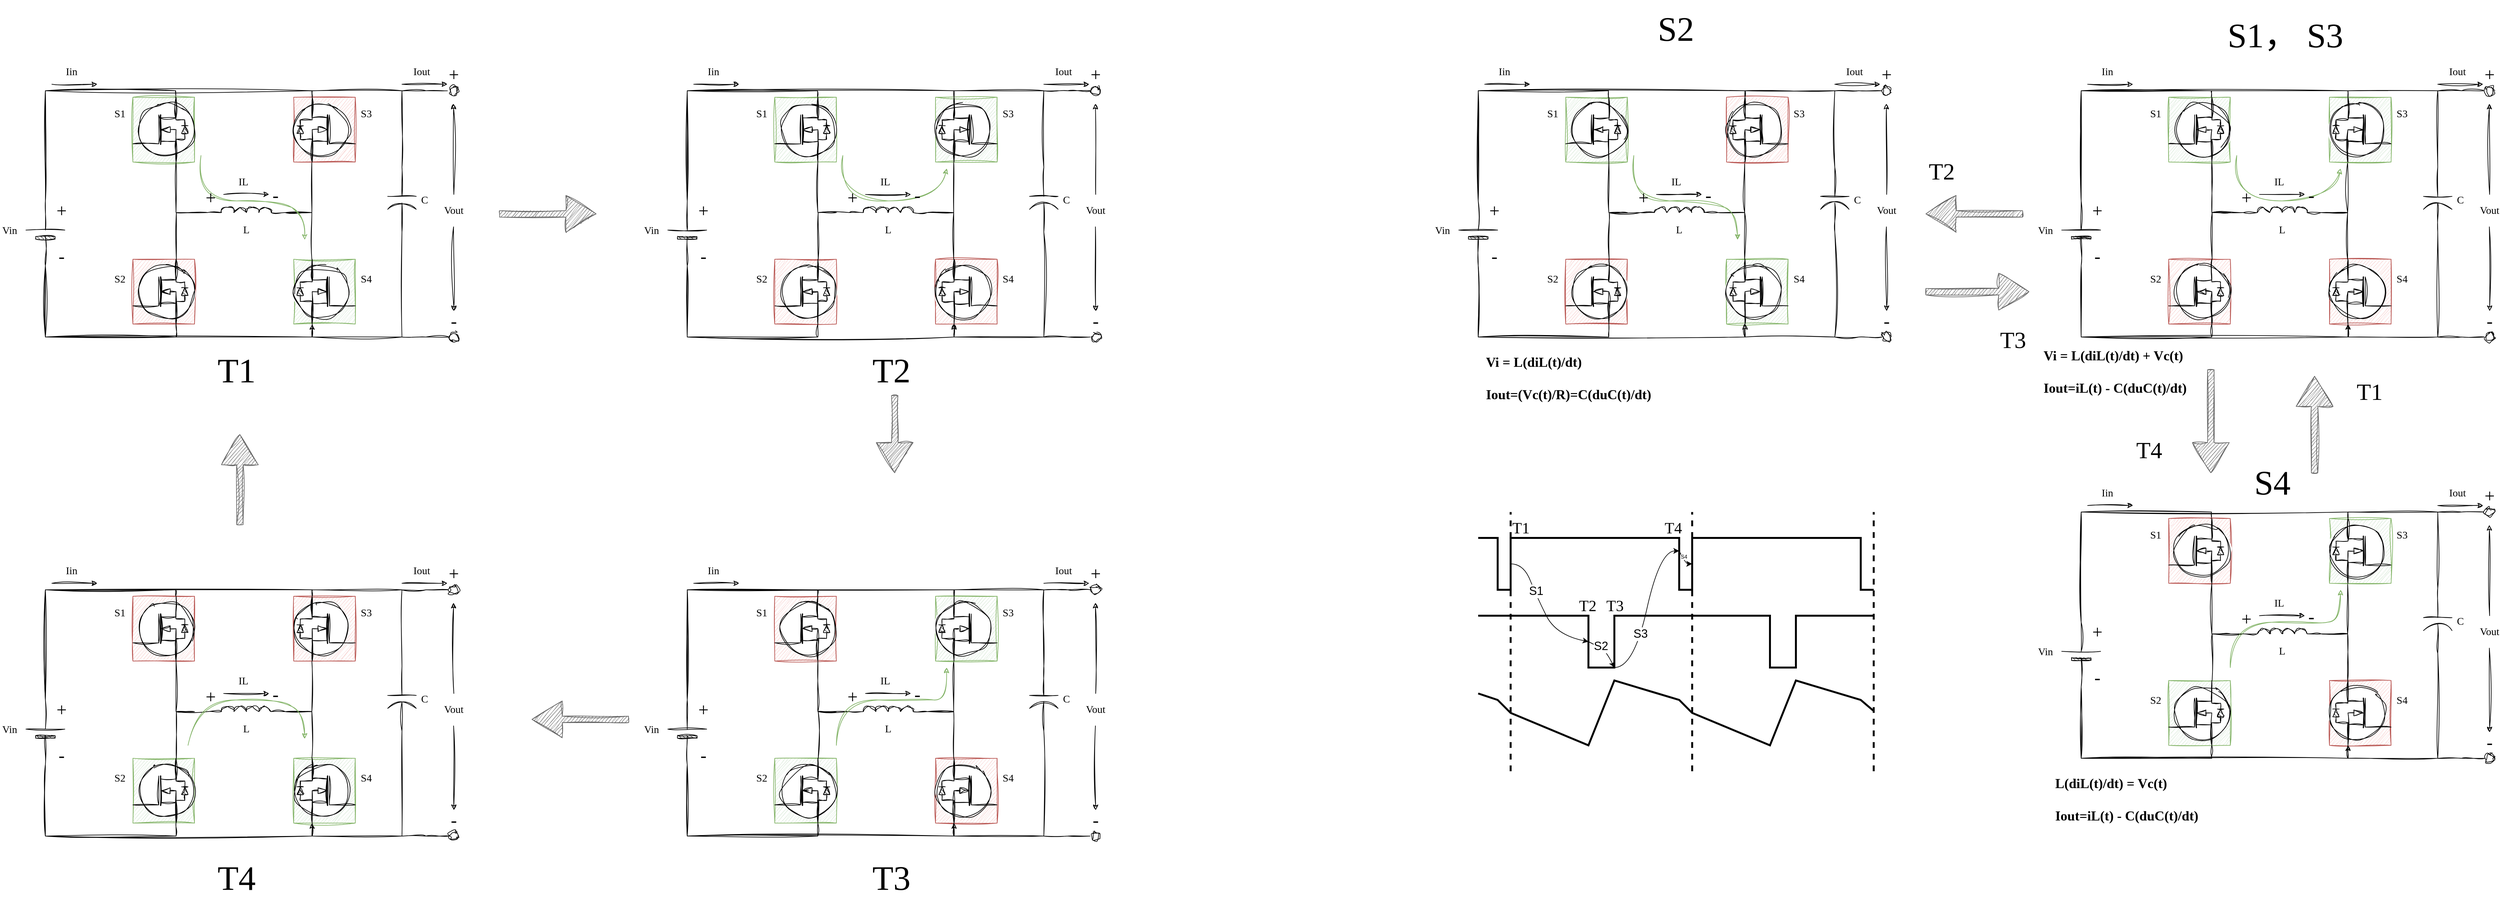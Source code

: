 <mxfile version="28.2.5">
  <diagram name="Page-1" id="BBJ7yl0IXtKdv5_eS5fm">
    <mxGraphModel dx="3278" dy="1886" grid="1" gridSize="10" guides="1" tooltips="1" connect="1" arrows="1" fold="1" page="1" pageScale="1" pageWidth="827" pageHeight="1169" math="0" shadow="0">
      <root>
        <mxCell id="0" />
        <mxCell id="1" parent="0" />
        <mxCell id="hxD6wp0SJHHLwcn4Uur1-1" value="" style="group" vertex="1" connectable="0" parent="1">
          <mxGeometry x="140" y="220" width="715" height="427" as="geometry" />
        </mxCell>
        <mxCell id="hxD6wp0SJHHLwcn4Uur1-2" style="edgeStyle=orthogonalEdgeStyle;rounded=0;orthogonalLoop=1;jettySize=auto;html=1;exitX=1;exitY=0.5;exitDx=0;exitDy=0;exitPerimeter=0;endArrow=none;startFill=0;sketch=1;curveFitting=1;jiggle=2;shadow=0;fontFamily=Comic Sans MS;" edge="1" parent="hxD6wp0SJHHLwcn4Uur1-1" source="hxD6wp0SJHHLwcn4Uur1-3">
          <mxGeometry relative="1" as="geometry">
            <mxPoint x="270" y="50" as="targetPoint" />
            <Array as="points">
              <mxPoint x="70" y="40" />
              <mxPoint x="271" y="40" />
              <mxPoint x="271" y="50" />
            </Array>
          </mxGeometry>
        </mxCell>
        <mxCell id="hxD6wp0SJHHLwcn4Uur1-3" value="" style="verticalLabelPosition=bottom;shadow=0;dashed=0;align=center;fillColor=#000000;html=1;verticalAlign=top;strokeWidth=1;shape=mxgraph.electrical.miscellaneous.monocell_battery;rounded=1;comic=0;labelBackgroundColor=none;fontFamily=Comic Sans MS;fontSize=12;rotation=-90;sketch=1;curveFitting=1;jiggle=2;" vertex="1" parent="hxD6wp0SJHHLwcn4Uur1-1">
          <mxGeometry x="20" y="230" width="100" height="60" as="geometry" />
        </mxCell>
        <mxCell id="hxD6wp0SJHHLwcn4Uur1-4" value="Iin" style="endArrow=classic;html=1;labelBackgroundColor=none;strokeWidth=1;fontFamily=Comic Sans MS;fontSize=16;sketch=1;curveFitting=1;jiggle=2;shadow=0;" edge="1" parent="hxD6wp0SJHHLwcn4Uur1-1">
          <mxGeometry x="-0.143" y="20" width="50" height="50" relative="1" as="geometry">
            <mxPoint x="80" y="30" as="sourcePoint" />
            <mxPoint x="150" y="30" as="targetPoint" />
            <mxPoint as="offset" />
          </mxGeometry>
        </mxCell>
        <mxCell id="hxD6wp0SJHHLwcn4Uur1-5" style="edgeStyle=orthogonalEdgeStyle;rounded=0;orthogonalLoop=1;jettySize=auto;html=1;exitX=1;exitY=1;exitDx=0;exitDy=0;exitPerimeter=0;endArrow=none;startFill=0;sketch=1;curveFitting=1;jiggle=2;shadow=0;fontFamily=Comic Sans MS;" edge="1" parent="hxD6wp0SJHHLwcn4Uur1-1" source="hxD6wp0SJHHLwcn4Uur1-6">
          <mxGeometry relative="1" as="geometry">
            <mxPoint x="480" y="150" as="targetPoint" />
            <Array as="points">
              <mxPoint x="481" y="228" />
              <mxPoint x="481" y="150" />
            </Array>
          </mxGeometry>
        </mxCell>
        <mxCell id="hxD6wp0SJHHLwcn4Uur1-6" value="" style="pointerEvents=1;verticalLabelPosition=bottom;shadow=0;dashed=0;align=center;html=1;verticalAlign=top;shape=mxgraph.electrical.inductors.inductor_3;sketch=1;curveFitting=1;jiggle=2;fontFamily=Comic Sans MS;" vertex="1" parent="hxD6wp0SJHHLwcn4Uur1-1">
          <mxGeometry x="320" y="220" width="120" height="8" as="geometry" />
        </mxCell>
        <mxCell id="hxD6wp0SJHHLwcn4Uur1-7" value="" style="group;sketch=1;curveFitting=1;jiggle=2;shadow=0;fontFamily=Comic Sans MS;fillColor=#d5e8d4;strokeColor=#82b366;" vertex="1" connectable="0" parent="hxD6wp0SJHHLwcn4Uur1-1">
          <mxGeometry x="205" y="50" width="95" height="100" as="geometry" />
        </mxCell>
        <mxCell id="hxD6wp0SJHHLwcn4Uur1-8" value="" style="verticalLabelPosition=bottom;shadow=0;dashed=0;align=center;html=1;verticalAlign=top;shape=mxgraph.electrical.mosfets1.n-channel_mosfet_1;sketch=1;curveFitting=1;jiggle=2;fontFamily=Comic Sans MS;" vertex="1" parent="hxD6wp0SJHHLwcn4Uur1-7">
          <mxGeometry width="95" height="100" as="geometry" />
        </mxCell>
        <mxCell id="hxD6wp0SJHHLwcn4Uur1-9" value="" style="pointerEvents=1;fillColor=strokeColor;verticalLabelPosition=bottom;shadow=0;dashed=0;align=center;html=1;verticalAlign=top;shape=mxgraph.electrical.diodes.diode;direction=south;rotation=-180;sketch=1;curveFitting=1;jiggle=2;fontFamily=Comic Sans MS;" vertex="1" parent="hxD6wp0SJHHLwcn4Uur1-7">
          <mxGeometry x="75" y="35" width="10" height="30" as="geometry" />
        </mxCell>
        <mxCell id="hxD6wp0SJHHLwcn4Uur1-10" style="edgeStyle=orthogonalEdgeStyle;rounded=0;orthogonalLoop=1;jettySize=auto;html=1;exitX=1;exitY=0.5;exitDx=0;exitDy=0;exitPerimeter=0;entryX=0.7;entryY=0;entryDx=0;entryDy=0;entryPerimeter=0;endArrow=none;startFill=0;sketch=1;curveFitting=1;jiggle=2;shadow=0;fontFamily=Comic Sans MS;" edge="1" parent="hxD6wp0SJHHLwcn4Uur1-7" source="hxD6wp0SJHHLwcn4Uur1-9" target="hxD6wp0SJHHLwcn4Uur1-8">
          <mxGeometry relative="1" as="geometry" />
        </mxCell>
        <mxCell id="hxD6wp0SJHHLwcn4Uur1-11" style="edgeStyle=orthogonalEdgeStyle;rounded=0;orthogonalLoop=1;jettySize=auto;html=1;exitX=0;exitY=0.5;exitDx=0;exitDy=0;exitPerimeter=0;entryX=0.7;entryY=1;entryDx=0;entryDy=0;entryPerimeter=0;endArrow=none;startFill=0;sketch=1;curveFitting=1;jiggle=2;shadow=0;fontFamily=Comic Sans MS;" edge="1" parent="hxD6wp0SJHHLwcn4Uur1-7" source="hxD6wp0SJHHLwcn4Uur1-9" target="hxD6wp0SJHHLwcn4Uur1-8">
          <mxGeometry relative="1" as="geometry" />
        </mxCell>
        <mxCell id="hxD6wp0SJHHLwcn4Uur1-12" value="" style="group;sketch=1;curveFitting=1;jiggle=2;shadow=0;fontFamily=Comic Sans MS;fillColor=#f8cecc;strokeColor=#b85450;" vertex="1" connectable="0" parent="hxD6wp0SJHHLwcn4Uur1-1">
          <mxGeometry x="205" y="300" width="95" height="100" as="geometry" />
        </mxCell>
        <mxCell id="hxD6wp0SJHHLwcn4Uur1-13" value="" style="verticalLabelPosition=bottom;shadow=0;dashed=0;align=center;html=1;verticalAlign=top;shape=mxgraph.electrical.mosfets1.n-channel_mosfet_1;sketch=1;curveFitting=1;jiggle=2;fontFamily=Comic Sans MS;" vertex="1" parent="hxD6wp0SJHHLwcn4Uur1-12">
          <mxGeometry width="95" height="100" as="geometry" />
        </mxCell>
        <mxCell id="hxD6wp0SJHHLwcn4Uur1-14" value="" style="pointerEvents=1;fillColor=strokeColor;verticalLabelPosition=bottom;shadow=0;dashed=0;align=center;html=1;verticalAlign=top;shape=mxgraph.electrical.diodes.diode;direction=south;rotation=-180;sketch=1;curveFitting=1;jiggle=2;fontFamily=Comic Sans MS;" vertex="1" parent="hxD6wp0SJHHLwcn4Uur1-12">
          <mxGeometry x="75" y="35" width="10" height="30" as="geometry" />
        </mxCell>
        <mxCell id="hxD6wp0SJHHLwcn4Uur1-15" style="edgeStyle=orthogonalEdgeStyle;rounded=0;orthogonalLoop=1;jettySize=auto;html=1;exitX=1;exitY=0.5;exitDx=0;exitDy=0;exitPerimeter=0;entryX=0.7;entryY=0;entryDx=0;entryDy=0;entryPerimeter=0;endArrow=none;startFill=0;sketch=1;curveFitting=1;jiggle=2;shadow=0;fontFamily=Comic Sans MS;" edge="1" parent="hxD6wp0SJHHLwcn4Uur1-12" source="hxD6wp0SJHHLwcn4Uur1-14" target="hxD6wp0SJHHLwcn4Uur1-13">
          <mxGeometry relative="1" as="geometry" />
        </mxCell>
        <mxCell id="hxD6wp0SJHHLwcn4Uur1-16" style="edgeStyle=orthogonalEdgeStyle;rounded=0;orthogonalLoop=1;jettySize=auto;html=1;exitX=0;exitY=0.5;exitDx=0;exitDy=0;exitPerimeter=0;entryX=0.7;entryY=1;entryDx=0;entryDy=0;entryPerimeter=0;endArrow=none;startFill=0;sketch=1;curveFitting=1;jiggle=2;shadow=0;fontFamily=Comic Sans MS;" edge="1" parent="hxD6wp0SJHHLwcn4Uur1-12" source="hxD6wp0SJHHLwcn4Uur1-14" target="hxD6wp0SJHHLwcn4Uur1-13">
          <mxGeometry relative="1" as="geometry" />
        </mxCell>
        <mxCell id="hxD6wp0SJHHLwcn4Uur1-17" value="" style="group;sketch=1;curveFitting=1;jiggle=2;shadow=0;fontFamily=Comic Sans MS;fillColor=#f8cecc;strokeColor=#b85450;" vertex="1" connectable="0" parent="hxD6wp0SJHHLwcn4Uur1-1">
          <mxGeometry x="453" y="50" width="95" height="100" as="geometry" />
        </mxCell>
        <mxCell id="hxD6wp0SJHHLwcn4Uur1-18" value="" style="verticalLabelPosition=bottom;shadow=0;dashed=0;align=center;html=1;verticalAlign=top;shape=mxgraph.electrical.mosfets1.n-channel_mosfet_1;container=0;flipH=1;sketch=1;curveFitting=1;jiggle=2;fontFamily=Comic Sans MS;" vertex="1" parent="hxD6wp0SJHHLwcn4Uur1-17">
          <mxGeometry width="95" height="100" as="geometry" />
        </mxCell>
        <mxCell id="hxD6wp0SJHHLwcn4Uur1-19" value="" style="pointerEvents=1;fillColor=strokeColor;verticalLabelPosition=bottom;shadow=0;dashed=0;align=center;html=1;verticalAlign=top;shape=mxgraph.electrical.diodes.diode;direction=south;rotation=-180;container=0;sketch=1;curveFitting=1;jiggle=2;fontFamily=Comic Sans MS;" vertex="1" parent="hxD6wp0SJHHLwcn4Uur1-17">
          <mxGeometry x="5" y="35" width="10" height="30" as="geometry" />
        </mxCell>
        <mxCell id="hxD6wp0SJHHLwcn4Uur1-20" style="edgeStyle=orthogonalEdgeStyle;rounded=0;orthogonalLoop=1;jettySize=auto;html=1;exitX=1;exitY=0.5;exitDx=0;exitDy=0;exitPerimeter=0;entryX=0.7;entryY=0;entryDx=0;entryDy=0;entryPerimeter=0;endArrow=none;startFill=0;sketch=1;curveFitting=1;jiggle=2;shadow=0;fontFamily=Comic Sans MS;" edge="1" parent="hxD6wp0SJHHLwcn4Uur1-17" source="hxD6wp0SJHHLwcn4Uur1-19" target="hxD6wp0SJHHLwcn4Uur1-18">
          <mxGeometry relative="1" as="geometry" />
        </mxCell>
        <mxCell id="hxD6wp0SJHHLwcn4Uur1-21" style="edgeStyle=orthogonalEdgeStyle;rounded=0;orthogonalLoop=1;jettySize=auto;html=1;exitX=0;exitY=0.5;exitDx=0;exitDy=0;exitPerimeter=0;entryX=0.7;entryY=1;entryDx=0;entryDy=0;entryPerimeter=0;endArrow=none;startFill=0;sketch=1;curveFitting=1;jiggle=2;shadow=0;fontFamily=Comic Sans MS;" edge="1" parent="hxD6wp0SJHHLwcn4Uur1-17" source="hxD6wp0SJHHLwcn4Uur1-19" target="hxD6wp0SJHHLwcn4Uur1-18">
          <mxGeometry relative="1" as="geometry" />
        </mxCell>
        <mxCell id="hxD6wp0SJHHLwcn4Uur1-22" value="" style="group;sketch=1;curveFitting=1;jiggle=2;shadow=0;fontFamily=Comic Sans MS;fillColor=#d5e8d4;strokeColor=#82b366;" vertex="1" connectable="0" parent="hxD6wp0SJHHLwcn4Uur1-1">
          <mxGeometry x="453" y="300" width="95" height="100" as="geometry" />
        </mxCell>
        <mxCell id="hxD6wp0SJHHLwcn4Uur1-23" value="" style="verticalLabelPosition=bottom;shadow=0;dashed=0;align=center;html=1;verticalAlign=top;shape=mxgraph.electrical.mosfets1.n-channel_mosfet_1;container=0;flipH=1;sketch=1;curveFitting=1;jiggle=2;fontFamily=Comic Sans MS;" vertex="1" parent="hxD6wp0SJHHLwcn4Uur1-22">
          <mxGeometry width="95" height="100" as="geometry" />
        </mxCell>
        <mxCell id="hxD6wp0SJHHLwcn4Uur1-24" value="" style="pointerEvents=1;fillColor=strokeColor;verticalLabelPosition=bottom;shadow=0;dashed=0;align=center;html=1;verticalAlign=top;shape=mxgraph.electrical.diodes.diode;direction=south;rotation=-180;container=0;sketch=1;curveFitting=1;jiggle=2;fontFamily=Comic Sans MS;" vertex="1" parent="hxD6wp0SJHHLwcn4Uur1-22">
          <mxGeometry x="5" y="35" width="10" height="30" as="geometry" />
        </mxCell>
        <mxCell id="hxD6wp0SJHHLwcn4Uur1-25" style="edgeStyle=orthogonalEdgeStyle;rounded=0;orthogonalLoop=1;jettySize=auto;html=1;exitX=1;exitY=0.5;exitDx=0;exitDy=0;exitPerimeter=0;entryX=0.7;entryY=0;entryDx=0;entryDy=0;entryPerimeter=0;endArrow=none;startFill=0;sketch=1;curveFitting=1;jiggle=2;shadow=0;fontFamily=Comic Sans MS;" edge="1" parent="hxD6wp0SJHHLwcn4Uur1-22" source="hxD6wp0SJHHLwcn4Uur1-24" target="hxD6wp0SJHHLwcn4Uur1-23">
          <mxGeometry relative="1" as="geometry" />
        </mxCell>
        <mxCell id="hxD6wp0SJHHLwcn4Uur1-26" style="edgeStyle=orthogonalEdgeStyle;rounded=0;orthogonalLoop=1;jettySize=auto;html=1;exitX=0;exitY=0.5;exitDx=0;exitDy=0;exitPerimeter=0;entryX=0.7;entryY=1;entryDx=0;entryDy=0;entryPerimeter=0;endArrow=none;startFill=0;sketch=1;curveFitting=1;jiggle=2;shadow=0;fontFamily=Comic Sans MS;" edge="1" parent="hxD6wp0SJHHLwcn4Uur1-22" source="hxD6wp0SJHHLwcn4Uur1-24" target="hxD6wp0SJHHLwcn4Uur1-23">
          <mxGeometry relative="1" as="geometry" />
        </mxCell>
        <mxCell id="hxD6wp0SJHHLwcn4Uur1-27" style="edgeStyle=orthogonalEdgeStyle;rounded=0;orthogonalLoop=1;jettySize=auto;html=1;exitX=0;exitY=1;exitDx=0;exitDy=0;exitPerimeter=0;entryX=0.7;entryY=1;entryDx=0;entryDy=0;entryPerimeter=0;endArrow=none;startFill=0;sketch=1;curveFitting=1;jiggle=2;shadow=0;fontFamily=Comic Sans MS;" edge="1" parent="hxD6wp0SJHHLwcn4Uur1-1" target="hxD6wp0SJHHLwcn4Uur1-8">
          <mxGeometry relative="1" as="geometry">
            <mxPoint x="300" y="228.0" as="sourcePoint" />
            <Array as="points">
              <mxPoint x="272" y="228" />
            </Array>
          </mxGeometry>
        </mxCell>
        <mxCell id="hxD6wp0SJHHLwcn4Uur1-28" style="edgeStyle=orthogonalEdgeStyle;rounded=0;orthogonalLoop=1;jettySize=auto;html=1;exitX=0;exitY=1;exitDx=0;exitDy=0;exitPerimeter=0;entryX=0.7;entryY=0;entryDx=0;entryDy=0;entryPerimeter=0;endArrow=none;startFill=0;sketch=1;curveFitting=1;jiggle=2;shadow=0;fontFamily=Comic Sans MS;" edge="1" parent="hxD6wp0SJHHLwcn4Uur1-1" source="hxD6wp0SJHHLwcn4Uur1-6" target="hxD6wp0SJHHLwcn4Uur1-13">
          <mxGeometry relative="1" as="geometry">
            <mxPoint x="300" y="228.0" as="sourcePoint" />
            <Array as="points">
              <mxPoint x="272" y="228" />
              <mxPoint x="272" y="300" />
            </Array>
          </mxGeometry>
        </mxCell>
        <mxCell id="hxD6wp0SJHHLwcn4Uur1-29" style="edgeStyle=orthogonalEdgeStyle;rounded=0;orthogonalLoop=1;jettySize=auto;html=1;exitX=1;exitY=1;exitDx=0;exitDy=0;exitPerimeter=0;entryX=0.7;entryY=0;entryDx=0;entryDy=0;entryPerimeter=0;endArrow=none;startFill=0;sketch=1;curveFitting=1;jiggle=2;shadow=0;fontFamily=Comic Sans MS;" edge="1" parent="hxD6wp0SJHHLwcn4Uur1-1" source="hxD6wp0SJHHLwcn4Uur1-6" target="hxD6wp0SJHHLwcn4Uur1-23">
          <mxGeometry relative="1" as="geometry">
            <Array as="points">
              <mxPoint x="481" y="228" />
              <mxPoint x="481" y="300" />
            </Array>
          </mxGeometry>
        </mxCell>
        <mxCell id="hxD6wp0SJHHLwcn4Uur1-30" style="edgeStyle=orthogonalEdgeStyle;rounded=0;orthogonalLoop=1;jettySize=auto;html=1;exitX=1;exitY=0.5;exitDx=0;exitDy=0;exitPerimeter=0;entryX=0.7;entryY=0;entryDx=0;entryDy=0;entryPerimeter=0;endArrow=none;startFill=0;sketch=1;curveFitting=1;jiggle=2;shadow=0;fontFamily=Comic Sans MS;" edge="1" parent="hxD6wp0SJHHLwcn4Uur1-1" source="hxD6wp0SJHHLwcn4Uur1-3" target="hxD6wp0SJHHLwcn4Uur1-18">
          <mxGeometry relative="1" as="geometry">
            <Array as="points">
              <mxPoint x="70" y="40" />
              <mxPoint x="481" y="40" />
            </Array>
          </mxGeometry>
        </mxCell>
        <mxCell id="hxD6wp0SJHHLwcn4Uur1-31" style="edgeStyle=orthogonalEdgeStyle;rounded=0;orthogonalLoop=1;jettySize=auto;html=1;exitX=0;exitY=0.5;exitDx=0;exitDy=0;exitPerimeter=0;entryX=0.7;entryY=1;entryDx=0;entryDy=0;entryPerimeter=0;endArrow=none;startFill=0;sketch=1;curveFitting=1;jiggle=2;shadow=0;fontFamily=Comic Sans MS;" edge="1" parent="hxD6wp0SJHHLwcn4Uur1-1" source="hxD6wp0SJHHLwcn4Uur1-3" target="hxD6wp0SJHHLwcn4Uur1-13">
          <mxGeometry relative="1" as="geometry" />
        </mxCell>
        <mxCell id="hxD6wp0SJHHLwcn4Uur1-32" style="edgeStyle=orthogonalEdgeStyle;rounded=0;orthogonalLoop=1;jettySize=auto;html=1;exitX=0;exitY=0.5;exitDx=0;exitDy=0;exitPerimeter=0;entryX=0.7;entryY=1;entryDx=0;entryDy=0;entryPerimeter=0;endArrow=none;startFill=0;sketch=1;curveFitting=1;jiggle=2;shadow=0;fontFamily=Comic Sans MS;" edge="1" parent="hxD6wp0SJHHLwcn4Uur1-1" source="hxD6wp0SJHHLwcn4Uur1-3" target="hxD6wp0SJHHLwcn4Uur1-23">
          <mxGeometry relative="1" as="geometry" />
        </mxCell>
        <mxCell id="hxD6wp0SJHHLwcn4Uur1-33" value="" style="pointerEvents=1;verticalLabelPosition=bottom;shadow=0;dashed=0;align=center;html=1;verticalAlign=top;shape=mxgraph.electrical.capacitors.capacitor_2;rotation=90;sketch=1;curveFitting=1;jiggle=2;fontFamily=Comic Sans MS;" vertex="1" parent="hxD6wp0SJHHLwcn4Uur1-1">
          <mxGeometry x="570" y="186" width="100" height="44" as="geometry" />
        </mxCell>
        <mxCell id="hxD6wp0SJHHLwcn4Uur1-34" style="edgeStyle=orthogonalEdgeStyle;rounded=0;orthogonalLoop=1;jettySize=auto;html=1;exitX=0;exitY=0.5;exitDx=0;exitDy=0;exitPerimeter=0;entryX=0.7;entryY=0;entryDx=0;entryDy=0;entryPerimeter=0;endArrow=none;startFill=0;sketch=1;curveFitting=1;jiggle=2;shadow=0;fontFamily=Comic Sans MS;" edge="1" parent="hxD6wp0SJHHLwcn4Uur1-1" source="hxD6wp0SJHHLwcn4Uur1-33" target="hxD6wp0SJHHLwcn4Uur1-18">
          <mxGeometry relative="1" as="geometry">
            <Array as="points">
              <mxPoint x="620" y="40" />
              <mxPoint x="482" y="40" />
            </Array>
          </mxGeometry>
        </mxCell>
        <mxCell id="hxD6wp0SJHHLwcn4Uur1-35" style="edgeStyle=orthogonalEdgeStyle;rounded=0;orthogonalLoop=1;jettySize=auto;html=1;exitX=1;exitY=0.5;exitDx=0;exitDy=0;exitPerimeter=0;entryX=0.7;entryY=1;entryDx=0;entryDy=0;entryPerimeter=0;sketch=1;curveFitting=1;jiggle=2;shadow=0;fontFamily=Comic Sans MS;" edge="1" parent="hxD6wp0SJHHLwcn4Uur1-1" source="hxD6wp0SJHHLwcn4Uur1-33" target="hxD6wp0SJHHLwcn4Uur1-23">
          <mxGeometry relative="1" as="geometry" />
        </mxCell>
        <mxCell id="hxD6wp0SJHHLwcn4Uur1-36" style="edgeStyle=orthogonalEdgeStyle;rounded=0;orthogonalLoop=1;jettySize=auto;html=1;exitX=0;exitY=0.5;exitDx=0;exitDy=0;endArrow=none;startFill=0;sketch=1;curveFitting=1;jiggle=2;shadow=0;fontFamily=Comic Sans MS;" edge="1" parent="hxD6wp0SJHHLwcn4Uur1-1" source="hxD6wp0SJHHLwcn4Uur1-37">
          <mxGeometry relative="1" as="geometry">
            <mxPoint x="620" y="40.095" as="targetPoint" />
          </mxGeometry>
        </mxCell>
        <mxCell id="hxD6wp0SJHHLwcn4Uur1-37" value="" style="ellipse;whiteSpace=wrap;html=1;sketch=1;curveFitting=1;jiggle=2;shadow=0;fontFamily=Comic Sans MS;" vertex="1" parent="hxD6wp0SJHHLwcn4Uur1-1">
          <mxGeometry x="693" y="33" width="14" height="14" as="geometry" />
        </mxCell>
        <mxCell id="hxD6wp0SJHHLwcn4Uur1-38" style="edgeStyle=orthogonalEdgeStyle;rounded=0;orthogonalLoop=1;jettySize=auto;html=1;exitX=0;exitY=0.5;exitDx=0;exitDy=0;endArrow=none;startFill=0;sketch=1;curveFitting=1;jiggle=2;shadow=0;fontFamily=Comic Sans MS;" edge="1" parent="hxD6wp0SJHHLwcn4Uur1-1" source="hxD6wp0SJHHLwcn4Uur1-39">
          <mxGeometry relative="1" as="geometry">
            <mxPoint x="620" y="420.095" as="targetPoint" />
          </mxGeometry>
        </mxCell>
        <mxCell id="hxD6wp0SJHHLwcn4Uur1-39" value="" style="ellipse;whiteSpace=wrap;html=1;sketch=1;curveFitting=1;jiggle=2;shadow=0;fontFamily=Comic Sans MS;" vertex="1" parent="hxD6wp0SJHHLwcn4Uur1-1">
          <mxGeometry x="693" y="413" width="14" height="14" as="geometry" />
        </mxCell>
        <mxCell id="hxD6wp0SJHHLwcn4Uur1-40" value="Vin" style="text;html=1;align=center;verticalAlign=middle;whiteSpace=wrap;rounded=0;fontFamily=Comic Sans MS;fontSize=16;sketch=1;curveFitting=1;jiggle=2;" vertex="1" parent="hxD6wp0SJHHLwcn4Uur1-1">
          <mxGeometry y="240" width="30" height="30" as="geometry" />
        </mxCell>
        <mxCell id="hxD6wp0SJHHLwcn4Uur1-41" value="+" style="text;html=1;align=center;verticalAlign=middle;whiteSpace=wrap;rounded=0;fontFamily=Comic Sans MS;fontSize=28;sketch=1;curveFitting=1;jiggle=2;" vertex="1" parent="hxD6wp0SJHHLwcn4Uur1-1">
          <mxGeometry x="80" y="210" width="30" height="30" as="geometry" />
        </mxCell>
        <mxCell id="hxD6wp0SJHHLwcn4Uur1-42" value="-" style="text;html=1;align=center;verticalAlign=middle;whiteSpace=wrap;rounded=0;fontFamily=Comic Sans MS;fontSize=28;sketch=1;curveFitting=1;jiggle=2;" vertex="1" parent="hxD6wp0SJHHLwcn4Uur1-1">
          <mxGeometry x="80" y="280" width="30" height="30" as="geometry" />
        </mxCell>
        <mxCell id="hxD6wp0SJHHLwcn4Uur1-43" value="Vout" style="text;html=1;align=center;verticalAlign=middle;whiteSpace=wrap;rounded=0;fontFamily=Comic Sans MS;fontSize=16;sketch=1;curveFitting=1;jiggle=2;" vertex="1" parent="hxD6wp0SJHHLwcn4Uur1-1">
          <mxGeometry x="685" y="209" width="30" height="30" as="geometry" />
        </mxCell>
        <mxCell id="hxD6wp0SJHHLwcn4Uur1-44" value="+" style="text;html=1;align=center;verticalAlign=middle;whiteSpace=wrap;rounded=0;fontFamily=Comic Sans MS;fontSize=28;sketch=1;curveFitting=1;jiggle=2;" vertex="1" parent="hxD6wp0SJHHLwcn4Uur1-1">
          <mxGeometry x="685" width="30" height="30" as="geometry" />
        </mxCell>
        <mxCell id="hxD6wp0SJHHLwcn4Uur1-45" value="-" style="text;html=1;align=center;verticalAlign=middle;whiteSpace=wrap;rounded=0;fontFamily=Comic Sans MS;fontSize=28;sketch=1;curveFitting=1;jiggle=2;" vertex="1" parent="hxD6wp0SJHHLwcn4Uur1-1">
          <mxGeometry x="685" y="380" width="30" height="30" as="geometry" />
        </mxCell>
        <mxCell id="hxD6wp0SJHHLwcn4Uur1-46" value="" style="endArrow=classic;html=1;rounded=0;sketch=1;curveFitting=1;jiggle=2;fontFamily=Comic Sans MS;" edge="1" parent="hxD6wp0SJHHLwcn4Uur1-1">
          <mxGeometry width="50" height="50" relative="1" as="geometry">
            <mxPoint x="700" y="200" as="sourcePoint" />
            <mxPoint x="699.58" y="60" as="targetPoint" />
          </mxGeometry>
        </mxCell>
        <mxCell id="hxD6wp0SJHHLwcn4Uur1-47" value="" style="endArrow=classic;html=1;rounded=0;sketch=1;curveFitting=1;jiggle=2;fontFamily=Comic Sans MS;" edge="1" parent="hxD6wp0SJHHLwcn4Uur1-1">
          <mxGeometry width="50" height="50" relative="1" as="geometry">
            <mxPoint x="699.58" y="250" as="sourcePoint" />
            <mxPoint x="700" y="380" as="targetPoint" />
          </mxGeometry>
        </mxCell>
        <mxCell id="hxD6wp0SJHHLwcn4Uur1-48" value="S1" style="text;html=1;align=center;verticalAlign=middle;whiteSpace=wrap;rounded=0;fontFamily=Comic Sans MS;fontSize=16;sketch=1;curveFitting=1;jiggle=2;" vertex="1" parent="hxD6wp0SJHHLwcn4Uur1-1">
          <mxGeometry x="170" y="60" width="30" height="30" as="geometry" />
        </mxCell>
        <mxCell id="hxD6wp0SJHHLwcn4Uur1-49" value="S2" style="text;html=1;align=center;verticalAlign=middle;whiteSpace=wrap;rounded=0;fontFamily=Comic Sans MS;fontSize=16;sketch=1;curveFitting=1;jiggle=2;" vertex="1" parent="hxD6wp0SJHHLwcn4Uur1-1">
          <mxGeometry x="170" y="315" width="30" height="30" as="geometry" />
        </mxCell>
        <mxCell id="hxD6wp0SJHHLwcn4Uur1-50" value="S3" style="text;html=1;align=center;verticalAlign=middle;whiteSpace=wrap;rounded=0;fontFamily=Comic Sans MS;fontSize=16;sketch=1;curveFitting=1;jiggle=2;" vertex="1" parent="hxD6wp0SJHHLwcn4Uur1-1">
          <mxGeometry x="550" y="60" width="30" height="30" as="geometry" />
        </mxCell>
        <mxCell id="hxD6wp0SJHHLwcn4Uur1-51" value="S4" style="text;html=1;align=center;verticalAlign=middle;whiteSpace=wrap;rounded=0;fontFamily=Comic Sans MS;fontSize=16;sketch=1;curveFitting=1;jiggle=2;" vertex="1" parent="hxD6wp0SJHHLwcn4Uur1-1">
          <mxGeometry x="550" y="315" width="30" height="30" as="geometry" />
        </mxCell>
        <mxCell id="hxD6wp0SJHHLwcn4Uur1-52" value="" style="curved=1;endArrow=classic;html=1;rounded=0;sketch=1;curveFitting=1;jiggle=2;fillColor=#d5e8d4;strokeColor=#82b366;" edge="1" parent="hxD6wp0SJHHLwcn4Uur1-1">
          <mxGeometry width="50" height="50" relative="1" as="geometry">
            <mxPoint x="310" y="140" as="sourcePoint" />
            <mxPoint x="470" y="270" as="targetPoint" />
            <Array as="points">
              <mxPoint x="300" y="210" />
              <mxPoint x="430" y="210" />
              <mxPoint x="470" y="230" />
            </Array>
          </mxGeometry>
        </mxCell>
        <mxCell id="hxD6wp0SJHHLwcn4Uur1-53" value="Iout" style="endArrow=classic;html=1;labelBackgroundColor=none;strokeWidth=1;fontFamily=Comic Sans MS;fontSize=16;sketch=1;curveFitting=1;jiggle=2;shadow=0;" edge="1" parent="hxD6wp0SJHHLwcn4Uur1-1">
          <mxGeometry x="-0.143" y="20" width="50" height="50" relative="1" as="geometry">
            <mxPoint x="620" y="30" as="sourcePoint" />
            <mxPoint x="690" y="30" as="targetPoint" />
            <mxPoint as="offset" />
          </mxGeometry>
        </mxCell>
        <mxCell id="hxD6wp0SJHHLwcn4Uur1-54" value="IL" style="endArrow=classic;html=1;labelBackgroundColor=none;strokeWidth=1;fontFamily=Comic Sans MS;fontSize=16;sketch=1;curveFitting=1;jiggle=2;shadow=0;" edge="1" parent="hxD6wp0SJHHLwcn4Uur1-1">
          <mxGeometry x="-0.143" y="20" width="50" height="50" relative="1" as="geometry">
            <mxPoint x="345" y="200" as="sourcePoint" />
            <mxPoint x="415" y="200" as="targetPoint" />
            <mxPoint as="offset" />
          </mxGeometry>
        </mxCell>
        <mxCell id="hxD6wp0SJHHLwcn4Uur1-55" value="+" style="text;html=1;align=center;verticalAlign=middle;whiteSpace=wrap;rounded=0;fontFamily=Comic Sans MS;fontSize=28;sketch=1;curveFitting=1;jiggle=2;" vertex="1" parent="hxD6wp0SJHHLwcn4Uur1-1">
          <mxGeometry x="310" y="190" width="30" height="30" as="geometry" />
        </mxCell>
        <mxCell id="hxD6wp0SJHHLwcn4Uur1-56" value="-" style="text;html=1;align=center;verticalAlign=middle;whiteSpace=wrap;rounded=0;fontFamily=Comic Sans MS;fontSize=28;sketch=1;curveFitting=1;jiggle=2;" vertex="1" parent="hxD6wp0SJHHLwcn4Uur1-1">
          <mxGeometry x="410" y="186" width="30" height="30" as="geometry" />
        </mxCell>
        <mxCell id="hxD6wp0SJHHLwcn4Uur1-57" value="C" style="text;html=1;align=center;verticalAlign=middle;whiteSpace=wrap;rounded=0;fontFamily=Comic Sans MS;fontSize=16;sketch=1;curveFitting=1;jiggle=2;" vertex="1" parent="hxD6wp0SJHHLwcn4Uur1-1">
          <mxGeometry x="640" y="193" width="30" height="30" as="geometry" />
        </mxCell>
        <mxCell id="hxD6wp0SJHHLwcn4Uur1-58" value="L" style="text;html=1;align=center;verticalAlign=middle;whiteSpace=wrap;rounded=0;fontFamily=Comic Sans MS;fontSize=16;sketch=1;curveFitting=1;jiggle=2;" vertex="1" parent="hxD6wp0SJHHLwcn4Uur1-1">
          <mxGeometry x="365" y="239" width="30" height="30" as="geometry" />
        </mxCell>
        <mxCell id="hxD6wp0SJHHLwcn4Uur1-59" value="" style="group" vertex="1" connectable="0" parent="1">
          <mxGeometry x="1130" y="220" width="715" height="427" as="geometry" />
        </mxCell>
        <mxCell id="hxD6wp0SJHHLwcn4Uur1-60" style="edgeStyle=orthogonalEdgeStyle;rounded=0;orthogonalLoop=1;jettySize=auto;html=1;exitX=1;exitY=0.5;exitDx=0;exitDy=0;exitPerimeter=0;endArrow=none;startFill=0;sketch=1;curveFitting=1;jiggle=2;shadow=0;fontFamily=Comic Sans MS;" edge="1" parent="hxD6wp0SJHHLwcn4Uur1-59" source="hxD6wp0SJHHLwcn4Uur1-61">
          <mxGeometry relative="1" as="geometry">
            <mxPoint x="270" y="50" as="targetPoint" />
            <Array as="points">
              <mxPoint x="70" y="40" />
              <mxPoint x="271" y="40" />
              <mxPoint x="271" y="50" />
            </Array>
          </mxGeometry>
        </mxCell>
        <mxCell id="hxD6wp0SJHHLwcn4Uur1-61" value="" style="verticalLabelPosition=bottom;shadow=0;dashed=0;align=center;fillColor=#000000;html=1;verticalAlign=top;strokeWidth=1;shape=mxgraph.electrical.miscellaneous.monocell_battery;rounded=1;comic=0;labelBackgroundColor=none;fontFamily=Comic Sans MS;fontSize=12;rotation=-90;sketch=1;curveFitting=1;jiggle=2;" vertex="1" parent="hxD6wp0SJHHLwcn4Uur1-59">
          <mxGeometry x="20" y="230" width="100" height="60" as="geometry" />
        </mxCell>
        <mxCell id="hxD6wp0SJHHLwcn4Uur1-62" value="Iin" style="endArrow=classic;html=1;labelBackgroundColor=none;strokeWidth=1;fontFamily=Comic Sans MS;fontSize=16;sketch=1;curveFitting=1;jiggle=2;shadow=0;" edge="1" parent="hxD6wp0SJHHLwcn4Uur1-59">
          <mxGeometry x="-0.143" y="20" width="50" height="50" relative="1" as="geometry">
            <mxPoint x="80" y="30" as="sourcePoint" />
            <mxPoint x="150" y="30" as="targetPoint" />
            <mxPoint as="offset" />
          </mxGeometry>
        </mxCell>
        <mxCell id="hxD6wp0SJHHLwcn4Uur1-63" style="edgeStyle=orthogonalEdgeStyle;rounded=0;orthogonalLoop=1;jettySize=auto;html=1;exitX=1;exitY=1;exitDx=0;exitDy=0;exitPerimeter=0;endArrow=none;startFill=0;sketch=1;curveFitting=1;jiggle=2;shadow=0;fontFamily=Comic Sans MS;" edge="1" parent="hxD6wp0SJHHLwcn4Uur1-59" source="hxD6wp0SJHHLwcn4Uur1-64">
          <mxGeometry relative="1" as="geometry">
            <mxPoint x="480" y="150" as="targetPoint" />
            <Array as="points">
              <mxPoint x="481" y="228" />
              <mxPoint x="481" y="150" />
            </Array>
          </mxGeometry>
        </mxCell>
        <mxCell id="hxD6wp0SJHHLwcn4Uur1-64" value="" style="pointerEvents=1;verticalLabelPosition=bottom;shadow=0;dashed=0;align=center;html=1;verticalAlign=top;shape=mxgraph.electrical.inductors.inductor_3;sketch=1;curveFitting=1;jiggle=2;fontFamily=Comic Sans MS;" vertex="1" parent="hxD6wp0SJHHLwcn4Uur1-59">
          <mxGeometry x="320" y="220" width="120" height="8" as="geometry" />
        </mxCell>
        <mxCell id="hxD6wp0SJHHLwcn4Uur1-65" value="" style="group;sketch=1;curveFitting=1;jiggle=2;shadow=0;fontFamily=Comic Sans MS;fillColor=#d5e8d4;strokeColor=#82b366;" vertex="1" connectable="0" parent="hxD6wp0SJHHLwcn4Uur1-59">
          <mxGeometry x="205" y="50" width="95" height="100" as="geometry" />
        </mxCell>
        <mxCell id="hxD6wp0SJHHLwcn4Uur1-66" value="" style="verticalLabelPosition=bottom;shadow=0;dashed=0;align=center;html=1;verticalAlign=top;shape=mxgraph.electrical.mosfets1.n-channel_mosfet_1;sketch=1;curveFitting=1;jiggle=2;fontFamily=Comic Sans MS;" vertex="1" parent="hxD6wp0SJHHLwcn4Uur1-65">
          <mxGeometry width="95" height="100" as="geometry" />
        </mxCell>
        <mxCell id="hxD6wp0SJHHLwcn4Uur1-67" value="" style="pointerEvents=1;fillColor=strokeColor;verticalLabelPosition=bottom;shadow=0;dashed=0;align=center;html=1;verticalAlign=top;shape=mxgraph.electrical.diodes.diode;direction=south;rotation=-180;sketch=1;curveFitting=1;jiggle=2;fontFamily=Comic Sans MS;" vertex="1" parent="hxD6wp0SJHHLwcn4Uur1-65">
          <mxGeometry x="75" y="35" width="10" height="30" as="geometry" />
        </mxCell>
        <mxCell id="hxD6wp0SJHHLwcn4Uur1-68" style="edgeStyle=orthogonalEdgeStyle;rounded=0;orthogonalLoop=1;jettySize=auto;html=1;exitX=1;exitY=0.5;exitDx=0;exitDy=0;exitPerimeter=0;entryX=0.7;entryY=0;entryDx=0;entryDy=0;entryPerimeter=0;endArrow=none;startFill=0;sketch=1;curveFitting=1;jiggle=2;shadow=0;fontFamily=Comic Sans MS;" edge="1" parent="hxD6wp0SJHHLwcn4Uur1-65" source="hxD6wp0SJHHLwcn4Uur1-67" target="hxD6wp0SJHHLwcn4Uur1-66">
          <mxGeometry relative="1" as="geometry" />
        </mxCell>
        <mxCell id="hxD6wp0SJHHLwcn4Uur1-69" style="edgeStyle=orthogonalEdgeStyle;rounded=0;orthogonalLoop=1;jettySize=auto;html=1;exitX=0;exitY=0.5;exitDx=0;exitDy=0;exitPerimeter=0;entryX=0.7;entryY=1;entryDx=0;entryDy=0;entryPerimeter=0;endArrow=none;startFill=0;sketch=1;curveFitting=1;jiggle=2;shadow=0;fontFamily=Comic Sans MS;" edge="1" parent="hxD6wp0SJHHLwcn4Uur1-65" source="hxD6wp0SJHHLwcn4Uur1-67" target="hxD6wp0SJHHLwcn4Uur1-66">
          <mxGeometry relative="1" as="geometry" />
        </mxCell>
        <mxCell id="hxD6wp0SJHHLwcn4Uur1-70" value="" style="group;sketch=1;curveFitting=1;jiggle=2;shadow=0;fontFamily=Comic Sans MS;fillColor=#f8cecc;strokeColor=#b85450;" vertex="1" connectable="0" parent="hxD6wp0SJHHLwcn4Uur1-59">
          <mxGeometry x="205" y="300" width="95" height="100" as="geometry" />
        </mxCell>
        <mxCell id="hxD6wp0SJHHLwcn4Uur1-71" value="" style="verticalLabelPosition=bottom;shadow=0;dashed=0;align=center;html=1;verticalAlign=top;shape=mxgraph.electrical.mosfets1.n-channel_mosfet_1;sketch=1;curveFitting=1;jiggle=2;fontFamily=Comic Sans MS;" vertex="1" parent="hxD6wp0SJHHLwcn4Uur1-70">
          <mxGeometry width="95" height="100" as="geometry" />
        </mxCell>
        <mxCell id="hxD6wp0SJHHLwcn4Uur1-72" value="" style="pointerEvents=1;fillColor=strokeColor;verticalLabelPosition=bottom;shadow=0;dashed=0;align=center;html=1;verticalAlign=top;shape=mxgraph.electrical.diodes.diode;direction=south;rotation=-180;sketch=1;curveFitting=1;jiggle=2;fontFamily=Comic Sans MS;" vertex="1" parent="hxD6wp0SJHHLwcn4Uur1-70">
          <mxGeometry x="75" y="35" width="10" height="30" as="geometry" />
        </mxCell>
        <mxCell id="hxD6wp0SJHHLwcn4Uur1-73" style="edgeStyle=orthogonalEdgeStyle;rounded=0;orthogonalLoop=1;jettySize=auto;html=1;exitX=1;exitY=0.5;exitDx=0;exitDy=0;exitPerimeter=0;entryX=0.7;entryY=0;entryDx=0;entryDy=0;entryPerimeter=0;endArrow=none;startFill=0;sketch=1;curveFitting=1;jiggle=2;shadow=0;fontFamily=Comic Sans MS;" edge="1" parent="hxD6wp0SJHHLwcn4Uur1-70" source="hxD6wp0SJHHLwcn4Uur1-72" target="hxD6wp0SJHHLwcn4Uur1-71">
          <mxGeometry relative="1" as="geometry" />
        </mxCell>
        <mxCell id="hxD6wp0SJHHLwcn4Uur1-74" style="edgeStyle=orthogonalEdgeStyle;rounded=0;orthogonalLoop=1;jettySize=auto;html=1;exitX=0;exitY=0.5;exitDx=0;exitDy=0;exitPerimeter=0;entryX=0.7;entryY=1;entryDx=0;entryDy=0;entryPerimeter=0;endArrow=none;startFill=0;sketch=1;curveFitting=1;jiggle=2;shadow=0;fontFamily=Comic Sans MS;" edge="1" parent="hxD6wp0SJHHLwcn4Uur1-70" source="hxD6wp0SJHHLwcn4Uur1-72" target="hxD6wp0SJHHLwcn4Uur1-71">
          <mxGeometry relative="1" as="geometry" />
        </mxCell>
        <mxCell id="hxD6wp0SJHHLwcn4Uur1-75" value="" style="group;sketch=1;curveFitting=1;jiggle=2;shadow=0;fontFamily=Comic Sans MS;fillColor=#d5e8d4;strokeColor=#82b366;" vertex="1" connectable="0" parent="hxD6wp0SJHHLwcn4Uur1-59">
          <mxGeometry x="453" y="50" width="95" height="100" as="geometry" />
        </mxCell>
        <mxCell id="hxD6wp0SJHHLwcn4Uur1-76" value="" style="verticalLabelPosition=bottom;shadow=0;dashed=0;align=center;html=1;verticalAlign=top;shape=mxgraph.electrical.mosfets1.n-channel_mosfet_1;container=0;flipH=1;sketch=1;curveFitting=1;jiggle=2;fontFamily=Comic Sans MS;" vertex="1" parent="hxD6wp0SJHHLwcn4Uur1-75">
          <mxGeometry width="95" height="100" as="geometry" />
        </mxCell>
        <mxCell id="hxD6wp0SJHHLwcn4Uur1-77" value="" style="pointerEvents=1;fillColor=strokeColor;verticalLabelPosition=bottom;shadow=0;dashed=0;align=center;html=1;verticalAlign=top;shape=mxgraph.electrical.diodes.diode;direction=south;rotation=-180;container=0;sketch=1;curveFitting=1;jiggle=2;fontFamily=Comic Sans MS;" vertex="1" parent="hxD6wp0SJHHLwcn4Uur1-75">
          <mxGeometry x="5" y="35" width="10" height="30" as="geometry" />
        </mxCell>
        <mxCell id="hxD6wp0SJHHLwcn4Uur1-78" style="edgeStyle=orthogonalEdgeStyle;rounded=0;orthogonalLoop=1;jettySize=auto;html=1;exitX=1;exitY=0.5;exitDx=0;exitDy=0;exitPerimeter=0;entryX=0.7;entryY=0;entryDx=0;entryDy=0;entryPerimeter=0;endArrow=none;startFill=0;sketch=1;curveFitting=1;jiggle=2;shadow=0;fontFamily=Comic Sans MS;" edge="1" parent="hxD6wp0SJHHLwcn4Uur1-75" source="hxD6wp0SJHHLwcn4Uur1-77" target="hxD6wp0SJHHLwcn4Uur1-76">
          <mxGeometry relative="1" as="geometry" />
        </mxCell>
        <mxCell id="hxD6wp0SJHHLwcn4Uur1-79" style="edgeStyle=orthogonalEdgeStyle;rounded=0;orthogonalLoop=1;jettySize=auto;html=1;exitX=0;exitY=0.5;exitDx=0;exitDy=0;exitPerimeter=0;entryX=0.7;entryY=1;entryDx=0;entryDy=0;entryPerimeter=0;endArrow=none;startFill=0;sketch=1;curveFitting=1;jiggle=2;shadow=0;fontFamily=Comic Sans MS;" edge="1" parent="hxD6wp0SJHHLwcn4Uur1-75" source="hxD6wp0SJHHLwcn4Uur1-77" target="hxD6wp0SJHHLwcn4Uur1-76">
          <mxGeometry relative="1" as="geometry" />
        </mxCell>
        <mxCell id="hxD6wp0SJHHLwcn4Uur1-80" value="" style="group;sketch=1;curveFitting=1;jiggle=2;shadow=0;fontFamily=Comic Sans MS;fillColor=#f8cecc;strokeColor=#b85450;" vertex="1" connectable="0" parent="hxD6wp0SJHHLwcn4Uur1-59">
          <mxGeometry x="453" y="300" width="95" height="100" as="geometry" />
        </mxCell>
        <mxCell id="hxD6wp0SJHHLwcn4Uur1-81" value="" style="verticalLabelPosition=bottom;shadow=0;dashed=0;align=center;html=1;verticalAlign=top;shape=mxgraph.electrical.mosfets1.n-channel_mosfet_1;container=0;flipH=1;sketch=1;curveFitting=1;jiggle=2;fontFamily=Comic Sans MS;" vertex="1" parent="hxD6wp0SJHHLwcn4Uur1-80">
          <mxGeometry width="95" height="100" as="geometry" />
        </mxCell>
        <mxCell id="hxD6wp0SJHHLwcn4Uur1-82" value="" style="pointerEvents=1;fillColor=strokeColor;verticalLabelPosition=bottom;shadow=0;dashed=0;align=center;html=1;verticalAlign=top;shape=mxgraph.electrical.diodes.diode;direction=south;rotation=-180;container=0;sketch=1;curveFitting=1;jiggle=2;fontFamily=Comic Sans MS;" vertex="1" parent="hxD6wp0SJHHLwcn4Uur1-80">
          <mxGeometry x="5" y="35" width="10" height="30" as="geometry" />
        </mxCell>
        <mxCell id="hxD6wp0SJHHLwcn4Uur1-83" style="edgeStyle=orthogonalEdgeStyle;rounded=0;orthogonalLoop=1;jettySize=auto;html=1;exitX=1;exitY=0.5;exitDx=0;exitDy=0;exitPerimeter=0;entryX=0.7;entryY=0;entryDx=0;entryDy=0;entryPerimeter=0;endArrow=none;startFill=0;sketch=1;curveFitting=1;jiggle=2;shadow=0;fontFamily=Comic Sans MS;" edge="1" parent="hxD6wp0SJHHLwcn4Uur1-80" source="hxD6wp0SJHHLwcn4Uur1-82" target="hxD6wp0SJHHLwcn4Uur1-81">
          <mxGeometry relative="1" as="geometry" />
        </mxCell>
        <mxCell id="hxD6wp0SJHHLwcn4Uur1-84" style="edgeStyle=orthogonalEdgeStyle;rounded=0;orthogonalLoop=1;jettySize=auto;html=1;exitX=0;exitY=0.5;exitDx=0;exitDy=0;exitPerimeter=0;entryX=0.7;entryY=1;entryDx=0;entryDy=0;entryPerimeter=0;endArrow=none;startFill=0;sketch=1;curveFitting=1;jiggle=2;shadow=0;fontFamily=Comic Sans MS;" edge="1" parent="hxD6wp0SJHHLwcn4Uur1-80" source="hxD6wp0SJHHLwcn4Uur1-82" target="hxD6wp0SJHHLwcn4Uur1-81">
          <mxGeometry relative="1" as="geometry" />
        </mxCell>
        <mxCell id="hxD6wp0SJHHLwcn4Uur1-85" style="edgeStyle=orthogonalEdgeStyle;rounded=0;orthogonalLoop=1;jettySize=auto;html=1;exitX=0;exitY=1;exitDx=0;exitDy=0;exitPerimeter=0;entryX=0.7;entryY=1;entryDx=0;entryDy=0;entryPerimeter=0;endArrow=none;startFill=0;sketch=1;curveFitting=1;jiggle=2;shadow=0;fontFamily=Comic Sans MS;" edge="1" parent="hxD6wp0SJHHLwcn4Uur1-59" target="hxD6wp0SJHHLwcn4Uur1-66">
          <mxGeometry relative="1" as="geometry">
            <mxPoint x="300" y="228.0" as="sourcePoint" />
            <Array as="points">
              <mxPoint x="272" y="228" />
            </Array>
          </mxGeometry>
        </mxCell>
        <mxCell id="hxD6wp0SJHHLwcn4Uur1-86" style="edgeStyle=orthogonalEdgeStyle;rounded=0;orthogonalLoop=1;jettySize=auto;html=1;exitX=0;exitY=1;exitDx=0;exitDy=0;exitPerimeter=0;entryX=0.7;entryY=0;entryDx=0;entryDy=0;entryPerimeter=0;endArrow=none;startFill=0;sketch=1;curveFitting=1;jiggle=2;shadow=0;fontFamily=Comic Sans MS;" edge="1" parent="hxD6wp0SJHHLwcn4Uur1-59" source="hxD6wp0SJHHLwcn4Uur1-64" target="hxD6wp0SJHHLwcn4Uur1-71">
          <mxGeometry relative="1" as="geometry">
            <mxPoint x="300" y="228.0" as="sourcePoint" />
            <Array as="points">
              <mxPoint x="272" y="228" />
              <mxPoint x="272" y="300" />
            </Array>
          </mxGeometry>
        </mxCell>
        <mxCell id="hxD6wp0SJHHLwcn4Uur1-87" style="edgeStyle=orthogonalEdgeStyle;rounded=0;orthogonalLoop=1;jettySize=auto;html=1;exitX=1;exitY=1;exitDx=0;exitDy=0;exitPerimeter=0;entryX=0.7;entryY=0;entryDx=0;entryDy=0;entryPerimeter=0;endArrow=none;startFill=0;sketch=1;curveFitting=1;jiggle=2;shadow=0;fontFamily=Comic Sans MS;" edge="1" parent="hxD6wp0SJHHLwcn4Uur1-59" source="hxD6wp0SJHHLwcn4Uur1-64" target="hxD6wp0SJHHLwcn4Uur1-81">
          <mxGeometry relative="1" as="geometry">
            <Array as="points">
              <mxPoint x="481" y="228" />
              <mxPoint x="481" y="300" />
            </Array>
          </mxGeometry>
        </mxCell>
        <mxCell id="hxD6wp0SJHHLwcn4Uur1-88" style="edgeStyle=orthogonalEdgeStyle;rounded=0;orthogonalLoop=1;jettySize=auto;html=1;exitX=1;exitY=0.5;exitDx=0;exitDy=0;exitPerimeter=0;entryX=0.7;entryY=0;entryDx=0;entryDy=0;entryPerimeter=0;endArrow=none;startFill=0;sketch=1;curveFitting=1;jiggle=2;shadow=0;fontFamily=Comic Sans MS;" edge="1" parent="hxD6wp0SJHHLwcn4Uur1-59" source="hxD6wp0SJHHLwcn4Uur1-61" target="hxD6wp0SJHHLwcn4Uur1-76">
          <mxGeometry relative="1" as="geometry">
            <Array as="points">
              <mxPoint x="70" y="40" />
              <mxPoint x="481" y="40" />
            </Array>
          </mxGeometry>
        </mxCell>
        <mxCell id="hxD6wp0SJHHLwcn4Uur1-89" style="edgeStyle=orthogonalEdgeStyle;rounded=0;orthogonalLoop=1;jettySize=auto;html=1;exitX=0;exitY=0.5;exitDx=0;exitDy=0;exitPerimeter=0;entryX=0.7;entryY=1;entryDx=0;entryDy=0;entryPerimeter=0;endArrow=none;startFill=0;sketch=1;curveFitting=1;jiggle=2;shadow=0;fontFamily=Comic Sans MS;" edge="1" parent="hxD6wp0SJHHLwcn4Uur1-59" source="hxD6wp0SJHHLwcn4Uur1-61" target="hxD6wp0SJHHLwcn4Uur1-71">
          <mxGeometry relative="1" as="geometry" />
        </mxCell>
        <mxCell id="hxD6wp0SJHHLwcn4Uur1-90" style="edgeStyle=orthogonalEdgeStyle;rounded=0;orthogonalLoop=1;jettySize=auto;html=1;exitX=0;exitY=0.5;exitDx=0;exitDy=0;exitPerimeter=0;entryX=0.7;entryY=1;entryDx=0;entryDy=0;entryPerimeter=0;endArrow=none;startFill=0;sketch=1;curveFitting=1;jiggle=2;shadow=0;fontFamily=Comic Sans MS;" edge="1" parent="hxD6wp0SJHHLwcn4Uur1-59" source="hxD6wp0SJHHLwcn4Uur1-61" target="hxD6wp0SJHHLwcn4Uur1-81">
          <mxGeometry relative="1" as="geometry" />
        </mxCell>
        <mxCell id="hxD6wp0SJHHLwcn4Uur1-91" value="" style="pointerEvents=1;verticalLabelPosition=bottom;shadow=0;dashed=0;align=center;html=1;verticalAlign=top;shape=mxgraph.electrical.capacitors.capacitor_2;rotation=90;sketch=1;curveFitting=1;jiggle=2;fontFamily=Comic Sans MS;" vertex="1" parent="hxD6wp0SJHHLwcn4Uur1-59">
          <mxGeometry x="570" y="186" width="100" height="44" as="geometry" />
        </mxCell>
        <mxCell id="hxD6wp0SJHHLwcn4Uur1-92" style="edgeStyle=orthogonalEdgeStyle;rounded=0;orthogonalLoop=1;jettySize=auto;html=1;exitX=0;exitY=0.5;exitDx=0;exitDy=0;exitPerimeter=0;entryX=0.7;entryY=0;entryDx=0;entryDy=0;entryPerimeter=0;endArrow=none;startFill=0;sketch=1;curveFitting=1;jiggle=2;shadow=0;fontFamily=Comic Sans MS;" edge="1" parent="hxD6wp0SJHHLwcn4Uur1-59" source="hxD6wp0SJHHLwcn4Uur1-91" target="hxD6wp0SJHHLwcn4Uur1-76">
          <mxGeometry relative="1" as="geometry">
            <Array as="points">
              <mxPoint x="620" y="40" />
              <mxPoint x="482" y="40" />
            </Array>
          </mxGeometry>
        </mxCell>
        <mxCell id="hxD6wp0SJHHLwcn4Uur1-93" style="edgeStyle=orthogonalEdgeStyle;rounded=0;orthogonalLoop=1;jettySize=auto;html=1;exitX=1;exitY=0.5;exitDx=0;exitDy=0;exitPerimeter=0;entryX=0.7;entryY=1;entryDx=0;entryDy=0;entryPerimeter=0;sketch=1;curveFitting=1;jiggle=2;shadow=0;fontFamily=Comic Sans MS;" edge="1" parent="hxD6wp0SJHHLwcn4Uur1-59" source="hxD6wp0SJHHLwcn4Uur1-91" target="hxD6wp0SJHHLwcn4Uur1-81">
          <mxGeometry relative="1" as="geometry" />
        </mxCell>
        <mxCell id="hxD6wp0SJHHLwcn4Uur1-94" style="edgeStyle=orthogonalEdgeStyle;rounded=0;orthogonalLoop=1;jettySize=auto;html=1;exitX=0;exitY=0.5;exitDx=0;exitDy=0;endArrow=none;startFill=0;sketch=1;curveFitting=1;jiggle=2;shadow=0;fontFamily=Comic Sans MS;" edge="1" parent="hxD6wp0SJHHLwcn4Uur1-59" source="hxD6wp0SJHHLwcn4Uur1-95">
          <mxGeometry relative="1" as="geometry">
            <mxPoint x="620" y="40.095" as="targetPoint" />
          </mxGeometry>
        </mxCell>
        <mxCell id="hxD6wp0SJHHLwcn4Uur1-95" value="" style="ellipse;whiteSpace=wrap;html=1;sketch=1;curveFitting=1;jiggle=2;shadow=0;fontFamily=Comic Sans MS;" vertex="1" parent="hxD6wp0SJHHLwcn4Uur1-59">
          <mxGeometry x="693" y="33" width="14" height="14" as="geometry" />
        </mxCell>
        <mxCell id="hxD6wp0SJHHLwcn4Uur1-96" style="edgeStyle=orthogonalEdgeStyle;rounded=0;orthogonalLoop=1;jettySize=auto;html=1;exitX=0;exitY=0.5;exitDx=0;exitDy=0;endArrow=none;startFill=0;sketch=1;curveFitting=1;jiggle=2;shadow=0;fontFamily=Comic Sans MS;" edge="1" parent="hxD6wp0SJHHLwcn4Uur1-59" source="hxD6wp0SJHHLwcn4Uur1-97">
          <mxGeometry relative="1" as="geometry">
            <mxPoint x="620" y="420.095" as="targetPoint" />
          </mxGeometry>
        </mxCell>
        <mxCell id="hxD6wp0SJHHLwcn4Uur1-97" value="" style="ellipse;whiteSpace=wrap;html=1;sketch=1;curveFitting=1;jiggle=2;shadow=0;fontFamily=Comic Sans MS;" vertex="1" parent="hxD6wp0SJHHLwcn4Uur1-59">
          <mxGeometry x="693" y="413" width="14" height="14" as="geometry" />
        </mxCell>
        <mxCell id="hxD6wp0SJHHLwcn4Uur1-98" value="Vin" style="text;html=1;align=center;verticalAlign=middle;whiteSpace=wrap;rounded=0;fontFamily=Comic Sans MS;fontSize=16;sketch=1;curveFitting=1;jiggle=2;" vertex="1" parent="hxD6wp0SJHHLwcn4Uur1-59">
          <mxGeometry y="240" width="30" height="30" as="geometry" />
        </mxCell>
        <mxCell id="hxD6wp0SJHHLwcn4Uur1-99" value="+" style="text;html=1;align=center;verticalAlign=middle;whiteSpace=wrap;rounded=0;fontFamily=Comic Sans MS;fontSize=28;sketch=1;curveFitting=1;jiggle=2;" vertex="1" parent="hxD6wp0SJHHLwcn4Uur1-59">
          <mxGeometry x="80" y="210" width="30" height="30" as="geometry" />
        </mxCell>
        <mxCell id="hxD6wp0SJHHLwcn4Uur1-100" value="-" style="text;html=1;align=center;verticalAlign=middle;whiteSpace=wrap;rounded=0;fontFamily=Comic Sans MS;fontSize=28;sketch=1;curveFitting=1;jiggle=2;" vertex="1" parent="hxD6wp0SJHHLwcn4Uur1-59">
          <mxGeometry x="80" y="280" width="30" height="30" as="geometry" />
        </mxCell>
        <mxCell id="hxD6wp0SJHHLwcn4Uur1-101" value="Vout" style="text;html=1;align=center;verticalAlign=middle;whiteSpace=wrap;rounded=0;fontFamily=Comic Sans MS;fontSize=16;sketch=1;curveFitting=1;jiggle=2;" vertex="1" parent="hxD6wp0SJHHLwcn4Uur1-59">
          <mxGeometry x="685" y="209" width="30" height="30" as="geometry" />
        </mxCell>
        <mxCell id="hxD6wp0SJHHLwcn4Uur1-102" value="+" style="text;html=1;align=center;verticalAlign=middle;whiteSpace=wrap;rounded=0;fontFamily=Comic Sans MS;fontSize=28;sketch=1;curveFitting=1;jiggle=2;" vertex="1" parent="hxD6wp0SJHHLwcn4Uur1-59">
          <mxGeometry x="685" width="30" height="30" as="geometry" />
        </mxCell>
        <mxCell id="hxD6wp0SJHHLwcn4Uur1-103" value="-" style="text;html=1;align=center;verticalAlign=middle;whiteSpace=wrap;rounded=0;fontFamily=Comic Sans MS;fontSize=28;sketch=1;curveFitting=1;jiggle=2;" vertex="1" parent="hxD6wp0SJHHLwcn4Uur1-59">
          <mxGeometry x="685" y="380" width="30" height="30" as="geometry" />
        </mxCell>
        <mxCell id="hxD6wp0SJHHLwcn4Uur1-104" value="" style="endArrow=classic;html=1;rounded=0;sketch=1;curveFitting=1;jiggle=2;fontFamily=Comic Sans MS;" edge="1" parent="hxD6wp0SJHHLwcn4Uur1-59">
          <mxGeometry width="50" height="50" relative="1" as="geometry">
            <mxPoint x="700" y="200" as="sourcePoint" />
            <mxPoint x="699.58" y="60" as="targetPoint" />
          </mxGeometry>
        </mxCell>
        <mxCell id="hxD6wp0SJHHLwcn4Uur1-105" value="" style="endArrow=classic;html=1;rounded=0;sketch=1;curveFitting=1;jiggle=2;fontFamily=Comic Sans MS;" edge="1" parent="hxD6wp0SJHHLwcn4Uur1-59">
          <mxGeometry width="50" height="50" relative="1" as="geometry">
            <mxPoint x="699.58" y="250" as="sourcePoint" />
            <mxPoint x="700" y="380" as="targetPoint" />
          </mxGeometry>
        </mxCell>
        <mxCell id="hxD6wp0SJHHLwcn4Uur1-106" value="S1" style="text;html=1;align=center;verticalAlign=middle;whiteSpace=wrap;rounded=0;fontFamily=Comic Sans MS;fontSize=16;sketch=1;curveFitting=1;jiggle=2;" vertex="1" parent="hxD6wp0SJHHLwcn4Uur1-59">
          <mxGeometry x="170" y="60" width="30" height="30" as="geometry" />
        </mxCell>
        <mxCell id="hxD6wp0SJHHLwcn4Uur1-107" value="S2" style="text;html=1;align=center;verticalAlign=middle;whiteSpace=wrap;rounded=0;fontFamily=Comic Sans MS;fontSize=16;sketch=1;curveFitting=1;jiggle=2;" vertex="1" parent="hxD6wp0SJHHLwcn4Uur1-59">
          <mxGeometry x="170" y="315" width="30" height="30" as="geometry" />
        </mxCell>
        <mxCell id="hxD6wp0SJHHLwcn4Uur1-108" value="S3" style="text;html=1;align=center;verticalAlign=middle;whiteSpace=wrap;rounded=0;fontFamily=Comic Sans MS;fontSize=16;sketch=1;curveFitting=1;jiggle=2;" vertex="1" parent="hxD6wp0SJHHLwcn4Uur1-59">
          <mxGeometry x="550" y="60" width="30" height="30" as="geometry" />
        </mxCell>
        <mxCell id="hxD6wp0SJHHLwcn4Uur1-109" value="S4" style="text;html=1;align=center;verticalAlign=middle;whiteSpace=wrap;rounded=0;fontFamily=Comic Sans MS;fontSize=16;sketch=1;curveFitting=1;jiggle=2;" vertex="1" parent="hxD6wp0SJHHLwcn4Uur1-59">
          <mxGeometry x="550" y="315" width="30" height="30" as="geometry" />
        </mxCell>
        <mxCell id="hxD6wp0SJHHLwcn4Uur1-110" value="" style="curved=1;endArrow=classic;html=1;rounded=0;sketch=1;curveFitting=1;jiggle=2;fillColor=#d5e8d4;strokeColor=#82b366;" edge="1" parent="hxD6wp0SJHHLwcn4Uur1-59">
          <mxGeometry width="50" height="50" relative="1" as="geometry">
            <mxPoint x="310" y="140" as="sourcePoint" />
            <mxPoint x="470" y="160" as="targetPoint" />
            <Array as="points">
              <mxPoint x="300" y="210" />
              <mxPoint x="460" y="210" />
            </Array>
          </mxGeometry>
        </mxCell>
        <mxCell id="hxD6wp0SJHHLwcn4Uur1-111" value="Iout" style="endArrow=classic;html=1;labelBackgroundColor=none;strokeWidth=1;fontFamily=Comic Sans MS;fontSize=16;sketch=1;curveFitting=1;jiggle=2;shadow=0;" edge="1" parent="hxD6wp0SJHHLwcn4Uur1-59">
          <mxGeometry x="-0.143" y="20" width="50" height="50" relative="1" as="geometry">
            <mxPoint x="620" y="30" as="sourcePoint" />
            <mxPoint x="690" y="30" as="targetPoint" />
            <mxPoint as="offset" />
          </mxGeometry>
        </mxCell>
        <mxCell id="hxD6wp0SJHHLwcn4Uur1-112" value="IL" style="endArrow=classic;html=1;labelBackgroundColor=none;strokeWidth=1;fontFamily=Comic Sans MS;fontSize=16;sketch=1;curveFitting=1;jiggle=2;shadow=0;" edge="1" parent="hxD6wp0SJHHLwcn4Uur1-59">
          <mxGeometry x="-0.143" y="20" width="50" height="50" relative="1" as="geometry">
            <mxPoint x="345" y="200" as="sourcePoint" />
            <mxPoint x="415" y="200" as="targetPoint" />
            <mxPoint as="offset" />
          </mxGeometry>
        </mxCell>
        <mxCell id="hxD6wp0SJHHLwcn4Uur1-113" value="+" style="text;html=1;align=center;verticalAlign=middle;whiteSpace=wrap;rounded=0;fontFamily=Comic Sans MS;fontSize=28;sketch=1;curveFitting=1;jiggle=2;" vertex="1" parent="hxD6wp0SJHHLwcn4Uur1-59">
          <mxGeometry x="310" y="190" width="30" height="30" as="geometry" />
        </mxCell>
        <mxCell id="hxD6wp0SJHHLwcn4Uur1-114" value="-" style="text;html=1;align=center;verticalAlign=middle;whiteSpace=wrap;rounded=0;fontFamily=Comic Sans MS;fontSize=28;sketch=1;curveFitting=1;jiggle=2;" vertex="1" parent="hxD6wp0SJHHLwcn4Uur1-59">
          <mxGeometry x="410" y="186" width="30" height="30" as="geometry" />
        </mxCell>
        <mxCell id="hxD6wp0SJHHLwcn4Uur1-115" value="C" style="text;html=1;align=center;verticalAlign=middle;whiteSpace=wrap;rounded=0;fontFamily=Comic Sans MS;fontSize=16;sketch=1;curveFitting=1;jiggle=2;" vertex="1" parent="hxD6wp0SJHHLwcn4Uur1-59">
          <mxGeometry x="640" y="193" width="30" height="30" as="geometry" />
        </mxCell>
        <mxCell id="hxD6wp0SJHHLwcn4Uur1-116" value="L" style="text;html=1;align=center;verticalAlign=middle;whiteSpace=wrap;rounded=0;fontFamily=Comic Sans MS;fontSize=16;sketch=1;curveFitting=1;jiggle=2;" vertex="1" parent="hxD6wp0SJHHLwcn4Uur1-59">
          <mxGeometry x="365" y="239" width="30" height="30" as="geometry" />
        </mxCell>
        <mxCell id="hxD6wp0SJHHLwcn4Uur1-117" value="" style="group" vertex="1" connectable="0" parent="1">
          <mxGeometry x="140" y="990" width="715" height="427" as="geometry" />
        </mxCell>
        <mxCell id="hxD6wp0SJHHLwcn4Uur1-118" style="edgeStyle=orthogonalEdgeStyle;rounded=0;orthogonalLoop=1;jettySize=auto;html=1;exitX=1;exitY=0.5;exitDx=0;exitDy=0;exitPerimeter=0;endArrow=none;startFill=0;sketch=1;curveFitting=1;jiggle=2;shadow=0;fontFamily=Comic Sans MS;" edge="1" parent="hxD6wp0SJHHLwcn4Uur1-117" source="hxD6wp0SJHHLwcn4Uur1-119">
          <mxGeometry relative="1" as="geometry">
            <mxPoint x="270" y="50" as="targetPoint" />
            <Array as="points">
              <mxPoint x="70" y="40" />
              <mxPoint x="271" y="40" />
              <mxPoint x="271" y="50" />
            </Array>
          </mxGeometry>
        </mxCell>
        <mxCell id="hxD6wp0SJHHLwcn4Uur1-119" value="" style="verticalLabelPosition=bottom;shadow=0;dashed=0;align=center;fillColor=#000000;html=1;verticalAlign=top;strokeWidth=1;shape=mxgraph.electrical.miscellaneous.monocell_battery;rounded=1;comic=0;labelBackgroundColor=none;fontFamily=Comic Sans MS;fontSize=12;rotation=-90;sketch=1;curveFitting=1;jiggle=2;" vertex="1" parent="hxD6wp0SJHHLwcn4Uur1-117">
          <mxGeometry x="20" y="230" width="100" height="60" as="geometry" />
        </mxCell>
        <mxCell id="hxD6wp0SJHHLwcn4Uur1-120" value="Iin" style="endArrow=classic;html=1;labelBackgroundColor=none;strokeWidth=1;fontFamily=Comic Sans MS;fontSize=16;sketch=1;curveFitting=1;jiggle=2;shadow=0;" edge="1" parent="hxD6wp0SJHHLwcn4Uur1-117">
          <mxGeometry x="-0.143" y="20" width="50" height="50" relative="1" as="geometry">
            <mxPoint x="80" y="30" as="sourcePoint" />
            <mxPoint x="150" y="30" as="targetPoint" />
            <mxPoint as="offset" />
          </mxGeometry>
        </mxCell>
        <mxCell id="hxD6wp0SJHHLwcn4Uur1-121" style="edgeStyle=orthogonalEdgeStyle;rounded=0;orthogonalLoop=1;jettySize=auto;html=1;exitX=1;exitY=1;exitDx=0;exitDy=0;exitPerimeter=0;endArrow=none;startFill=0;sketch=1;curveFitting=1;jiggle=2;shadow=0;fontFamily=Comic Sans MS;" edge="1" parent="hxD6wp0SJHHLwcn4Uur1-117" source="hxD6wp0SJHHLwcn4Uur1-122">
          <mxGeometry relative="1" as="geometry">
            <mxPoint x="480" y="150" as="targetPoint" />
            <Array as="points">
              <mxPoint x="481" y="228" />
              <mxPoint x="481" y="150" />
            </Array>
          </mxGeometry>
        </mxCell>
        <mxCell id="hxD6wp0SJHHLwcn4Uur1-122" value="" style="pointerEvents=1;verticalLabelPosition=bottom;shadow=0;dashed=0;align=center;html=1;verticalAlign=top;shape=mxgraph.electrical.inductors.inductor_3;sketch=1;curveFitting=1;jiggle=2;fontFamily=Comic Sans MS;" vertex="1" parent="hxD6wp0SJHHLwcn4Uur1-117">
          <mxGeometry x="320" y="220" width="120" height="8" as="geometry" />
        </mxCell>
        <mxCell id="hxD6wp0SJHHLwcn4Uur1-123" value="" style="group;sketch=1;curveFitting=1;jiggle=2;shadow=0;fontFamily=Comic Sans MS;fillColor=#f8cecc;strokeColor=#b85450;" vertex="1" connectable="0" parent="hxD6wp0SJHHLwcn4Uur1-117">
          <mxGeometry x="205" y="50" width="95" height="100" as="geometry" />
        </mxCell>
        <mxCell id="hxD6wp0SJHHLwcn4Uur1-124" value="" style="verticalLabelPosition=bottom;shadow=0;dashed=0;align=center;html=1;verticalAlign=top;shape=mxgraph.electrical.mosfets1.n-channel_mosfet_1;sketch=1;curveFitting=1;jiggle=2;fontFamily=Comic Sans MS;" vertex="1" parent="hxD6wp0SJHHLwcn4Uur1-123">
          <mxGeometry width="95" height="100" as="geometry" />
        </mxCell>
        <mxCell id="hxD6wp0SJHHLwcn4Uur1-125" value="" style="pointerEvents=1;fillColor=strokeColor;verticalLabelPosition=bottom;shadow=0;dashed=0;align=center;html=1;verticalAlign=top;shape=mxgraph.electrical.diodes.diode;direction=south;rotation=-180;sketch=1;curveFitting=1;jiggle=2;fontFamily=Comic Sans MS;" vertex="1" parent="hxD6wp0SJHHLwcn4Uur1-123">
          <mxGeometry x="75" y="35" width="10" height="30" as="geometry" />
        </mxCell>
        <mxCell id="hxD6wp0SJHHLwcn4Uur1-126" style="edgeStyle=orthogonalEdgeStyle;rounded=0;orthogonalLoop=1;jettySize=auto;html=1;exitX=1;exitY=0.5;exitDx=0;exitDy=0;exitPerimeter=0;entryX=0.7;entryY=0;entryDx=0;entryDy=0;entryPerimeter=0;endArrow=none;startFill=0;sketch=1;curveFitting=1;jiggle=2;shadow=0;fontFamily=Comic Sans MS;" edge="1" parent="hxD6wp0SJHHLwcn4Uur1-123" source="hxD6wp0SJHHLwcn4Uur1-125" target="hxD6wp0SJHHLwcn4Uur1-124">
          <mxGeometry relative="1" as="geometry" />
        </mxCell>
        <mxCell id="hxD6wp0SJHHLwcn4Uur1-127" style="edgeStyle=orthogonalEdgeStyle;rounded=0;orthogonalLoop=1;jettySize=auto;html=1;exitX=0;exitY=0.5;exitDx=0;exitDy=0;exitPerimeter=0;entryX=0.7;entryY=1;entryDx=0;entryDy=0;entryPerimeter=0;endArrow=none;startFill=0;sketch=1;curveFitting=1;jiggle=2;shadow=0;fontFamily=Comic Sans MS;" edge="1" parent="hxD6wp0SJHHLwcn4Uur1-123" source="hxD6wp0SJHHLwcn4Uur1-125" target="hxD6wp0SJHHLwcn4Uur1-124">
          <mxGeometry relative="1" as="geometry" />
        </mxCell>
        <mxCell id="hxD6wp0SJHHLwcn4Uur1-128" value="" style="group;sketch=1;curveFitting=1;jiggle=2;shadow=0;fontFamily=Comic Sans MS;fillColor=#d5e8d4;strokeColor=#82b366;" vertex="1" connectable="0" parent="hxD6wp0SJHHLwcn4Uur1-117">
          <mxGeometry x="205" y="300" width="95" height="100" as="geometry" />
        </mxCell>
        <mxCell id="hxD6wp0SJHHLwcn4Uur1-129" value="" style="verticalLabelPosition=bottom;shadow=0;dashed=0;align=center;html=1;verticalAlign=top;shape=mxgraph.electrical.mosfets1.n-channel_mosfet_1;sketch=1;curveFitting=1;jiggle=2;fontFamily=Comic Sans MS;" vertex="1" parent="hxD6wp0SJHHLwcn4Uur1-128">
          <mxGeometry width="95" height="100" as="geometry" />
        </mxCell>
        <mxCell id="hxD6wp0SJHHLwcn4Uur1-130" value="" style="pointerEvents=1;fillColor=strokeColor;verticalLabelPosition=bottom;shadow=0;dashed=0;align=center;html=1;verticalAlign=top;shape=mxgraph.electrical.diodes.diode;direction=south;rotation=-180;sketch=1;curveFitting=1;jiggle=2;fontFamily=Comic Sans MS;" vertex="1" parent="hxD6wp0SJHHLwcn4Uur1-128">
          <mxGeometry x="75" y="35" width="10" height="30" as="geometry" />
        </mxCell>
        <mxCell id="hxD6wp0SJHHLwcn4Uur1-131" style="edgeStyle=orthogonalEdgeStyle;rounded=0;orthogonalLoop=1;jettySize=auto;html=1;exitX=1;exitY=0.5;exitDx=0;exitDy=0;exitPerimeter=0;entryX=0.7;entryY=0;entryDx=0;entryDy=0;entryPerimeter=0;endArrow=none;startFill=0;sketch=1;curveFitting=1;jiggle=2;shadow=0;fontFamily=Comic Sans MS;" edge="1" parent="hxD6wp0SJHHLwcn4Uur1-128" source="hxD6wp0SJHHLwcn4Uur1-130" target="hxD6wp0SJHHLwcn4Uur1-129">
          <mxGeometry relative="1" as="geometry" />
        </mxCell>
        <mxCell id="hxD6wp0SJHHLwcn4Uur1-132" style="edgeStyle=orthogonalEdgeStyle;rounded=0;orthogonalLoop=1;jettySize=auto;html=1;exitX=0;exitY=0.5;exitDx=0;exitDy=0;exitPerimeter=0;entryX=0.7;entryY=1;entryDx=0;entryDy=0;entryPerimeter=0;endArrow=none;startFill=0;sketch=1;curveFitting=1;jiggle=2;shadow=0;fontFamily=Comic Sans MS;" edge="1" parent="hxD6wp0SJHHLwcn4Uur1-128" source="hxD6wp0SJHHLwcn4Uur1-130" target="hxD6wp0SJHHLwcn4Uur1-129">
          <mxGeometry relative="1" as="geometry" />
        </mxCell>
        <mxCell id="hxD6wp0SJHHLwcn4Uur1-133" value="" style="group;sketch=1;curveFitting=1;jiggle=2;shadow=0;fontFamily=Comic Sans MS;fillColor=#f8cecc;strokeColor=#b85450;" vertex="1" connectable="0" parent="hxD6wp0SJHHLwcn4Uur1-117">
          <mxGeometry x="453" y="50" width="95" height="100" as="geometry" />
        </mxCell>
        <mxCell id="hxD6wp0SJHHLwcn4Uur1-134" value="" style="verticalLabelPosition=bottom;shadow=0;dashed=0;align=center;html=1;verticalAlign=top;shape=mxgraph.electrical.mosfets1.n-channel_mosfet_1;container=0;flipH=1;sketch=1;curveFitting=1;jiggle=2;fontFamily=Comic Sans MS;" vertex="1" parent="hxD6wp0SJHHLwcn4Uur1-133">
          <mxGeometry width="95" height="100" as="geometry" />
        </mxCell>
        <mxCell id="hxD6wp0SJHHLwcn4Uur1-135" value="" style="pointerEvents=1;fillColor=strokeColor;verticalLabelPosition=bottom;shadow=0;dashed=0;align=center;html=1;verticalAlign=top;shape=mxgraph.electrical.diodes.diode;direction=south;rotation=-180;container=0;sketch=1;curveFitting=1;jiggle=2;fontFamily=Comic Sans MS;" vertex="1" parent="hxD6wp0SJHHLwcn4Uur1-133">
          <mxGeometry x="5" y="35" width="10" height="30" as="geometry" />
        </mxCell>
        <mxCell id="hxD6wp0SJHHLwcn4Uur1-136" style="edgeStyle=orthogonalEdgeStyle;rounded=0;orthogonalLoop=1;jettySize=auto;html=1;exitX=1;exitY=0.5;exitDx=0;exitDy=0;exitPerimeter=0;entryX=0.7;entryY=0;entryDx=0;entryDy=0;entryPerimeter=0;endArrow=none;startFill=0;sketch=1;curveFitting=1;jiggle=2;shadow=0;fontFamily=Comic Sans MS;" edge="1" parent="hxD6wp0SJHHLwcn4Uur1-133" source="hxD6wp0SJHHLwcn4Uur1-135" target="hxD6wp0SJHHLwcn4Uur1-134">
          <mxGeometry relative="1" as="geometry" />
        </mxCell>
        <mxCell id="hxD6wp0SJHHLwcn4Uur1-137" style="edgeStyle=orthogonalEdgeStyle;rounded=0;orthogonalLoop=1;jettySize=auto;html=1;exitX=0;exitY=0.5;exitDx=0;exitDy=0;exitPerimeter=0;entryX=0.7;entryY=1;entryDx=0;entryDy=0;entryPerimeter=0;endArrow=none;startFill=0;sketch=1;curveFitting=1;jiggle=2;shadow=0;fontFamily=Comic Sans MS;" edge="1" parent="hxD6wp0SJHHLwcn4Uur1-133" source="hxD6wp0SJHHLwcn4Uur1-135" target="hxD6wp0SJHHLwcn4Uur1-134">
          <mxGeometry relative="1" as="geometry" />
        </mxCell>
        <mxCell id="hxD6wp0SJHHLwcn4Uur1-138" value="" style="group;sketch=1;curveFitting=1;jiggle=2;shadow=0;fontFamily=Comic Sans MS;fillColor=#d5e8d4;strokeColor=#82b366;" vertex="1" connectable="0" parent="hxD6wp0SJHHLwcn4Uur1-117">
          <mxGeometry x="453" y="300" width="95" height="100" as="geometry" />
        </mxCell>
        <mxCell id="hxD6wp0SJHHLwcn4Uur1-139" value="" style="verticalLabelPosition=bottom;shadow=0;dashed=0;align=center;html=1;verticalAlign=top;shape=mxgraph.electrical.mosfets1.n-channel_mosfet_1;container=0;flipH=1;sketch=1;curveFitting=1;jiggle=2;fontFamily=Comic Sans MS;" vertex="1" parent="hxD6wp0SJHHLwcn4Uur1-138">
          <mxGeometry width="95" height="100" as="geometry" />
        </mxCell>
        <mxCell id="hxD6wp0SJHHLwcn4Uur1-140" value="" style="pointerEvents=1;fillColor=strokeColor;verticalLabelPosition=bottom;shadow=0;dashed=0;align=center;html=1;verticalAlign=top;shape=mxgraph.electrical.diodes.diode;direction=south;rotation=-180;container=0;sketch=1;curveFitting=1;jiggle=2;fontFamily=Comic Sans MS;" vertex="1" parent="hxD6wp0SJHHLwcn4Uur1-138">
          <mxGeometry x="5" y="35" width="10" height="30" as="geometry" />
        </mxCell>
        <mxCell id="hxD6wp0SJHHLwcn4Uur1-141" style="edgeStyle=orthogonalEdgeStyle;rounded=0;orthogonalLoop=1;jettySize=auto;html=1;exitX=1;exitY=0.5;exitDx=0;exitDy=0;exitPerimeter=0;entryX=0.7;entryY=0;entryDx=0;entryDy=0;entryPerimeter=0;endArrow=none;startFill=0;sketch=1;curveFitting=1;jiggle=2;shadow=0;fontFamily=Comic Sans MS;" edge="1" parent="hxD6wp0SJHHLwcn4Uur1-138" source="hxD6wp0SJHHLwcn4Uur1-140" target="hxD6wp0SJHHLwcn4Uur1-139">
          <mxGeometry relative="1" as="geometry" />
        </mxCell>
        <mxCell id="hxD6wp0SJHHLwcn4Uur1-142" style="edgeStyle=orthogonalEdgeStyle;rounded=0;orthogonalLoop=1;jettySize=auto;html=1;exitX=0;exitY=0.5;exitDx=0;exitDy=0;exitPerimeter=0;entryX=0.7;entryY=1;entryDx=0;entryDy=0;entryPerimeter=0;endArrow=none;startFill=0;sketch=1;curveFitting=1;jiggle=2;shadow=0;fontFamily=Comic Sans MS;" edge="1" parent="hxD6wp0SJHHLwcn4Uur1-138" source="hxD6wp0SJHHLwcn4Uur1-140" target="hxD6wp0SJHHLwcn4Uur1-139">
          <mxGeometry relative="1" as="geometry" />
        </mxCell>
        <mxCell id="hxD6wp0SJHHLwcn4Uur1-143" style="edgeStyle=orthogonalEdgeStyle;rounded=0;orthogonalLoop=1;jettySize=auto;html=1;exitX=0;exitY=1;exitDx=0;exitDy=0;exitPerimeter=0;entryX=0.7;entryY=1;entryDx=0;entryDy=0;entryPerimeter=0;endArrow=none;startFill=0;sketch=1;curveFitting=1;jiggle=2;shadow=0;fontFamily=Comic Sans MS;" edge="1" parent="hxD6wp0SJHHLwcn4Uur1-117" target="hxD6wp0SJHHLwcn4Uur1-124">
          <mxGeometry relative="1" as="geometry">
            <mxPoint x="300" y="228.0" as="sourcePoint" />
            <Array as="points">
              <mxPoint x="272" y="228" />
            </Array>
          </mxGeometry>
        </mxCell>
        <mxCell id="hxD6wp0SJHHLwcn4Uur1-144" style="edgeStyle=orthogonalEdgeStyle;rounded=0;orthogonalLoop=1;jettySize=auto;html=1;exitX=0;exitY=1;exitDx=0;exitDy=0;exitPerimeter=0;entryX=0.7;entryY=0;entryDx=0;entryDy=0;entryPerimeter=0;endArrow=none;startFill=0;sketch=1;curveFitting=1;jiggle=2;shadow=0;fontFamily=Comic Sans MS;" edge="1" parent="hxD6wp0SJHHLwcn4Uur1-117" source="hxD6wp0SJHHLwcn4Uur1-122" target="hxD6wp0SJHHLwcn4Uur1-129">
          <mxGeometry relative="1" as="geometry">
            <mxPoint x="300" y="228.0" as="sourcePoint" />
            <Array as="points">
              <mxPoint x="272" y="228" />
              <mxPoint x="272" y="300" />
            </Array>
          </mxGeometry>
        </mxCell>
        <mxCell id="hxD6wp0SJHHLwcn4Uur1-145" style="edgeStyle=orthogonalEdgeStyle;rounded=0;orthogonalLoop=1;jettySize=auto;html=1;exitX=1;exitY=1;exitDx=0;exitDy=0;exitPerimeter=0;entryX=0.7;entryY=0;entryDx=0;entryDy=0;entryPerimeter=0;endArrow=none;startFill=0;sketch=1;curveFitting=1;jiggle=2;shadow=0;fontFamily=Comic Sans MS;" edge="1" parent="hxD6wp0SJHHLwcn4Uur1-117" source="hxD6wp0SJHHLwcn4Uur1-122" target="hxD6wp0SJHHLwcn4Uur1-139">
          <mxGeometry relative="1" as="geometry">
            <Array as="points">
              <mxPoint x="481" y="228" />
              <mxPoint x="481" y="300" />
            </Array>
          </mxGeometry>
        </mxCell>
        <mxCell id="hxD6wp0SJHHLwcn4Uur1-146" style="edgeStyle=orthogonalEdgeStyle;rounded=0;orthogonalLoop=1;jettySize=auto;html=1;exitX=1;exitY=0.5;exitDx=0;exitDy=0;exitPerimeter=0;entryX=0.7;entryY=0;entryDx=0;entryDy=0;entryPerimeter=0;endArrow=none;startFill=0;sketch=1;curveFitting=1;jiggle=2;shadow=0;fontFamily=Comic Sans MS;" edge="1" parent="hxD6wp0SJHHLwcn4Uur1-117" source="hxD6wp0SJHHLwcn4Uur1-119" target="hxD6wp0SJHHLwcn4Uur1-134">
          <mxGeometry relative="1" as="geometry">
            <Array as="points">
              <mxPoint x="70" y="40" />
              <mxPoint x="481" y="40" />
            </Array>
          </mxGeometry>
        </mxCell>
        <mxCell id="hxD6wp0SJHHLwcn4Uur1-147" style="edgeStyle=orthogonalEdgeStyle;rounded=0;orthogonalLoop=1;jettySize=auto;html=1;exitX=0;exitY=0.5;exitDx=0;exitDy=0;exitPerimeter=0;entryX=0.7;entryY=1;entryDx=0;entryDy=0;entryPerimeter=0;endArrow=none;startFill=0;sketch=1;curveFitting=1;jiggle=2;shadow=0;fontFamily=Comic Sans MS;" edge="1" parent="hxD6wp0SJHHLwcn4Uur1-117" source="hxD6wp0SJHHLwcn4Uur1-119" target="hxD6wp0SJHHLwcn4Uur1-129">
          <mxGeometry relative="1" as="geometry" />
        </mxCell>
        <mxCell id="hxD6wp0SJHHLwcn4Uur1-148" style="edgeStyle=orthogonalEdgeStyle;rounded=0;orthogonalLoop=1;jettySize=auto;html=1;exitX=0;exitY=0.5;exitDx=0;exitDy=0;exitPerimeter=0;entryX=0.7;entryY=1;entryDx=0;entryDy=0;entryPerimeter=0;endArrow=none;startFill=0;sketch=1;curveFitting=1;jiggle=2;shadow=0;fontFamily=Comic Sans MS;" edge="1" parent="hxD6wp0SJHHLwcn4Uur1-117" source="hxD6wp0SJHHLwcn4Uur1-119" target="hxD6wp0SJHHLwcn4Uur1-139">
          <mxGeometry relative="1" as="geometry" />
        </mxCell>
        <mxCell id="hxD6wp0SJHHLwcn4Uur1-149" value="" style="pointerEvents=1;verticalLabelPosition=bottom;shadow=0;dashed=0;align=center;html=1;verticalAlign=top;shape=mxgraph.electrical.capacitors.capacitor_2;rotation=90;sketch=1;curveFitting=1;jiggle=2;fontFamily=Comic Sans MS;" vertex="1" parent="hxD6wp0SJHHLwcn4Uur1-117">
          <mxGeometry x="570" y="186" width="100" height="44" as="geometry" />
        </mxCell>
        <mxCell id="hxD6wp0SJHHLwcn4Uur1-150" style="edgeStyle=orthogonalEdgeStyle;rounded=0;orthogonalLoop=1;jettySize=auto;html=1;exitX=0;exitY=0.5;exitDx=0;exitDy=0;exitPerimeter=0;entryX=0.7;entryY=0;entryDx=0;entryDy=0;entryPerimeter=0;endArrow=none;startFill=0;sketch=1;curveFitting=1;jiggle=2;shadow=0;fontFamily=Comic Sans MS;" edge="1" parent="hxD6wp0SJHHLwcn4Uur1-117" source="hxD6wp0SJHHLwcn4Uur1-149" target="hxD6wp0SJHHLwcn4Uur1-134">
          <mxGeometry relative="1" as="geometry">
            <Array as="points">
              <mxPoint x="620" y="40" />
              <mxPoint x="482" y="40" />
            </Array>
          </mxGeometry>
        </mxCell>
        <mxCell id="hxD6wp0SJHHLwcn4Uur1-151" style="edgeStyle=orthogonalEdgeStyle;rounded=0;orthogonalLoop=1;jettySize=auto;html=1;exitX=1;exitY=0.5;exitDx=0;exitDy=0;exitPerimeter=0;entryX=0.7;entryY=1;entryDx=0;entryDy=0;entryPerimeter=0;sketch=1;curveFitting=1;jiggle=2;shadow=0;fontFamily=Comic Sans MS;" edge="1" parent="hxD6wp0SJHHLwcn4Uur1-117" source="hxD6wp0SJHHLwcn4Uur1-149" target="hxD6wp0SJHHLwcn4Uur1-139">
          <mxGeometry relative="1" as="geometry" />
        </mxCell>
        <mxCell id="hxD6wp0SJHHLwcn4Uur1-152" style="edgeStyle=orthogonalEdgeStyle;rounded=0;orthogonalLoop=1;jettySize=auto;html=1;exitX=0;exitY=0.5;exitDx=0;exitDy=0;endArrow=none;startFill=0;sketch=1;curveFitting=1;jiggle=2;shadow=0;fontFamily=Comic Sans MS;" edge="1" parent="hxD6wp0SJHHLwcn4Uur1-117" source="hxD6wp0SJHHLwcn4Uur1-153">
          <mxGeometry relative="1" as="geometry">
            <mxPoint x="620" y="40.095" as="targetPoint" />
          </mxGeometry>
        </mxCell>
        <mxCell id="hxD6wp0SJHHLwcn4Uur1-153" value="" style="ellipse;whiteSpace=wrap;html=1;sketch=1;curveFitting=1;jiggle=2;shadow=0;fontFamily=Comic Sans MS;" vertex="1" parent="hxD6wp0SJHHLwcn4Uur1-117">
          <mxGeometry x="693" y="33" width="14" height="14" as="geometry" />
        </mxCell>
        <mxCell id="hxD6wp0SJHHLwcn4Uur1-154" style="edgeStyle=orthogonalEdgeStyle;rounded=0;orthogonalLoop=1;jettySize=auto;html=1;exitX=0;exitY=0.5;exitDx=0;exitDy=0;endArrow=none;startFill=0;sketch=1;curveFitting=1;jiggle=2;shadow=0;fontFamily=Comic Sans MS;" edge="1" parent="hxD6wp0SJHHLwcn4Uur1-117" source="hxD6wp0SJHHLwcn4Uur1-155">
          <mxGeometry relative="1" as="geometry">
            <mxPoint x="620" y="420.095" as="targetPoint" />
          </mxGeometry>
        </mxCell>
        <mxCell id="hxD6wp0SJHHLwcn4Uur1-155" value="" style="ellipse;whiteSpace=wrap;html=1;sketch=1;curveFitting=1;jiggle=2;shadow=0;fontFamily=Comic Sans MS;" vertex="1" parent="hxD6wp0SJHHLwcn4Uur1-117">
          <mxGeometry x="693" y="413" width="14" height="14" as="geometry" />
        </mxCell>
        <mxCell id="hxD6wp0SJHHLwcn4Uur1-156" value="Vin" style="text;html=1;align=center;verticalAlign=middle;whiteSpace=wrap;rounded=0;fontFamily=Comic Sans MS;fontSize=16;sketch=1;curveFitting=1;jiggle=2;" vertex="1" parent="hxD6wp0SJHHLwcn4Uur1-117">
          <mxGeometry y="240" width="30" height="30" as="geometry" />
        </mxCell>
        <mxCell id="hxD6wp0SJHHLwcn4Uur1-157" value="+" style="text;html=1;align=center;verticalAlign=middle;whiteSpace=wrap;rounded=0;fontFamily=Comic Sans MS;fontSize=28;sketch=1;curveFitting=1;jiggle=2;" vertex="1" parent="hxD6wp0SJHHLwcn4Uur1-117">
          <mxGeometry x="80" y="210" width="30" height="30" as="geometry" />
        </mxCell>
        <mxCell id="hxD6wp0SJHHLwcn4Uur1-158" value="-" style="text;html=1;align=center;verticalAlign=middle;whiteSpace=wrap;rounded=0;fontFamily=Comic Sans MS;fontSize=28;sketch=1;curveFitting=1;jiggle=2;" vertex="1" parent="hxD6wp0SJHHLwcn4Uur1-117">
          <mxGeometry x="80" y="280" width="30" height="30" as="geometry" />
        </mxCell>
        <mxCell id="hxD6wp0SJHHLwcn4Uur1-159" value="Vout" style="text;html=1;align=center;verticalAlign=middle;whiteSpace=wrap;rounded=0;fontFamily=Comic Sans MS;fontSize=16;sketch=1;curveFitting=1;jiggle=2;" vertex="1" parent="hxD6wp0SJHHLwcn4Uur1-117">
          <mxGeometry x="685" y="209" width="30" height="30" as="geometry" />
        </mxCell>
        <mxCell id="hxD6wp0SJHHLwcn4Uur1-160" value="+" style="text;html=1;align=center;verticalAlign=middle;whiteSpace=wrap;rounded=0;fontFamily=Comic Sans MS;fontSize=28;sketch=1;curveFitting=1;jiggle=2;" vertex="1" parent="hxD6wp0SJHHLwcn4Uur1-117">
          <mxGeometry x="685" width="30" height="30" as="geometry" />
        </mxCell>
        <mxCell id="hxD6wp0SJHHLwcn4Uur1-161" value="-" style="text;html=1;align=center;verticalAlign=middle;whiteSpace=wrap;rounded=0;fontFamily=Comic Sans MS;fontSize=28;sketch=1;curveFitting=1;jiggle=2;" vertex="1" parent="hxD6wp0SJHHLwcn4Uur1-117">
          <mxGeometry x="685" y="380" width="30" height="30" as="geometry" />
        </mxCell>
        <mxCell id="hxD6wp0SJHHLwcn4Uur1-162" value="" style="endArrow=classic;html=1;rounded=0;sketch=1;curveFitting=1;jiggle=2;fontFamily=Comic Sans MS;" edge="1" parent="hxD6wp0SJHHLwcn4Uur1-117">
          <mxGeometry width="50" height="50" relative="1" as="geometry">
            <mxPoint x="700" y="200" as="sourcePoint" />
            <mxPoint x="699.58" y="60" as="targetPoint" />
          </mxGeometry>
        </mxCell>
        <mxCell id="hxD6wp0SJHHLwcn4Uur1-163" value="" style="endArrow=classic;html=1;rounded=0;sketch=1;curveFitting=1;jiggle=2;fontFamily=Comic Sans MS;" edge="1" parent="hxD6wp0SJHHLwcn4Uur1-117">
          <mxGeometry width="50" height="50" relative="1" as="geometry">
            <mxPoint x="699.58" y="250" as="sourcePoint" />
            <mxPoint x="700" y="380" as="targetPoint" />
          </mxGeometry>
        </mxCell>
        <mxCell id="hxD6wp0SJHHLwcn4Uur1-164" value="S1" style="text;html=1;align=center;verticalAlign=middle;whiteSpace=wrap;rounded=0;fontFamily=Comic Sans MS;fontSize=16;sketch=1;curveFitting=1;jiggle=2;" vertex="1" parent="hxD6wp0SJHHLwcn4Uur1-117">
          <mxGeometry x="170" y="60" width="30" height="30" as="geometry" />
        </mxCell>
        <mxCell id="hxD6wp0SJHHLwcn4Uur1-165" value="S2" style="text;html=1;align=center;verticalAlign=middle;whiteSpace=wrap;rounded=0;fontFamily=Comic Sans MS;fontSize=16;sketch=1;curveFitting=1;jiggle=2;" vertex="1" parent="hxD6wp0SJHHLwcn4Uur1-117">
          <mxGeometry x="170" y="315" width="30" height="30" as="geometry" />
        </mxCell>
        <mxCell id="hxD6wp0SJHHLwcn4Uur1-166" value="S3" style="text;html=1;align=center;verticalAlign=middle;whiteSpace=wrap;rounded=0;fontFamily=Comic Sans MS;fontSize=16;sketch=1;curveFitting=1;jiggle=2;" vertex="1" parent="hxD6wp0SJHHLwcn4Uur1-117">
          <mxGeometry x="550" y="60" width="30" height="30" as="geometry" />
        </mxCell>
        <mxCell id="hxD6wp0SJHHLwcn4Uur1-167" value="S4" style="text;html=1;align=center;verticalAlign=middle;whiteSpace=wrap;rounded=0;fontFamily=Comic Sans MS;fontSize=16;sketch=1;curveFitting=1;jiggle=2;" vertex="1" parent="hxD6wp0SJHHLwcn4Uur1-117">
          <mxGeometry x="550" y="315" width="30" height="30" as="geometry" />
        </mxCell>
        <mxCell id="hxD6wp0SJHHLwcn4Uur1-168" value="" style="curved=1;endArrow=classic;html=1;rounded=0;sketch=1;curveFitting=1;jiggle=2;fillColor=#d5e8d4;strokeColor=#82b366;" edge="1" parent="hxD6wp0SJHHLwcn4Uur1-117">
          <mxGeometry width="50" height="50" relative="1" as="geometry">
            <mxPoint x="290" y="280" as="sourcePoint" />
            <mxPoint x="470" y="270" as="targetPoint" />
            <Array as="points">
              <mxPoint x="300" y="210" />
              <mxPoint x="430" y="210" />
              <mxPoint x="470" y="230" />
            </Array>
          </mxGeometry>
        </mxCell>
        <mxCell id="hxD6wp0SJHHLwcn4Uur1-169" value="Iout" style="endArrow=classic;html=1;labelBackgroundColor=none;strokeWidth=1;fontFamily=Comic Sans MS;fontSize=16;sketch=1;curveFitting=1;jiggle=2;shadow=0;" edge="1" parent="hxD6wp0SJHHLwcn4Uur1-117">
          <mxGeometry x="-0.143" y="20" width="50" height="50" relative="1" as="geometry">
            <mxPoint x="620" y="30" as="sourcePoint" />
            <mxPoint x="690" y="30" as="targetPoint" />
            <mxPoint as="offset" />
          </mxGeometry>
        </mxCell>
        <mxCell id="hxD6wp0SJHHLwcn4Uur1-170" value="IL" style="endArrow=classic;html=1;labelBackgroundColor=none;strokeWidth=1;fontFamily=Comic Sans MS;fontSize=16;sketch=1;curveFitting=1;jiggle=2;shadow=0;" edge="1" parent="hxD6wp0SJHHLwcn4Uur1-117">
          <mxGeometry x="-0.143" y="20" width="50" height="50" relative="1" as="geometry">
            <mxPoint x="345" y="200" as="sourcePoint" />
            <mxPoint x="415" y="200" as="targetPoint" />
            <mxPoint as="offset" />
          </mxGeometry>
        </mxCell>
        <mxCell id="hxD6wp0SJHHLwcn4Uur1-171" value="+" style="text;html=1;align=center;verticalAlign=middle;whiteSpace=wrap;rounded=0;fontFamily=Comic Sans MS;fontSize=28;sketch=1;curveFitting=1;jiggle=2;" vertex="1" parent="hxD6wp0SJHHLwcn4Uur1-117">
          <mxGeometry x="310" y="190" width="30" height="30" as="geometry" />
        </mxCell>
        <mxCell id="hxD6wp0SJHHLwcn4Uur1-172" value="-" style="text;html=1;align=center;verticalAlign=middle;whiteSpace=wrap;rounded=0;fontFamily=Comic Sans MS;fontSize=28;sketch=1;curveFitting=1;jiggle=2;" vertex="1" parent="hxD6wp0SJHHLwcn4Uur1-117">
          <mxGeometry x="410" y="186" width="30" height="30" as="geometry" />
        </mxCell>
        <mxCell id="hxD6wp0SJHHLwcn4Uur1-173" value="C" style="text;html=1;align=center;verticalAlign=middle;whiteSpace=wrap;rounded=0;fontFamily=Comic Sans MS;fontSize=16;sketch=1;curveFitting=1;jiggle=2;" vertex="1" parent="hxD6wp0SJHHLwcn4Uur1-117">
          <mxGeometry x="640" y="193" width="30" height="30" as="geometry" />
        </mxCell>
        <mxCell id="hxD6wp0SJHHLwcn4Uur1-174" value="L" style="text;html=1;align=center;verticalAlign=middle;whiteSpace=wrap;rounded=0;fontFamily=Comic Sans MS;fontSize=16;sketch=1;curveFitting=1;jiggle=2;" vertex="1" parent="hxD6wp0SJHHLwcn4Uur1-117">
          <mxGeometry x="365" y="239" width="30" height="30" as="geometry" />
        </mxCell>
        <mxCell id="hxD6wp0SJHHLwcn4Uur1-175" value="" style="group" vertex="1" connectable="0" parent="1">
          <mxGeometry x="1130" y="990" width="715" height="427" as="geometry" />
        </mxCell>
        <mxCell id="hxD6wp0SJHHLwcn4Uur1-176" style="edgeStyle=orthogonalEdgeStyle;rounded=0;orthogonalLoop=1;jettySize=auto;html=1;exitX=1;exitY=0.5;exitDx=0;exitDy=0;exitPerimeter=0;endArrow=none;startFill=0;sketch=1;curveFitting=1;jiggle=2;shadow=0;fontFamily=Comic Sans MS;" edge="1" parent="hxD6wp0SJHHLwcn4Uur1-175" source="hxD6wp0SJHHLwcn4Uur1-177">
          <mxGeometry relative="1" as="geometry">
            <mxPoint x="270" y="50" as="targetPoint" />
            <Array as="points">
              <mxPoint x="70" y="40" />
              <mxPoint x="271" y="40" />
              <mxPoint x="271" y="50" />
            </Array>
          </mxGeometry>
        </mxCell>
        <mxCell id="hxD6wp0SJHHLwcn4Uur1-177" value="" style="verticalLabelPosition=bottom;shadow=0;dashed=0;align=center;fillColor=#000000;html=1;verticalAlign=top;strokeWidth=1;shape=mxgraph.electrical.miscellaneous.monocell_battery;rounded=1;comic=0;labelBackgroundColor=none;fontFamily=Comic Sans MS;fontSize=12;rotation=-90;sketch=1;curveFitting=1;jiggle=2;" vertex="1" parent="hxD6wp0SJHHLwcn4Uur1-175">
          <mxGeometry x="20" y="230" width="100" height="60" as="geometry" />
        </mxCell>
        <mxCell id="hxD6wp0SJHHLwcn4Uur1-178" value="Iin" style="endArrow=classic;html=1;labelBackgroundColor=none;strokeWidth=1;fontFamily=Comic Sans MS;fontSize=16;sketch=1;curveFitting=1;jiggle=2;shadow=0;" edge="1" parent="hxD6wp0SJHHLwcn4Uur1-175">
          <mxGeometry x="-0.143" y="20" width="50" height="50" relative="1" as="geometry">
            <mxPoint x="80" y="30" as="sourcePoint" />
            <mxPoint x="150" y="30" as="targetPoint" />
            <mxPoint as="offset" />
          </mxGeometry>
        </mxCell>
        <mxCell id="hxD6wp0SJHHLwcn4Uur1-179" style="edgeStyle=orthogonalEdgeStyle;rounded=0;orthogonalLoop=1;jettySize=auto;html=1;exitX=1;exitY=1;exitDx=0;exitDy=0;exitPerimeter=0;endArrow=none;startFill=0;sketch=1;curveFitting=1;jiggle=2;shadow=0;fontFamily=Comic Sans MS;" edge="1" parent="hxD6wp0SJHHLwcn4Uur1-175" source="hxD6wp0SJHHLwcn4Uur1-180">
          <mxGeometry relative="1" as="geometry">
            <mxPoint x="480" y="150" as="targetPoint" />
            <Array as="points">
              <mxPoint x="481" y="228" />
              <mxPoint x="481" y="150" />
            </Array>
          </mxGeometry>
        </mxCell>
        <mxCell id="hxD6wp0SJHHLwcn4Uur1-180" value="" style="pointerEvents=1;verticalLabelPosition=bottom;shadow=0;dashed=0;align=center;html=1;verticalAlign=top;shape=mxgraph.electrical.inductors.inductor_3;sketch=1;curveFitting=1;jiggle=2;fontFamily=Comic Sans MS;" vertex="1" parent="hxD6wp0SJHHLwcn4Uur1-175">
          <mxGeometry x="320" y="220" width="120" height="8" as="geometry" />
        </mxCell>
        <mxCell id="hxD6wp0SJHHLwcn4Uur1-181" value="" style="group;sketch=1;curveFitting=1;jiggle=2;shadow=0;fontFamily=Comic Sans MS;fillColor=#f8cecc;strokeColor=#b85450;" vertex="1" connectable="0" parent="hxD6wp0SJHHLwcn4Uur1-175">
          <mxGeometry x="205" y="50" width="95" height="100" as="geometry" />
        </mxCell>
        <mxCell id="hxD6wp0SJHHLwcn4Uur1-182" value="" style="verticalLabelPosition=bottom;shadow=0;dashed=0;align=center;html=1;verticalAlign=top;shape=mxgraph.electrical.mosfets1.n-channel_mosfet_1;sketch=1;curveFitting=1;jiggle=2;fontFamily=Comic Sans MS;" vertex="1" parent="hxD6wp0SJHHLwcn4Uur1-181">
          <mxGeometry width="95" height="100" as="geometry" />
        </mxCell>
        <mxCell id="hxD6wp0SJHHLwcn4Uur1-183" value="" style="pointerEvents=1;fillColor=strokeColor;verticalLabelPosition=bottom;shadow=0;dashed=0;align=center;html=1;verticalAlign=top;shape=mxgraph.electrical.diodes.diode;direction=south;rotation=-180;sketch=1;curveFitting=1;jiggle=2;fontFamily=Comic Sans MS;" vertex="1" parent="hxD6wp0SJHHLwcn4Uur1-181">
          <mxGeometry x="75" y="35" width="10" height="30" as="geometry" />
        </mxCell>
        <mxCell id="hxD6wp0SJHHLwcn4Uur1-184" style="edgeStyle=orthogonalEdgeStyle;rounded=0;orthogonalLoop=1;jettySize=auto;html=1;exitX=1;exitY=0.5;exitDx=0;exitDy=0;exitPerimeter=0;entryX=0.7;entryY=0;entryDx=0;entryDy=0;entryPerimeter=0;endArrow=none;startFill=0;sketch=1;curveFitting=1;jiggle=2;shadow=0;fontFamily=Comic Sans MS;" edge="1" parent="hxD6wp0SJHHLwcn4Uur1-181" source="hxD6wp0SJHHLwcn4Uur1-183" target="hxD6wp0SJHHLwcn4Uur1-182">
          <mxGeometry relative="1" as="geometry" />
        </mxCell>
        <mxCell id="hxD6wp0SJHHLwcn4Uur1-185" style="edgeStyle=orthogonalEdgeStyle;rounded=0;orthogonalLoop=1;jettySize=auto;html=1;exitX=0;exitY=0.5;exitDx=0;exitDy=0;exitPerimeter=0;entryX=0.7;entryY=1;entryDx=0;entryDy=0;entryPerimeter=0;endArrow=none;startFill=0;sketch=1;curveFitting=1;jiggle=2;shadow=0;fontFamily=Comic Sans MS;" edge="1" parent="hxD6wp0SJHHLwcn4Uur1-181" source="hxD6wp0SJHHLwcn4Uur1-183" target="hxD6wp0SJHHLwcn4Uur1-182">
          <mxGeometry relative="1" as="geometry" />
        </mxCell>
        <mxCell id="hxD6wp0SJHHLwcn4Uur1-186" value="" style="group;sketch=1;curveFitting=1;jiggle=2;shadow=0;fontFamily=Comic Sans MS;fillColor=#d5e8d4;strokeColor=#82b366;" vertex="1" connectable="0" parent="hxD6wp0SJHHLwcn4Uur1-175">
          <mxGeometry x="205" y="300" width="95" height="100" as="geometry" />
        </mxCell>
        <mxCell id="hxD6wp0SJHHLwcn4Uur1-187" value="" style="verticalLabelPosition=bottom;shadow=0;dashed=0;align=center;html=1;verticalAlign=top;shape=mxgraph.electrical.mosfets1.n-channel_mosfet_1;sketch=1;curveFitting=1;jiggle=2;fontFamily=Comic Sans MS;" vertex="1" parent="hxD6wp0SJHHLwcn4Uur1-186">
          <mxGeometry width="95" height="100" as="geometry" />
        </mxCell>
        <mxCell id="hxD6wp0SJHHLwcn4Uur1-188" value="" style="pointerEvents=1;fillColor=strokeColor;verticalLabelPosition=bottom;shadow=0;dashed=0;align=center;html=1;verticalAlign=top;shape=mxgraph.electrical.diodes.diode;direction=south;rotation=-180;sketch=1;curveFitting=1;jiggle=2;fontFamily=Comic Sans MS;" vertex="1" parent="hxD6wp0SJHHLwcn4Uur1-186">
          <mxGeometry x="75" y="35" width="10" height="30" as="geometry" />
        </mxCell>
        <mxCell id="hxD6wp0SJHHLwcn4Uur1-189" style="edgeStyle=orthogonalEdgeStyle;rounded=0;orthogonalLoop=1;jettySize=auto;html=1;exitX=1;exitY=0.5;exitDx=0;exitDy=0;exitPerimeter=0;entryX=0.7;entryY=0;entryDx=0;entryDy=0;entryPerimeter=0;endArrow=none;startFill=0;sketch=1;curveFitting=1;jiggle=2;shadow=0;fontFamily=Comic Sans MS;" edge="1" parent="hxD6wp0SJHHLwcn4Uur1-186" source="hxD6wp0SJHHLwcn4Uur1-188" target="hxD6wp0SJHHLwcn4Uur1-187">
          <mxGeometry relative="1" as="geometry" />
        </mxCell>
        <mxCell id="hxD6wp0SJHHLwcn4Uur1-190" style="edgeStyle=orthogonalEdgeStyle;rounded=0;orthogonalLoop=1;jettySize=auto;html=1;exitX=0;exitY=0.5;exitDx=0;exitDy=0;exitPerimeter=0;entryX=0.7;entryY=1;entryDx=0;entryDy=0;entryPerimeter=0;endArrow=none;startFill=0;sketch=1;curveFitting=1;jiggle=2;shadow=0;fontFamily=Comic Sans MS;" edge="1" parent="hxD6wp0SJHHLwcn4Uur1-186" source="hxD6wp0SJHHLwcn4Uur1-188" target="hxD6wp0SJHHLwcn4Uur1-187">
          <mxGeometry relative="1" as="geometry" />
        </mxCell>
        <mxCell id="hxD6wp0SJHHLwcn4Uur1-191" value="" style="group;sketch=1;curveFitting=1;jiggle=2;shadow=0;fontFamily=Comic Sans MS;fillColor=#d5e8d4;strokeColor=#82b366;" vertex="1" connectable="0" parent="hxD6wp0SJHHLwcn4Uur1-175">
          <mxGeometry x="453" y="50" width="95" height="100" as="geometry" />
        </mxCell>
        <mxCell id="hxD6wp0SJHHLwcn4Uur1-192" value="" style="verticalLabelPosition=bottom;shadow=0;dashed=0;align=center;html=1;verticalAlign=top;shape=mxgraph.electrical.mosfets1.n-channel_mosfet_1;container=0;flipH=1;sketch=1;curveFitting=1;jiggle=2;fontFamily=Comic Sans MS;" vertex="1" parent="hxD6wp0SJHHLwcn4Uur1-191">
          <mxGeometry width="95" height="100" as="geometry" />
        </mxCell>
        <mxCell id="hxD6wp0SJHHLwcn4Uur1-193" value="" style="pointerEvents=1;fillColor=strokeColor;verticalLabelPosition=bottom;shadow=0;dashed=0;align=center;html=1;verticalAlign=top;shape=mxgraph.electrical.diodes.diode;direction=south;rotation=-180;container=0;sketch=1;curveFitting=1;jiggle=2;fontFamily=Comic Sans MS;" vertex="1" parent="hxD6wp0SJHHLwcn4Uur1-191">
          <mxGeometry x="5" y="35" width="10" height="30" as="geometry" />
        </mxCell>
        <mxCell id="hxD6wp0SJHHLwcn4Uur1-194" style="edgeStyle=orthogonalEdgeStyle;rounded=0;orthogonalLoop=1;jettySize=auto;html=1;exitX=1;exitY=0.5;exitDx=0;exitDy=0;exitPerimeter=0;entryX=0.7;entryY=0;entryDx=0;entryDy=0;entryPerimeter=0;endArrow=none;startFill=0;sketch=1;curveFitting=1;jiggle=2;shadow=0;fontFamily=Comic Sans MS;" edge="1" parent="hxD6wp0SJHHLwcn4Uur1-191" source="hxD6wp0SJHHLwcn4Uur1-193" target="hxD6wp0SJHHLwcn4Uur1-192">
          <mxGeometry relative="1" as="geometry" />
        </mxCell>
        <mxCell id="hxD6wp0SJHHLwcn4Uur1-195" style="edgeStyle=orthogonalEdgeStyle;rounded=0;orthogonalLoop=1;jettySize=auto;html=1;exitX=0;exitY=0.5;exitDx=0;exitDy=0;exitPerimeter=0;entryX=0.7;entryY=1;entryDx=0;entryDy=0;entryPerimeter=0;endArrow=none;startFill=0;sketch=1;curveFitting=1;jiggle=2;shadow=0;fontFamily=Comic Sans MS;" edge="1" parent="hxD6wp0SJHHLwcn4Uur1-191" source="hxD6wp0SJHHLwcn4Uur1-193" target="hxD6wp0SJHHLwcn4Uur1-192">
          <mxGeometry relative="1" as="geometry" />
        </mxCell>
        <mxCell id="hxD6wp0SJHHLwcn4Uur1-196" value="" style="group;sketch=1;curveFitting=1;jiggle=2;shadow=0;fontFamily=Comic Sans MS;fillColor=#f8cecc;strokeColor=#b85450;" vertex="1" connectable="0" parent="hxD6wp0SJHHLwcn4Uur1-175">
          <mxGeometry x="453" y="300" width="95" height="100" as="geometry" />
        </mxCell>
        <mxCell id="hxD6wp0SJHHLwcn4Uur1-197" value="" style="verticalLabelPosition=bottom;shadow=0;dashed=0;align=center;html=1;verticalAlign=top;shape=mxgraph.electrical.mosfets1.n-channel_mosfet_1;container=0;flipH=1;sketch=1;curveFitting=1;jiggle=2;fontFamily=Comic Sans MS;" vertex="1" parent="hxD6wp0SJHHLwcn4Uur1-196">
          <mxGeometry width="95" height="100" as="geometry" />
        </mxCell>
        <mxCell id="hxD6wp0SJHHLwcn4Uur1-198" value="" style="pointerEvents=1;fillColor=strokeColor;verticalLabelPosition=bottom;shadow=0;dashed=0;align=center;html=1;verticalAlign=top;shape=mxgraph.electrical.diodes.diode;direction=south;rotation=-180;container=0;sketch=1;curveFitting=1;jiggle=2;fontFamily=Comic Sans MS;" vertex="1" parent="hxD6wp0SJHHLwcn4Uur1-196">
          <mxGeometry x="5" y="35" width="10" height="30" as="geometry" />
        </mxCell>
        <mxCell id="hxD6wp0SJHHLwcn4Uur1-199" style="edgeStyle=orthogonalEdgeStyle;rounded=0;orthogonalLoop=1;jettySize=auto;html=1;exitX=1;exitY=0.5;exitDx=0;exitDy=0;exitPerimeter=0;entryX=0.7;entryY=0;entryDx=0;entryDy=0;entryPerimeter=0;endArrow=none;startFill=0;sketch=1;curveFitting=1;jiggle=2;shadow=0;fontFamily=Comic Sans MS;" edge="1" parent="hxD6wp0SJHHLwcn4Uur1-196" source="hxD6wp0SJHHLwcn4Uur1-198" target="hxD6wp0SJHHLwcn4Uur1-197">
          <mxGeometry relative="1" as="geometry" />
        </mxCell>
        <mxCell id="hxD6wp0SJHHLwcn4Uur1-200" style="edgeStyle=orthogonalEdgeStyle;rounded=0;orthogonalLoop=1;jettySize=auto;html=1;exitX=0;exitY=0.5;exitDx=0;exitDy=0;exitPerimeter=0;entryX=0.7;entryY=1;entryDx=0;entryDy=0;entryPerimeter=0;endArrow=none;startFill=0;sketch=1;curveFitting=1;jiggle=2;shadow=0;fontFamily=Comic Sans MS;" edge="1" parent="hxD6wp0SJHHLwcn4Uur1-196" source="hxD6wp0SJHHLwcn4Uur1-198" target="hxD6wp0SJHHLwcn4Uur1-197">
          <mxGeometry relative="1" as="geometry" />
        </mxCell>
        <mxCell id="hxD6wp0SJHHLwcn4Uur1-201" style="edgeStyle=orthogonalEdgeStyle;rounded=0;orthogonalLoop=1;jettySize=auto;html=1;exitX=0;exitY=1;exitDx=0;exitDy=0;exitPerimeter=0;entryX=0.7;entryY=1;entryDx=0;entryDy=0;entryPerimeter=0;endArrow=none;startFill=0;sketch=1;curveFitting=1;jiggle=2;shadow=0;fontFamily=Comic Sans MS;" edge="1" parent="hxD6wp0SJHHLwcn4Uur1-175" target="hxD6wp0SJHHLwcn4Uur1-182">
          <mxGeometry relative="1" as="geometry">
            <mxPoint x="300" y="228.0" as="sourcePoint" />
            <Array as="points">
              <mxPoint x="272" y="228" />
            </Array>
          </mxGeometry>
        </mxCell>
        <mxCell id="hxD6wp0SJHHLwcn4Uur1-202" style="edgeStyle=orthogonalEdgeStyle;rounded=0;orthogonalLoop=1;jettySize=auto;html=1;exitX=0;exitY=1;exitDx=0;exitDy=0;exitPerimeter=0;entryX=0.7;entryY=0;entryDx=0;entryDy=0;entryPerimeter=0;endArrow=none;startFill=0;sketch=1;curveFitting=1;jiggle=2;shadow=0;fontFamily=Comic Sans MS;" edge="1" parent="hxD6wp0SJHHLwcn4Uur1-175" source="hxD6wp0SJHHLwcn4Uur1-180" target="hxD6wp0SJHHLwcn4Uur1-187">
          <mxGeometry relative="1" as="geometry">
            <mxPoint x="300" y="228.0" as="sourcePoint" />
            <Array as="points">
              <mxPoint x="272" y="228" />
              <mxPoint x="272" y="300" />
            </Array>
          </mxGeometry>
        </mxCell>
        <mxCell id="hxD6wp0SJHHLwcn4Uur1-203" style="edgeStyle=orthogonalEdgeStyle;rounded=0;orthogonalLoop=1;jettySize=auto;html=1;exitX=1;exitY=1;exitDx=0;exitDy=0;exitPerimeter=0;entryX=0.7;entryY=0;entryDx=0;entryDy=0;entryPerimeter=0;endArrow=none;startFill=0;sketch=1;curveFitting=1;jiggle=2;shadow=0;fontFamily=Comic Sans MS;" edge="1" parent="hxD6wp0SJHHLwcn4Uur1-175" source="hxD6wp0SJHHLwcn4Uur1-180" target="hxD6wp0SJHHLwcn4Uur1-197">
          <mxGeometry relative="1" as="geometry">
            <Array as="points">
              <mxPoint x="481" y="228" />
              <mxPoint x="481" y="300" />
            </Array>
          </mxGeometry>
        </mxCell>
        <mxCell id="hxD6wp0SJHHLwcn4Uur1-204" style="edgeStyle=orthogonalEdgeStyle;rounded=0;orthogonalLoop=1;jettySize=auto;html=1;exitX=1;exitY=0.5;exitDx=0;exitDy=0;exitPerimeter=0;entryX=0.7;entryY=0;entryDx=0;entryDy=0;entryPerimeter=0;endArrow=none;startFill=0;sketch=1;curveFitting=1;jiggle=2;shadow=0;fontFamily=Comic Sans MS;" edge="1" parent="hxD6wp0SJHHLwcn4Uur1-175" source="hxD6wp0SJHHLwcn4Uur1-177" target="hxD6wp0SJHHLwcn4Uur1-192">
          <mxGeometry relative="1" as="geometry">
            <Array as="points">
              <mxPoint x="70" y="40" />
              <mxPoint x="481" y="40" />
            </Array>
          </mxGeometry>
        </mxCell>
        <mxCell id="hxD6wp0SJHHLwcn4Uur1-205" style="edgeStyle=orthogonalEdgeStyle;rounded=0;orthogonalLoop=1;jettySize=auto;html=1;exitX=0;exitY=0.5;exitDx=0;exitDy=0;exitPerimeter=0;entryX=0.7;entryY=1;entryDx=0;entryDy=0;entryPerimeter=0;endArrow=none;startFill=0;sketch=1;curveFitting=1;jiggle=2;shadow=0;fontFamily=Comic Sans MS;" edge="1" parent="hxD6wp0SJHHLwcn4Uur1-175" source="hxD6wp0SJHHLwcn4Uur1-177" target="hxD6wp0SJHHLwcn4Uur1-187">
          <mxGeometry relative="1" as="geometry" />
        </mxCell>
        <mxCell id="hxD6wp0SJHHLwcn4Uur1-206" style="edgeStyle=orthogonalEdgeStyle;rounded=0;orthogonalLoop=1;jettySize=auto;html=1;exitX=0;exitY=0.5;exitDx=0;exitDy=0;exitPerimeter=0;entryX=0.7;entryY=1;entryDx=0;entryDy=0;entryPerimeter=0;endArrow=none;startFill=0;sketch=1;curveFitting=1;jiggle=2;shadow=0;fontFamily=Comic Sans MS;" edge="1" parent="hxD6wp0SJHHLwcn4Uur1-175" source="hxD6wp0SJHHLwcn4Uur1-177" target="hxD6wp0SJHHLwcn4Uur1-197">
          <mxGeometry relative="1" as="geometry" />
        </mxCell>
        <mxCell id="hxD6wp0SJHHLwcn4Uur1-207" value="" style="pointerEvents=1;verticalLabelPosition=bottom;shadow=0;dashed=0;align=center;html=1;verticalAlign=top;shape=mxgraph.electrical.capacitors.capacitor_2;rotation=90;sketch=1;curveFitting=1;jiggle=2;fontFamily=Comic Sans MS;" vertex="1" parent="hxD6wp0SJHHLwcn4Uur1-175">
          <mxGeometry x="570" y="186" width="100" height="44" as="geometry" />
        </mxCell>
        <mxCell id="hxD6wp0SJHHLwcn4Uur1-208" style="edgeStyle=orthogonalEdgeStyle;rounded=0;orthogonalLoop=1;jettySize=auto;html=1;exitX=0;exitY=0.5;exitDx=0;exitDy=0;exitPerimeter=0;entryX=0.7;entryY=0;entryDx=0;entryDy=0;entryPerimeter=0;endArrow=none;startFill=0;sketch=1;curveFitting=1;jiggle=2;shadow=0;fontFamily=Comic Sans MS;" edge="1" parent="hxD6wp0SJHHLwcn4Uur1-175" source="hxD6wp0SJHHLwcn4Uur1-207" target="hxD6wp0SJHHLwcn4Uur1-192">
          <mxGeometry relative="1" as="geometry">
            <Array as="points">
              <mxPoint x="620" y="40" />
              <mxPoint x="482" y="40" />
            </Array>
          </mxGeometry>
        </mxCell>
        <mxCell id="hxD6wp0SJHHLwcn4Uur1-209" style="edgeStyle=orthogonalEdgeStyle;rounded=0;orthogonalLoop=1;jettySize=auto;html=1;exitX=1;exitY=0.5;exitDx=0;exitDy=0;exitPerimeter=0;entryX=0.7;entryY=1;entryDx=0;entryDy=0;entryPerimeter=0;sketch=1;curveFitting=1;jiggle=2;shadow=0;fontFamily=Comic Sans MS;" edge="1" parent="hxD6wp0SJHHLwcn4Uur1-175" source="hxD6wp0SJHHLwcn4Uur1-207" target="hxD6wp0SJHHLwcn4Uur1-197">
          <mxGeometry relative="1" as="geometry" />
        </mxCell>
        <mxCell id="hxD6wp0SJHHLwcn4Uur1-210" style="edgeStyle=orthogonalEdgeStyle;rounded=0;orthogonalLoop=1;jettySize=auto;html=1;exitX=0;exitY=0.5;exitDx=0;exitDy=0;endArrow=none;startFill=0;sketch=1;curveFitting=1;jiggle=2;shadow=0;fontFamily=Comic Sans MS;" edge="1" parent="hxD6wp0SJHHLwcn4Uur1-175" source="hxD6wp0SJHHLwcn4Uur1-211">
          <mxGeometry relative="1" as="geometry">
            <mxPoint x="620" y="40.095" as="targetPoint" />
          </mxGeometry>
        </mxCell>
        <mxCell id="hxD6wp0SJHHLwcn4Uur1-211" value="" style="ellipse;whiteSpace=wrap;html=1;sketch=1;curveFitting=1;jiggle=2;shadow=0;fontFamily=Comic Sans MS;" vertex="1" parent="hxD6wp0SJHHLwcn4Uur1-175">
          <mxGeometry x="693" y="33" width="14" height="14" as="geometry" />
        </mxCell>
        <mxCell id="hxD6wp0SJHHLwcn4Uur1-212" style="edgeStyle=orthogonalEdgeStyle;rounded=0;orthogonalLoop=1;jettySize=auto;html=1;exitX=0;exitY=0.5;exitDx=0;exitDy=0;endArrow=none;startFill=0;sketch=1;curveFitting=1;jiggle=2;shadow=0;fontFamily=Comic Sans MS;" edge="1" parent="hxD6wp0SJHHLwcn4Uur1-175" source="hxD6wp0SJHHLwcn4Uur1-213">
          <mxGeometry relative="1" as="geometry">
            <mxPoint x="620" y="420.095" as="targetPoint" />
          </mxGeometry>
        </mxCell>
        <mxCell id="hxD6wp0SJHHLwcn4Uur1-213" value="" style="ellipse;whiteSpace=wrap;html=1;sketch=1;curveFitting=1;jiggle=2;shadow=0;fontFamily=Comic Sans MS;" vertex="1" parent="hxD6wp0SJHHLwcn4Uur1-175">
          <mxGeometry x="693" y="413" width="14" height="14" as="geometry" />
        </mxCell>
        <mxCell id="hxD6wp0SJHHLwcn4Uur1-214" value="Vin" style="text;html=1;align=center;verticalAlign=middle;whiteSpace=wrap;rounded=0;fontFamily=Comic Sans MS;fontSize=16;sketch=1;curveFitting=1;jiggle=2;" vertex="1" parent="hxD6wp0SJHHLwcn4Uur1-175">
          <mxGeometry y="240" width="30" height="30" as="geometry" />
        </mxCell>
        <mxCell id="hxD6wp0SJHHLwcn4Uur1-215" value="+" style="text;html=1;align=center;verticalAlign=middle;whiteSpace=wrap;rounded=0;fontFamily=Comic Sans MS;fontSize=28;sketch=1;curveFitting=1;jiggle=2;" vertex="1" parent="hxD6wp0SJHHLwcn4Uur1-175">
          <mxGeometry x="80" y="210" width="30" height="30" as="geometry" />
        </mxCell>
        <mxCell id="hxD6wp0SJHHLwcn4Uur1-216" value="-" style="text;html=1;align=center;verticalAlign=middle;whiteSpace=wrap;rounded=0;fontFamily=Comic Sans MS;fontSize=28;sketch=1;curveFitting=1;jiggle=2;" vertex="1" parent="hxD6wp0SJHHLwcn4Uur1-175">
          <mxGeometry x="80" y="280" width="30" height="30" as="geometry" />
        </mxCell>
        <mxCell id="hxD6wp0SJHHLwcn4Uur1-217" value="Vout" style="text;html=1;align=center;verticalAlign=middle;whiteSpace=wrap;rounded=0;fontFamily=Comic Sans MS;fontSize=16;sketch=1;curveFitting=1;jiggle=2;" vertex="1" parent="hxD6wp0SJHHLwcn4Uur1-175">
          <mxGeometry x="685" y="209" width="30" height="30" as="geometry" />
        </mxCell>
        <mxCell id="hxD6wp0SJHHLwcn4Uur1-218" value="+" style="text;html=1;align=center;verticalAlign=middle;whiteSpace=wrap;rounded=0;fontFamily=Comic Sans MS;fontSize=28;sketch=1;curveFitting=1;jiggle=2;" vertex="1" parent="hxD6wp0SJHHLwcn4Uur1-175">
          <mxGeometry x="685" width="30" height="30" as="geometry" />
        </mxCell>
        <mxCell id="hxD6wp0SJHHLwcn4Uur1-219" value="-" style="text;html=1;align=center;verticalAlign=middle;whiteSpace=wrap;rounded=0;fontFamily=Comic Sans MS;fontSize=28;sketch=1;curveFitting=1;jiggle=2;" vertex="1" parent="hxD6wp0SJHHLwcn4Uur1-175">
          <mxGeometry x="685" y="380" width="30" height="30" as="geometry" />
        </mxCell>
        <mxCell id="hxD6wp0SJHHLwcn4Uur1-220" value="" style="endArrow=classic;html=1;rounded=0;sketch=1;curveFitting=1;jiggle=2;fontFamily=Comic Sans MS;" edge="1" parent="hxD6wp0SJHHLwcn4Uur1-175">
          <mxGeometry width="50" height="50" relative="1" as="geometry">
            <mxPoint x="700" y="200" as="sourcePoint" />
            <mxPoint x="699.58" y="60" as="targetPoint" />
          </mxGeometry>
        </mxCell>
        <mxCell id="hxD6wp0SJHHLwcn4Uur1-221" value="" style="endArrow=classic;html=1;rounded=0;sketch=1;curveFitting=1;jiggle=2;fontFamily=Comic Sans MS;" edge="1" parent="hxD6wp0SJHHLwcn4Uur1-175">
          <mxGeometry width="50" height="50" relative="1" as="geometry">
            <mxPoint x="699.58" y="250" as="sourcePoint" />
            <mxPoint x="700" y="380" as="targetPoint" />
          </mxGeometry>
        </mxCell>
        <mxCell id="hxD6wp0SJHHLwcn4Uur1-222" value="S1" style="text;html=1;align=center;verticalAlign=middle;whiteSpace=wrap;rounded=0;fontFamily=Comic Sans MS;fontSize=16;sketch=1;curveFitting=1;jiggle=2;" vertex="1" parent="hxD6wp0SJHHLwcn4Uur1-175">
          <mxGeometry x="170" y="60" width="30" height="30" as="geometry" />
        </mxCell>
        <mxCell id="hxD6wp0SJHHLwcn4Uur1-223" value="S2" style="text;html=1;align=center;verticalAlign=middle;whiteSpace=wrap;rounded=0;fontFamily=Comic Sans MS;fontSize=16;sketch=1;curveFitting=1;jiggle=2;" vertex="1" parent="hxD6wp0SJHHLwcn4Uur1-175">
          <mxGeometry x="170" y="315" width="30" height="30" as="geometry" />
        </mxCell>
        <mxCell id="hxD6wp0SJHHLwcn4Uur1-224" value="S3" style="text;html=1;align=center;verticalAlign=middle;whiteSpace=wrap;rounded=0;fontFamily=Comic Sans MS;fontSize=16;sketch=1;curveFitting=1;jiggle=2;" vertex="1" parent="hxD6wp0SJHHLwcn4Uur1-175">
          <mxGeometry x="550" y="60" width="30" height="30" as="geometry" />
        </mxCell>
        <mxCell id="hxD6wp0SJHHLwcn4Uur1-225" value="S4" style="text;html=1;align=center;verticalAlign=middle;whiteSpace=wrap;rounded=0;fontFamily=Comic Sans MS;fontSize=16;sketch=1;curveFitting=1;jiggle=2;" vertex="1" parent="hxD6wp0SJHHLwcn4Uur1-175">
          <mxGeometry x="550" y="315" width="30" height="30" as="geometry" />
        </mxCell>
        <mxCell id="hxD6wp0SJHHLwcn4Uur1-226" value="" style="curved=1;endArrow=classic;html=1;rounded=0;sketch=1;curveFitting=1;jiggle=2;fillColor=#d5e8d4;strokeColor=#82b366;" edge="1" parent="hxD6wp0SJHHLwcn4Uur1-175">
          <mxGeometry width="50" height="50" relative="1" as="geometry">
            <mxPoint x="300" y="280" as="sourcePoint" />
            <mxPoint x="470" y="160" as="targetPoint" />
            <Array as="points">
              <mxPoint x="300" y="210" />
              <mxPoint x="430" y="210" />
              <mxPoint x="470" y="210" />
            </Array>
          </mxGeometry>
        </mxCell>
        <mxCell id="hxD6wp0SJHHLwcn4Uur1-227" value="Iout" style="endArrow=classic;html=1;labelBackgroundColor=none;strokeWidth=1;fontFamily=Comic Sans MS;fontSize=16;sketch=1;curveFitting=1;jiggle=2;shadow=0;" edge="1" parent="hxD6wp0SJHHLwcn4Uur1-175">
          <mxGeometry x="-0.143" y="20" width="50" height="50" relative="1" as="geometry">
            <mxPoint x="620" y="30" as="sourcePoint" />
            <mxPoint x="690" y="30" as="targetPoint" />
            <mxPoint as="offset" />
          </mxGeometry>
        </mxCell>
        <mxCell id="hxD6wp0SJHHLwcn4Uur1-228" value="IL" style="endArrow=classic;html=1;labelBackgroundColor=none;strokeWidth=1;fontFamily=Comic Sans MS;fontSize=16;sketch=1;curveFitting=1;jiggle=2;shadow=0;" edge="1" parent="hxD6wp0SJHHLwcn4Uur1-175">
          <mxGeometry x="-0.143" y="20" width="50" height="50" relative="1" as="geometry">
            <mxPoint x="345" y="200" as="sourcePoint" />
            <mxPoint x="415" y="200" as="targetPoint" />
            <mxPoint as="offset" />
          </mxGeometry>
        </mxCell>
        <mxCell id="hxD6wp0SJHHLwcn4Uur1-229" value="+" style="text;html=1;align=center;verticalAlign=middle;whiteSpace=wrap;rounded=0;fontFamily=Comic Sans MS;fontSize=28;sketch=1;curveFitting=1;jiggle=2;" vertex="1" parent="hxD6wp0SJHHLwcn4Uur1-175">
          <mxGeometry x="310" y="190" width="30" height="30" as="geometry" />
        </mxCell>
        <mxCell id="hxD6wp0SJHHLwcn4Uur1-230" value="-" style="text;html=1;align=center;verticalAlign=middle;whiteSpace=wrap;rounded=0;fontFamily=Comic Sans MS;fontSize=28;sketch=1;curveFitting=1;jiggle=2;" vertex="1" parent="hxD6wp0SJHHLwcn4Uur1-175">
          <mxGeometry x="410" y="186" width="30" height="30" as="geometry" />
        </mxCell>
        <mxCell id="hxD6wp0SJHHLwcn4Uur1-231" value="C" style="text;html=1;align=center;verticalAlign=middle;whiteSpace=wrap;rounded=0;fontFamily=Comic Sans MS;fontSize=16;sketch=1;curveFitting=1;jiggle=2;" vertex="1" parent="hxD6wp0SJHHLwcn4Uur1-175">
          <mxGeometry x="640" y="193" width="30" height="30" as="geometry" />
        </mxCell>
        <mxCell id="hxD6wp0SJHHLwcn4Uur1-232" value="L" style="text;html=1;align=center;verticalAlign=middle;whiteSpace=wrap;rounded=0;fontFamily=Comic Sans MS;fontSize=16;sketch=1;curveFitting=1;jiggle=2;" vertex="1" parent="hxD6wp0SJHHLwcn4Uur1-175">
          <mxGeometry x="365" y="239" width="30" height="30" as="geometry" />
        </mxCell>
        <mxCell id="hxD6wp0SJHHLwcn4Uur1-233" value="" style="shape=flexArrow;endArrow=classic;html=1;rounded=0;sketch=1;curveFitting=1;jiggle=2;endWidth=45.882;endSize=15.212;fillColor=#575757;strokeColor=#666666;" edge="1" parent="1">
          <mxGeometry width="50" height="50" relative="1" as="geometry">
            <mxPoint x="910" y="450" as="sourcePoint" />
            <mxPoint x="1060" y="450" as="targetPoint" />
          </mxGeometry>
        </mxCell>
        <mxCell id="hxD6wp0SJHHLwcn4Uur1-234" value="" style="shape=flexArrow;endArrow=classic;html=1;rounded=0;sketch=1;curveFitting=1;jiggle=2;endWidth=45.882;endSize=15.212;fillColor=#575757;strokeColor=#666666;" edge="1" parent="1">
          <mxGeometry width="50" height="50" relative="1" as="geometry">
            <mxPoint x="1520" y="730" as="sourcePoint" />
            <mxPoint x="1520" y="850" as="targetPoint" />
          </mxGeometry>
        </mxCell>
        <mxCell id="hxD6wp0SJHHLwcn4Uur1-235" value="" style="shape=flexArrow;endArrow=classic;html=1;rounded=0;sketch=1;curveFitting=1;jiggle=2;endWidth=45.882;endSize=15.212;fillColor=#575757;strokeColor=#666666;" edge="1" parent="1">
          <mxGeometry width="50" height="50" relative="1" as="geometry">
            <mxPoint x="1110" y="1230" as="sourcePoint" />
            <mxPoint x="960" y="1230" as="targetPoint" />
          </mxGeometry>
        </mxCell>
        <mxCell id="hxD6wp0SJHHLwcn4Uur1-236" value="" style="shape=flexArrow;endArrow=classic;html=1;rounded=0;sketch=1;curveFitting=1;jiggle=2;endWidth=45.882;endSize=15.212;fillColor=#575757;strokeColor=#666666;" edge="1" parent="1">
          <mxGeometry width="50" height="50" relative="1" as="geometry">
            <mxPoint x="510" y="930" as="sourcePoint" />
            <mxPoint x="510" y="790" as="targetPoint" />
          </mxGeometry>
        </mxCell>
        <mxCell id="hxD6wp0SJHHLwcn4Uur1-237" value="T1" style="text;html=1;align=center;verticalAlign=middle;whiteSpace=wrap;rounded=0;fontSize=53;fontFamily=Comic Sans MS;" vertex="1" parent="1">
          <mxGeometry x="450" y="647" width="110" height="90" as="geometry" />
        </mxCell>
        <mxCell id="hxD6wp0SJHHLwcn4Uur1-238" value="T2" style="text;html=1;align=center;verticalAlign=middle;whiteSpace=wrap;rounded=0;fontSize=53;fontFamily=Comic Sans MS;" vertex="1" parent="1">
          <mxGeometry x="1460" y="647" width="110" height="90" as="geometry" />
        </mxCell>
        <mxCell id="hxD6wp0SJHHLwcn4Uur1-239" value="T3" style="text;html=1;align=center;verticalAlign=middle;whiteSpace=wrap;rounded=0;fontSize=53;fontFamily=Comic Sans MS;" vertex="1" parent="1">
          <mxGeometry x="1460" y="1430" width="110" height="90" as="geometry" />
        </mxCell>
        <mxCell id="hxD6wp0SJHHLwcn4Uur1-240" value="T4" style="text;html=1;align=center;verticalAlign=middle;whiteSpace=wrap;rounded=0;fontSize=53;fontFamily=Comic Sans MS;" vertex="1" parent="1">
          <mxGeometry x="450" y="1430" width="110" height="90" as="geometry" />
        </mxCell>
        <mxCell id="hxD6wp0SJHHLwcn4Uur1-241" value="" style="group" vertex="1" connectable="0" parent="1">
          <mxGeometry x="2350" y="220" width="715" height="610" as="geometry" />
        </mxCell>
        <mxCell id="hxD6wp0SJHHLwcn4Uur1-242" style="edgeStyle=orthogonalEdgeStyle;rounded=0;orthogonalLoop=1;jettySize=auto;html=1;exitX=1;exitY=0.5;exitDx=0;exitDy=0;exitPerimeter=0;endArrow=none;startFill=0;sketch=1;curveFitting=1;jiggle=2;shadow=0;fontFamily=Comic Sans MS;" edge="1" parent="hxD6wp0SJHHLwcn4Uur1-241" source="hxD6wp0SJHHLwcn4Uur1-243">
          <mxGeometry relative="1" as="geometry">
            <mxPoint x="270" y="50" as="targetPoint" />
            <Array as="points">
              <mxPoint x="70" y="40" />
              <mxPoint x="271" y="40" />
              <mxPoint x="271" y="50" />
            </Array>
          </mxGeometry>
        </mxCell>
        <mxCell id="hxD6wp0SJHHLwcn4Uur1-243" value="" style="verticalLabelPosition=bottom;shadow=0;dashed=0;align=center;fillColor=#000000;html=1;verticalAlign=top;strokeWidth=1;shape=mxgraph.electrical.miscellaneous.monocell_battery;rounded=1;comic=0;labelBackgroundColor=none;fontFamily=Comic Sans MS;fontSize=12;rotation=-90;sketch=1;curveFitting=1;jiggle=2;" vertex="1" parent="hxD6wp0SJHHLwcn4Uur1-241">
          <mxGeometry x="20" y="230" width="100" height="60" as="geometry" />
        </mxCell>
        <mxCell id="hxD6wp0SJHHLwcn4Uur1-244" value="Iin" style="endArrow=classic;html=1;labelBackgroundColor=none;strokeWidth=1;fontFamily=Comic Sans MS;fontSize=16;sketch=1;curveFitting=1;jiggle=2;shadow=0;" edge="1" parent="hxD6wp0SJHHLwcn4Uur1-241">
          <mxGeometry x="-0.143" y="20" width="50" height="50" relative="1" as="geometry">
            <mxPoint x="80" y="30" as="sourcePoint" />
            <mxPoint x="150" y="30" as="targetPoint" />
            <mxPoint as="offset" />
          </mxGeometry>
        </mxCell>
        <mxCell id="hxD6wp0SJHHLwcn4Uur1-245" style="edgeStyle=orthogonalEdgeStyle;rounded=0;orthogonalLoop=1;jettySize=auto;html=1;exitX=1;exitY=1;exitDx=0;exitDy=0;exitPerimeter=0;endArrow=none;startFill=0;sketch=1;curveFitting=1;jiggle=2;shadow=0;fontFamily=Comic Sans MS;" edge="1" parent="hxD6wp0SJHHLwcn4Uur1-241" source="hxD6wp0SJHHLwcn4Uur1-246">
          <mxGeometry relative="1" as="geometry">
            <mxPoint x="480" y="150" as="targetPoint" />
            <Array as="points">
              <mxPoint x="481" y="228" />
              <mxPoint x="481" y="150" />
            </Array>
          </mxGeometry>
        </mxCell>
        <mxCell id="hxD6wp0SJHHLwcn4Uur1-246" value="" style="pointerEvents=1;verticalLabelPosition=bottom;shadow=0;dashed=0;align=center;html=1;verticalAlign=top;shape=mxgraph.electrical.inductors.inductor_3;sketch=1;curveFitting=1;jiggle=2;fontFamily=Comic Sans MS;" vertex="1" parent="hxD6wp0SJHHLwcn4Uur1-241">
          <mxGeometry x="320" y="220" width="120" height="8" as="geometry" />
        </mxCell>
        <mxCell id="hxD6wp0SJHHLwcn4Uur1-247" value="" style="group;sketch=1;curveFitting=1;jiggle=2;shadow=0;fontFamily=Comic Sans MS;fillColor=#d5e8d4;strokeColor=#82b366;" vertex="1" connectable="0" parent="hxD6wp0SJHHLwcn4Uur1-241">
          <mxGeometry x="205" y="50" width="95" height="100" as="geometry" />
        </mxCell>
        <mxCell id="hxD6wp0SJHHLwcn4Uur1-248" value="" style="verticalLabelPosition=bottom;shadow=0;dashed=0;align=center;html=1;verticalAlign=top;shape=mxgraph.electrical.mosfets1.n-channel_mosfet_1;sketch=1;curveFitting=1;jiggle=2;fontFamily=Comic Sans MS;" vertex="1" parent="hxD6wp0SJHHLwcn4Uur1-247">
          <mxGeometry width="95" height="100" as="geometry" />
        </mxCell>
        <mxCell id="hxD6wp0SJHHLwcn4Uur1-249" value="" style="pointerEvents=1;fillColor=strokeColor;verticalLabelPosition=bottom;shadow=0;dashed=0;align=center;html=1;verticalAlign=top;shape=mxgraph.electrical.diodes.diode;direction=south;rotation=-180;sketch=1;curveFitting=1;jiggle=2;fontFamily=Comic Sans MS;" vertex="1" parent="hxD6wp0SJHHLwcn4Uur1-247">
          <mxGeometry x="75" y="35" width="10" height="30" as="geometry" />
        </mxCell>
        <mxCell id="hxD6wp0SJHHLwcn4Uur1-250" style="edgeStyle=orthogonalEdgeStyle;rounded=0;orthogonalLoop=1;jettySize=auto;html=1;exitX=1;exitY=0.5;exitDx=0;exitDy=0;exitPerimeter=0;entryX=0.7;entryY=0;entryDx=0;entryDy=0;entryPerimeter=0;endArrow=none;startFill=0;sketch=1;curveFitting=1;jiggle=2;shadow=0;fontFamily=Comic Sans MS;" edge="1" parent="hxD6wp0SJHHLwcn4Uur1-247" source="hxD6wp0SJHHLwcn4Uur1-249" target="hxD6wp0SJHHLwcn4Uur1-248">
          <mxGeometry relative="1" as="geometry" />
        </mxCell>
        <mxCell id="hxD6wp0SJHHLwcn4Uur1-251" style="edgeStyle=orthogonalEdgeStyle;rounded=0;orthogonalLoop=1;jettySize=auto;html=1;exitX=0;exitY=0.5;exitDx=0;exitDy=0;exitPerimeter=0;entryX=0.7;entryY=1;entryDx=0;entryDy=0;entryPerimeter=0;endArrow=none;startFill=0;sketch=1;curveFitting=1;jiggle=2;shadow=0;fontFamily=Comic Sans MS;" edge="1" parent="hxD6wp0SJHHLwcn4Uur1-247" source="hxD6wp0SJHHLwcn4Uur1-249" target="hxD6wp0SJHHLwcn4Uur1-248">
          <mxGeometry relative="1" as="geometry" />
        </mxCell>
        <mxCell id="hxD6wp0SJHHLwcn4Uur1-252" value="" style="group;sketch=1;curveFitting=1;jiggle=2;shadow=0;fontFamily=Comic Sans MS;fillColor=#f8cecc;strokeColor=#b85450;" vertex="1" connectable="0" parent="hxD6wp0SJHHLwcn4Uur1-241">
          <mxGeometry x="205" y="300" width="95" height="100" as="geometry" />
        </mxCell>
        <mxCell id="hxD6wp0SJHHLwcn4Uur1-253" value="" style="verticalLabelPosition=bottom;shadow=0;dashed=0;align=center;html=1;verticalAlign=top;shape=mxgraph.electrical.mosfets1.n-channel_mosfet_1;sketch=1;curveFitting=1;jiggle=2;fontFamily=Comic Sans MS;" vertex="1" parent="hxD6wp0SJHHLwcn4Uur1-252">
          <mxGeometry width="95" height="100" as="geometry" />
        </mxCell>
        <mxCell id="hxD6wp0SJHHLwcn4Uur1-254" value="" style="pointerEvents=1;fillColor=strokeColor;verticalLabelPosition=bottom;shadow=0;dashed=0;align=center;html=1;verticalAlign=top;shape=mxgraph.electrical.diodes.diode;direction=south;rotation=-180;sketch=1;curveFitting=1;jiggle=2;fontFamily=Comic Sans MS;" vertex="1" parent="hxD6wp0SJHHLwcn4Uur1-252">
          <mxGeometry x="75" y="35" width="10" height="30" as="geometry" />
        </mxCell>
        <mxCell id="hxD6wp0SJHHLwcn4Uur1-255" style="edgeStyle=orthogonalEdgeStyle;rounded=0;orthogonalLoop=1;jettySize=auto;html=1;exitX=1;exitY=0.5;exitDx=0;exitDy=0;exitPerimeter=0;entryX=0.7;entryY=0;entryDx=0;entryDy=0;entryPerimeter=0;endArrow=none;startFill=0;sketch=1;curveFitting=1;jiggle=2;shadow=0;fontFamily=Comic Sans MS;" edge="1" parent="hxD6wp0SJHHLwcn4Uur1-252" source="hxD6wp0SJHHLwcn4Uur1-254" target="hxD6wp0SJHHLwcn4Uur1-253">
          <mxGeometry relative="1" as="geometry" />
        </mxCell>
        <mxCell id="hxD6wp0SJHHLwcn4Uur1-256" style="edgeStyle=orthogonalEdgeStyle;rounded=0;orthogonalLoop=1;jettySize=auto;html=1;exitX=0;exitY=0.5;exitDx=0;exitDy=0;exitPerimeter=0;entryX=0.7;entryY=1;entryDx=0;entryDy=0;entryPerimeter=0;endArrow=none;startFill=0;sketch=1;curveFitting=1;jiggle=2;shadow=0;fontFamily=Comic Sans MS;" edge="1" parent="hxD6wp0SJHHLwcn4Uur1-252" source="hxD6wp0SJHHLwcn4Uur1-254" target="hxD6wp0SJHHLwcn4Uur1-253">
          <mxGeometry relative="1" as="geometry" />
        </mxCell>
        <mxCell id="hxD6wp0SJHHLwcn4Uur1-257" value="" style="group;sketch=1;curveFitting=1;jiggle=2;shadow=0;fontFamily=Comic Sans MS;fillColor=#f8cecc;strokeColor=#b85450;" vertex="1" connectable="0" parent="hxD6wp0SJHHLwcn4Uur1-241">
          <mxGeometry x="453" y="50" width="95" height="100" as="geometry" />
        </mxCell>
        <mxCell id="hxD6wp0SJHHLwcn4Uur1-258" value="" style="verticalLabelPosition=bottom;shadow=0;dashed=0;align=center;html=1;verticalAlign=top;shape=mxgraph.electrical.mosfets1.n-channel_mosfet_1;container=0;flipH=1;sketch=1;curveFitting=1;jiggle=2;fontFamily=Comic Sans MS;" vertex="1" parent="hxD6wp0SJHHLwcn4Uur1-257">
          <mxGeometry width="95" height="100" as="geometry" />
        </mxCell>
        <mxCell id="hxD6wp0SJHHLwcn4Uur1-259" value="" style="pointerEvents=1;fillColor=strokeColor;verticalLabelPosition=bottom;shadow=0;dashed=0;align=center;html=1;verticalAlign=top;shape=mxgraph.electrical.diodes.diode;direction=south;rotation=-180;container=0;sketch=1;curveFitting=1;jiggle=2;fontFamily=Comic Sans MS;" vertex="1" parent="hxD6wp0SJHHLwcn4Uur1-257">
          <mxGeometry x="5" y="35" width="10" height="30" as="geometry" />
        </mxCell>
        <mxCell id="hxD6wp0SJHHLwcn4Uur1-260" style="edgeStyle=orthogonalEdgeStyle;rounded=0;orthogonalLoop=1;jettySize=auto;html=1;exitX=1;exitY=0.5;exitDx=0;exitDy=0;exitPerimeter=0;entryX=0.7;entryY=0;entryDx=0;entryDy=0;entryPerimeter=0;endArrow=none;startFill=0;sketch=1;curveFitting=1;jiggle=2;shadow=0;fontFamily=Comic Sans MS;" edge="1" parent="hxD6wp0SJHHLwcn4Uur1-257" source="hxD6wp0SJHHLwcn4Uur1-259" target="hxD6wp0SJHHLwcn4Uur1-258">
          <mxGeometry relative="1" as="geometry" />
        </mxCell>
        <mxCell id="hxD6wp0SJHHLwcn4Uur1-261" style="edgeStyle=orthogonalEdgeStyle;rounded=0;orthogonalLoop=1;jettySize=auto;html=1;exitX=0;exitY=0.5;exitDx=0;exitDy=0;exitPerimeter=0;entryX=0.7;entryY=1;entryDx=0;entryDy=0;entryPerimeter=0;endArrow=none;startFill=0;sketch=1;curveFitting=1;jiggle=2;shadow=0;fontFamily=Comic Sans MS;" edge="1" parent="hxD6wp0SJHHLwcn4Uur1-257" source="hxD6wp0SJHHLwcn4Uur1-259" target="hxD6wp0SJHHLwcn4Uur1-258">
          <mxGeometry relative="1" as="geometry" />
        </mxCell>
        <mxCell id="hxD6wp0SJHHLwcn4Uur1-262" value="" style="group;sketch=1;curveFitting=1;jiggle=2;shadow=0;fontFamily=Comic Sans MS;fillColor=#d5e8d4;strokeColor=#82b366;" vertex="1" connectable="0" parent="hxD6wp0SJHHLwcn4Uur1-241">
          <mxGeometry x="453" y="300" width="95" height="100" as="geometry" />
        </mxCell>
        <mxCell id="hxD6wp0SJHHLwcn4Uur1-263" value="" style="verticalLabelPosition=bottom;shadow=0;dashed=0;align=center;html=1;verticalAlign=top;shape=mxgraph.electrical.mosfets1.n-channel_mosfet_1;container=0;flipH=1;sketch=1;curveFitting=1;jiggle=2;fontFamily=Comic Sans MS;" vertex="1" parent="hxD6wp0SJHHLwcn4Uur1-262">
          <mxGeometry width="95" height="100" as="geometry" />
        </mxCell>
        <mxCell id="hxD6wp0SJHHLwcn4Uur1-264" value="" style="pointerEvents=1;fillColor=strokeColor;verticalLabelPosition=bottom;shadow=0;dashed=0;align=center;html=1;verticalAlign=top;shape=mxgraph.electrical.diodes.diode;direction=south;rotation=-180;container=0;sketch=1;curveFitting=1;jiggle=2;fontFamily=Comic Sans MS;" vertex="1" parent="hxD6wp0SJHHLwcn4Uur1-262">
          <mxGeometry x="5" y="35" width="10" height="30" as="geometry" />
        </mxCell>
        <mxCell id="hxD6wp0SJHHLwcn4Uur1-265" style="edgeStyle=orthogonalEdgeStyle;rounded=0;orthogonalLoop=1;jettySize=auto;html=1;exitX=1;exitY=0.5;exitDx=0;exitDy=0;exitPerimeter=0;entryX=0.7;entryY=0;entryDx=0;entryDy=0;entryPerimeter=0;endArrow=none;startFill=0;sketch=1;curveFitting=1;jiggle=2;shadow=0;fontFamily=Comic Sans MS;" edge="1" parent="hxD6wp0SJHHLwcn4Uur1-262" source="hxD6wp0SJHHLwcn4Uur1-264" target="hxD6wp0SJHHLwcn4Uur1-263">
          <mxGeometry relative="1" as="geometry" />
        </mxCell>
        <mxCell id="hxD6wp0SJHHLwcn4Uur1-266" style="edgeStyle=orthogonalEdgeStyle;rounded=0;orthogonalLoop=1;jettySize=auto;html=1;exitX=0;exitY=0.5;exitDx=0;exitDy=0;exitPerimeter=0;entryX=0.7;entryY=1;entryDx=0;entryDy=0;entryPerimeter=0;endArrow=none;startFill=0;sketch=1;curveFitting=1;jiggle=2;shadow=0;fontFamily=Comic Sans MS;" edge="1" parent="hxD6wp0SJHHLwcn4Uur1-262" source="hxD6wp0SJHHLwcn4Uur1-264" target="hxD6wp0SJHHLwcn4Uur1-263">
          <mxGeometry relative="1" as="geometry" />
        </mxCell>
        <mxCell id="hxD6wp0SJHHLwcn4Uur1-267" style="edgeStyle=orthogonalEdgeStyle;rounded=0;orthogonalLoop=1;jettySize=auto;html=1;exitX=0;exitY=1;exitDx=0;exitDy=0;exitPerimeter=0;entryX=0.7;entryY=1;entryDx=0;entryDy=0;entryPerimeter=0;endArrow=none;startFill=0;sketch=1;curveFitting=1;jiggle=2;shadow=0;fontFamily=Comic Sans MS;" edge="1" parent="hxD6wp0SJHHLwcn4Uur1-241" target="hxD6wp0SJHHLwcn4Uur1-248">
          <mxGeometry relative="1" as="geometry">
            <mxPoint x="300" y="228.0" as="sourcePoint" />
            <Array as="points">
              <mxPoint x="272" y="228" />
            </Array>
          </mxGeometry>
        </mxCell>
        <mxCell id="hxD6wp0SJHHLwcn4Uur1-268" style="edgeStyle=orthogonalEdgeStyle;rounded=0;orthogonalLoop=1;jettySize=auto;html=1;exitX=0;exitY=1;exitDx=0;exitDy=0;exitPerimeter=0;entryX=0.7;entryY=0;entryDx=0;entryDy=0;entryPerimeter=0;endArrow=none;startFill=0;sketch=1;curveFitting=1;jiggle=2;shadow=0;fontFamily=Comic Sans MS;" edge="1" parent="hxD6wp0SJHHLwcn4Uur1-241" source="hxD6wp0SJHHLwcn4Uur1-246" target="hxD6wp0SJHHLwcn4Uur1-253">
          <mxGeometry relative="1" as="geometry">
            <mxPoint x="300" y="228.0" as="sourcePoint" />
            <Array as="points">
              <mxPoint x="272" y="228" />
              <mxPoint x="272" y="300" />
            </Array>
          </mxGeometry>
        </mxCell>
        <mxCell id="hxD6wp0SJHHLwcn4Uur1-269" style="edgeStyle=orthogonalEdgeStyle;rounded=0;orthogonalLoop=1;jettySize=auto;html=1;exitX=1;exitY=1;exitDx=0;exitDy=0;exitPerimeter=0;entryX=0.7;entryY=0;entryDx=0;entryDy=0;entryPerimeter=0;endArrow=none;startFill=0;sketch=1;curveFitting=1;jiggle=2;shadow=0;fontFamily=Comic Sans MS;" edge="1" parent="hxD6wp0SJHHLwcn4Uur1-241" source="hxD6wp0SJHHLwcn4Uur1-246" target="hxD6wp0SJHHLwcn4Uur1-263">
          <mxGeometry relative="1" as="geometry">
            <Array as="points">
              <mxPoint x="481" y="228" />
              <mxPoint x="481" y="300" />
            </Array>
          </mxGeometry>
        </mxCell>
        <mxCell id="hxD6wp0SJHHLwcn4Uur1-270" style="edgeStyle=orthogonalEdgeStyle;rounded=0;orthogonalLoop=1;jettySize=auto;html=1;exitX=1;exitY=0.5;exitDx=0;exitDy=0;exitPerimeter=0;entryX=0.7;entryY=0;entryDx=0;entryDy=0;entryPerimeter=0;endArrow=none;startFill=0;sketch=1;curveFitting=1;jiggle=2;shadow=0;fontFamily=Comic Sans MS;" edge="1" parent="hxD6wp0SJHHLwcn4Uur1-241" source="hxD6wp0SJHHLwcn4Uur1-243" target="hxD6wp0SJHHLwcn4Uur1-258">
          <mxGeometry relative="1" as="geometry">
            <Array as="points">
              <mxPoint x="70" y="40" />
              <mxPoint x="481" y="40" />
            </Array>
          </mxGeometry>
        </mxCell>
        <mxCell id="hxD6wp0SJHHLwcn4Uur1-271" style="edgeStyle=orthogonalEdgeStyle;rounded=0;orthogonalLoop=1;jettySize=auto;html=1;exitX=0;exitY=0.5;exitDx=0;exitDy=0;exitPerimeter=0;entryX=0.7;entryY=1;entryDx=0;entryDy=0;entryPerimeter=0;endArrow=none;startFill=0;sketch=1;curveFitting=1;jiggle=2;shadow=0;fontFamily=Comic Sans MS;" edge="1" parent="hxD6wp0SJHHLwcn4Uur1-241" source="hxD6wp0SJHHLwcn4Uur1-243" target="hxD6wp0SJHHLwcn4Uur1-253">
          <mxGeometry relative="1" as="geometry" />
        </mxCell>
        <mxCell id="hxD6wp0SJHHLwcn4Uur1-272" style="edgeStyle=orthogonalEdgeStyle;rounded=0;orthogonalLoop=1;jettySize=auto;html=1;exitX=0;exitY=0.5;exitDx=0;exitDy=0;exitPerimeter=0;entryX=0.7;entryY=1;entryDx=0;entryDy=0;entryPerimeter=0;endArrow=none;startFill=0;sketch=1;curveFitting=1;jiggle=2;shadow=0;fontFamily=Comic Sans MS;" edge="1" parent="hxD6wp0SJHHLwcn4Uur1-241" source="hxD6wp0SJHHLwcn4Uur1-243" target="hxD6wp0SJHHLwcn4Uur1-263">
          <mxGeometry relative="1" as="geometry" />
        </mxCell>
        <mxCell id="hxD6wp0SJHHLwcn4Uur1-273" value="" style="pointerEvents=1;verticalLabelPosition=bottom;shadow=0;dashed=0;align=center;html=1;verticalAlign=top;shape=mxgraph.electrical.capacitors.capacitor_2;rotation=90;sketch=1;curveFitting=1;jiggle=2;fontFamily=Comic Sans MS;" vertex="1" parent="hxD6wp0SJHHLwcn4Uur1-241">
          <mxGeometry x="570" y="186" width="100" height="44" as="geometry" />
        </mxCell>
        <mxCell id="hxD6wp0SJHHLwcn4Uur1-274" style="edgeStyle=orthogonalEdgeStyle;rounded=0;orthogonalLoop=1;jettySize=auto;html=1;exitX=0;exitY=0.5;exitDx=0;exitDy=0;exitPerimeter=0;entryX=0.7;entryY=0;entryDx=0;entryDy=0;entryPerimeter=0;endArrow=none;startFill=0;sketch=1;curveFitting=1;jiggle=2;shadow=0;fontFamily=Comic Sans MS;" edge="1" parent="hxD6wp0SJHHLwcn4Uur1-241" source="hxD6wp0SJHHLwcn4Uur1-273" target="hxD6wp0SJHHLwcn4Uur1-258">
          <mxGeometry relative="1" as="geometry">
            <Array as="points">
              <mxPoint x="620" y="40" />
              <mxPoint x="482" y="40" />
            </Array>
          </mxGeometry>
        </mxCell>
        <mxCell id="hxD6wp0SJHHLwcn4Uur1-275" style="edgeStyle=orthogonalEdgeStyle;rounded=0;orthogonalLoop=1;jettySize=auto;html=1;exitX=1;exitY=0.5;exitDx=0;exitDy=0;exitPerimeter=0;entryX=0.7;entryY=1;entryDx=0;entryDy=0;entryPerimeter=0;sketch=1;curveFitting=1;jiggle=2;shadow=0;fontFamily=Comic Sans MS;" edge="1" parent="hxD6wp0SJHHLwcn4Uur1-241" source="hxD6wp0SJHHLwcn4Uur1-273" target="hxD6wp0SJHHLwcn4Uur1-263">
          <mxGeometry relative="1" as="geometry" />
        </mxCell>
        <mxCell id="hxD6wp0SJHHLwcn4Uur1-276" style="edgeStyle=orthogonalEdgeStyle;rounded=0;orthogonalLoop=1;jettySize=auto;html=1;exitX=0;exitY=0.5;exitDx=0;exitDy=0;endArrow=none;startFill=0;sketch=1;curveFitting=1;jiggle=2;shadow=0;fontFamily=Comic Sans MS;" edge="1" parent="hxD6wp0SJHHLwcn4Uur1-241" source="hxD6wp0SJHHLwcn4Uur1-277">
          <mxGeometry relative="1" as="geometry">
            <mxPoint x="620" y="40.095" as="targetPoint" />
          </mxGeometry>
        </mxCell>
        <mxCell id="hxD6wp0SJHHLwcn4Uur1-277" value="" style="ellipse;whiteSpace=wrap;html=1;sketch=1;curveFitting=1;jiggle=2;shadow=0;fontFamily=Comic Sans MS;" vertex="1" parent="hxD6wp0SJHHLwcn4Uur1-241">
          <mxGeometry x="693" y="33" width="14" height="14" as="geometry" />
        </mxCell>
        <mxCell id="hxD6wp0SJHHLwcn4Uur1-278" style="edgeStyle=orthogonalEdgeStyle;rounded=0;orthogonalLoop=1;jettySize=auto;html=1;exitX=0;exitY=0.5;exitDx=0;exitDy=0;endArrow=none;startFill=0;sketch=1;curveFitting=1;jiggle=2;shadow=0;fontFamily=Comic Sans MS;" edge="1" parent="hxD6wp0SJHHLwcn4Uur1-241" source="hxD6wp0SJHHLwcn4Uur1-279">
          <mxGeometry relative="1" as="geometry">
            <mxPoint x="620" y="420.095" as="targetPoint" />
          </mxGeometry>
        </mxCell>
        <mxCell id="hxD6wp0SJHHLwcn4Uur1-279" value="" style="ellipse;whiteSpace=wrap;html=1;sketch=1;curveFitting=1;jiggle=2;shadow=0;fontFamily=Comic Sans MS;" vertex="1" parent="hxD6wp0SJHHLwcn4Uur1-241">
          <mxGeometry x="693" y="413" width="14" height="14" as="geometry" />
        </mxCell>
        <mxCell id="hxD6wp0SJHHLwcn4Uur1-280" value="Vin" style="text;html=1;align=center;verticalAlign=middle;whiteSpace=wrap;rounded=0;fontFamily=Comic Sans MS;fontSize=16;sketch=1;curveFitting=1;jiggle=2;" vertex="1" parent="hxD6wp0SJHHLwcn4Uur1-241">
          <mxGeometry y="240" width="30" height="30" as="geometry" />
        </mxCell>
        <mxCell id="hxD6wp0SJHHLwcn4Uur1-281" value="+" style="text;html=1;align=center;verticalAlign=middle;whiteSpace=wrap;rounded=0;fontFamily=Comic Sans MS;fontSize=28;sketch=1;curveFitting=1;jiggle=2;" vertex="1" parent="hxD6wp0SJHHLwcn4Uur1-241">
          <mxGeometry x="80" y="210" width="30" height="30" as="geometry" />
        </mxCell>
        <mxCell id="hxD6wp0SJHHLwcn4Uur1-282" value="-" style="text;html=1;align=center;verticalAlign=middle;whiteSpace=wrap;rounded=0;fontFamily=Comic Sans MS;fontSize=28;sketch=1;curveFitting=1;jiggle=2;" vertex="1" parent="hxD6wp0SJHHLwcn4Uur1-241">
          <mxGeometry x="80" y="280" width="30" height="30" as="geometry" />
        </mxCell>
        <mxCell id="hxD6wp0SJHHLwcn4Uur1-283" value="Vout" style="text;html=1;align=center;verticalAlign=middle;whiteSpace=wrap;rounded=0;fontFamily=Comic Sans MS;fontSize=16;sketch=1;curveFitting=1;jiggle=2;" vertex="1" parent="hxD6wp0SJHHLwcn4Uur1-241">
          <mxGeometry x="685" y="209" width="30" height="30" as="geometry" />
        </mxCell>
        <mxCell id="hxD6wp0SJHHLwcn4Uur1-284" value="+" style="text;html=1;align=center;verticalAlign=middle;whiteSpace=wrap;rounded=0;fontFamily=Comic Sans MS;fontSize=28;sketch=1;curveFitting=1;jiggle=2;" vertex="1" parent="hxD6wp0SJHHLwcn4Uur1-241">
          <mxGeometry x="685" width="30" height="30" as="geometry" />
        </mxCell>
        <mxCell id="hxD6wp0SJHHLwcn4Uur1-285" value="-" style="text;html=1;align=center;verticalAlign=middle;whiteSpace=wrap;rounded=0;fontFamily=Comic Sans MS;fontSize=28;sketch=1;curveFitting=1;jiggle=2;" vertex="1" parent="hxD6wp0SJHHLwcn4Uur1-241">
          <mxGeometry x="685" y="380" width="30" height="30" as="geometry" />
        </mxCell>
        <mxCell id="hxD6wp0SJHHLwcn4Uur1-286" value="" style="endArrow=classic;html=1;rounded=0;sketch=1;curveFitting=1;jiggle=2;fontFamily=Comic Sans MS;" edge="1" parent="hxD6wp0SJHHLwcn4Uur1-241">
          <mxGeometry width="50" height="50" relative="1" as="geometry">
            <mxPoint x="700" y="200" as="sourcePoint" />
            <mxPoint x="699.58" y="60" as="targetPoint" />
          </mxGeometry>
        </mxCell>
        <mxCell id="hxD6wp0SJHHLwcn4Uur1-287" value="" style="endArrow=classic;html=1;rounded=0;sketch=1;curveFitting=1;jiggle=2;fontFamily=Comic Sans MS;" edge="1" parent="hxD6wp0SJHHLwcn4Uur1-241">
          <mxGeometry width="50" height="50" relative="1" as="geometry">
            <mxPoint x="699.58" y="250" as="sourcePoint" />
            <mxPoint x="700" y="380" as="targetPoint" />
          </mxGeometry>
        </mxCell>
        <mxCell id="hxD6wp0SJHHLwcn4Uur1-288" value="S1" style="text;html=1;align=center;verticalAlign=middle;whiteSpace=wrap;rounded=0;fontFamily=Comic Sans MS;fontSize=16;sketch=1;curveFitting=1;jiggle=2;" vertex="1" parent="hxD6wp0SJHHLwcn4Uur1-241">
          <mxGeometry x="170" y="60" width="30" height="30" as="geometry" />
        </mxCell>
        <mxCell id="hxD6wp0SJHHLwcn4Uur1-289" value="S2" style="text;html=1;align=center;verticalAlign=middle;whiteSpace=wrap;rounded=0;fontFamily=Comic Sans MS;fontSize=16;sketch=1;curveFitting=1;jiggle=2;" vertex="1" parent="hxD6wp0SJHHLwcn4Uur1-241">
          <mxGeometry x="170" y="315" width="30" height="30" as="geometry" />
        </mxCell>
        <mxCell id="hxD6wp0SJHHLwcn4Uur1-290" value="S3" style="text;html=1;align=center;verticalAlign=middle;whiteSpace=wrap;rounded=0;fontFamily=Comic Sans MS;fontSize=16;sketch=1;curveFitting=1;jiggle=2;" vertex="1" parent="hxD6wp0SJHHLwcn4Uur1-241">
          <mxGeometry x="550" y="60" width="30" height="30" as="geometry" />
        </mxCell>
        <mxCell id="hxD6wp0SJHHLwcn4Uur1-291" value="S4" style="text;html=1;align=center;verticalAlign=middle;whiteSpace=wrap;rounded=0;fontFamily=Comic Sans MS;fontSize=16;sketch=1;curveFitting=1;jiggle=2;" vertex="1" parent="hxD6wp0SJHHLwcn4Uur1-241">
          <mxGeometry x="550" y="315" width="30" height="30" as="geometry" />
        </mxCell>
        <mxCell id="hxD6wp0SJHHLwcn4Uur1-292" value="" style="curved=1;endArrow=classic;html=1;rounded=0;sketch=1;curveFitting=1;jiggle=2;fillColor=#d5e8d4;strokeColor=#82b366;" edge="1" parent="hxD6wp0SJHHLwcn4Uur1-241">
          <mxGeometry width="50" height="50" relative="1" as="geometry">
            <mxPoint x="310" y="140" as="sourcePoint" />
            <mxPoint x="470" y="270" as="targetPoint" />
            <Array as="points">
              <mxPoint x="300" y="210" />
              <mxPoint x="430" y="210" />
              <mxPoint x="470" y="230" />
            </Array>
          </mxGeometry>
        </mxCell>
        <mxCell id="hxD6wp0SJHHLwcn4Uur1-293" value="Iout" style="endArrow=classic;html=1;labelBackgroundColor=none;strokeWidth=1;fontFamily=Comic Sans MS;fontSize=16;sketch=1;curveFitting=1;jiggle=2;shadow=0;" edge="1" parent="hxD6wp0SJHHLwcn4Uur1-241">
          <mxGeometry x="-0.143" y="20" width="50" height="50" relative="1" as="geometry">
            <mxPoint x="620" y="30" as="sourcePoint" />
            <mxPoint x="690" y="30" as="targetPoint" />
            <mxPoint as="offset" />
          </mxGeometry>
        </mxCell>
        <mxCell id="hxD6wp0SJHHLwcn4Uur1-294" value="IL" style="endArrow=classic;html=1;labelBackgroundColor=none;strokeWidth=1;fontFamily=Comic Sans MS;fontSize=16;sketch=1;curveFitting=1;jiggle=2;shadow=0;" edge="1" parent="hxD6wp0SJHHLwcn4Uur1-241">
          <mxGeometry x="-0.143" y="20" width="50" height="50" relative="1" as="geometry">
            <mxPoint x="345" y="200" as="sourcePoint" />
            <mxPoint x="415" y="200" as="targetPoint" />
            <mxPoint as="offset" />
          </mxGeometry>
        </mxCell>
        <mxCell id="hxD6wp0SJHHLwcn4Uur1-295" value="+" style="text;html=1;align=center;verticalAlign=middle;whiteSpace=wrap;rounded=0;fontFamily=Comic Sans MS;fontSize=28;sketch=1;curveFitting=1;jiggle=2;" vertex="1" parent="hxD6wp0SJHHLwcn4Uur1-241">
          <mxGeometry x="310" y="190" width="30" height="30" as="geometry" />
        </mxCell>
        <mxCell id="hxD6wp0SJHHLwcn4Uur1-296" value="-" style="text;html=1;align=center;verticalAlign=middle;whiteSpace=wrap;rounded=0;fontFamily=Comic Sans MS;fontSize=28;sketch=1;curveFitting=1;jiggle=2;" vertex="1" parent="hxD6wp0SJHHLwcn4Uur1-241">
          <mxGeometry x="410" y="186" width="30" height="30" as="geometry" />
        </mxCell>
        <mxCell id="hxD6wp0SJHHLwcn4Uur1-297" value="C" style="text;html=1;align=center;verticalAlign=middle;whiteSpace=wrap;rounded=0;fontFamily=Comic Sans MS;fontSize=16;sketch=1;curveFitting=1;jiggle=2;" vertex="1" parent="hxD6wp0SJHHLwcn4Uur1-241">
          <mxGeometry x="640" y="193" width="30" height="30" as="geometry" />
        </mxCell>
        <mxCell id="hxD6wp0SJHHLwcn4Uur1-298" value="L" style="text;html=1;align=center;verticalAlign=middle;whiteSpace=wrap;rounded=0;fontFamily=Comic Sans MS;fontSize=16;sketch=1;curveFitting=1;jiggle=2;" vertex="1" parent="hxD6wp0SJHHLwcn4Uur1-241">
          <mxGeometry x="365" y="239" width="30" height="30" as="geometry" />
        </mxCell>
        <mxCell id="hxD6wp0SJHHLwcn4Uur1-445" value="Vi = L(diL(t)/dt)&lt;div&gt;&lt;br&gt;&lt;/div&gt;&lt;div&gt;Iout=(Vc(t)/R)=C(duC(t)/dt)&lt;/div&gt;" style="text;html=1;align=left;verticalAlign=top;whiteSpace=wrap;rounded=0;fontFamily=Comic Sans MS;fontSize=21;fontColor=default;fontStyle=1" vertex="1" parent="hxD6wp0SJHHLwcn4Uur1-241">
          <mxGeometry x="80" y="440" width="300" height="170" as="geometry" />
        </mxCell>
        <mxCell id="hxD6wp0SJHHLwcn4Uur1-299" value="" style="group" vertex="1" connectable="0" parent="1">
          <mxGeometry x="3280" y="220" width="715" height="583" as="geometry" />
        </mxCell>
        <mxCell id="hxD6wp0SJHHLwcn4Uur1-300" style="edgeStyle=orthogonalEdgeStyle;rounded=0;orthogonalLoop=1;jettySize=auto;html=1;exitX=1;exitY=0.5;exitDx=0;exitDy=0;exitPerimeter=0;endArrow=none;startFill=0;sketch=1;curveFitting=1;jiggle=2;shadow=0;fontFamily=Comic Sans MS;" edge="1" parent="hxD6wp0SJHHLwcn4Uur1-299" source="hxD6wp0SJHHLwcn4Uur1-301">
          <mxGeometry relative="1" as="geometry">
            <mxPoint x="270" y="50" as="targetPoint" />
            <Array as="points">
              <mxPoint x="70" y="40" />
              <mxPoint x="271" y="40" />
              <mxPoint x="271" y="50" />
            </Array>
          </mxGeometry>
        </mxCell>
        <mxCell id="hxD6wp0SJHHLwcn4Uur1-301" value="" style="verticalLabelPosition=bottom;shadow=0;dashed=0;align=center;fillColor=#000000;html=1;verticalAlign=top;strokeWidth=1;shape=mxgraph.electrical.miscellaneous.monocell_battery;rounded=1;comic=0;labelBackgroundColor=none;fontFamily=Comic Sans MS;fontSize=12;rotation=-90;sketch=1;curveFitting=1;jiggle=2;" vertex="1" parent="hxD6wp0SJHHLwcn4Uur1-299">
          <mxGeometry x="20" y="230" width="100" height="60" as="geometry" />
        </mxCell>
        <mxCell id="hxD6wp0SJHHLwcn4Uur1-302" value="Iin" style="endArrow=classic;html=1;labelBackgroundColor=none;strokeWidth=1;fontFamily=Comic Sans MS;fontSize=16;sketch=1;curveFitting=1;jiggle=2;shadow=0;" edge="1" parent="hxD6wp0SJHHLwcn4Uur1-299">
          <mxGeometry x="-0.143" y="20" width="50" height="50" relative="1" as="geometry">
            <mxPoint x="80" y="30" as="sourcePoint" />
            <mxPoint x="150" y="30" as="targetPoint" />
            <mxPoint as="offset" />
          </mxGeometry>
        </mxCell>
        <mxCell id="hxD6wp0SJHHLwcn4Uur1-303" style="edgeStyle=orthogonalEdgeStyle;rounded=0;orthogonalLoop=1;jettySize=auto;html=1;exitX=1;exitY=1;exitDx=0;exitDy=0;exitPerimeter=0;endArrow=none;startFill=0;sketch=1;curveFitting=1;jiggle=2;shadow=0;fontFamily=Comic Sans MS;" edge="1" parent="hxD6wp0SJHHLwcn4Uur1-299" source="hxD6wp0SJHHLwcn4Uur1-304">
          <mxGeometry relative="1" as="geometry">
            <mxPoint x="480" y="150" as="targetPoint" />
            <Array as="points">
              <mxPoint x="481" y="228" />
              <mxPoint x="481" y="150" />
            </Array>
          </mxGeometry>
        </mxCell>
        <mxCell id="hxD6wp0SJHHLwcn4Uur1-304" value="" style="pointerEvents=1;verticalLabelPosition=bottom;shadow=0;dashed=0;align=center;html=1;verticalAlign=top;shape=mxgraph.electrical.inductors.inductor_3;sketch=1;curveFitting=1;jiggle=2;fontFamily=Comic Sans MS;" vertex="1" parent="hxD6wp0SJHHLwcn4Uur1-299">
          <mxGeometry x="320" y="220" width="120" height="8" as="geometry" />
        </mxCell>
        <mxCell id="hxD6wp0SJHHLwcn4Uur1-305" value="" style="group;sketch=1;curveFitting=1;jiggle=2;shadow=0;fontFamily=Comic Sans MS;fillColor=#d5e8d4;strokeColor=#82b366;" vertex="1" connectable="0" parent="hxD6wp0SJHHLwcn4Uur1-299">
          <mxGeometry x="205" y="50" width="95" height="100" as="geometry" />
        </mxCell>
        <mxCell id="hxD6wp0SJHHLwcn4Uur1-306" value="" style="verticalLabelPosition=bottom;shadow=0;dashed=0;align=center;html=1;verticalAlign=top;shape=mxgraph.electrical.mosfets1.n-channel_mosfet_1;sketch=1;curveFitting=1;jiggle=2;fontFamily=Comic Sans MS;" vertex="1" parent="hxD6wp0SJHHLwcn4Uur1-305">
          <mxGeometry width="95" height="100" as="geometry" />
        </mxCell>
        <mxCell id="hxD6wp0SJHHLwcn4Uur1-307" value="" style="pointerEvents=1;fillColor=strokeColor;verticalLabelPosition=bottom;shadow=0;dashed=0;align=center;html=1;verticalAlign=top;shape=mxgraph.electrical.diodes.diode;direction=south;rotation=-180;sketch=1;curveFitting=1;jiggle=2;fontFamily=Comic Sans MS;" vertex="1" parent="hxD6wp0SJHHLwcn4Uur1-305">
          <mxGeometry x="75" y="35" width="10" height="30" as="geometry" />
        </mxCell>
        <mxCell id="hxD6wp0SJHHLwcn4Uur1-308" style="edgeStyle=orthogonalEdgeStyle;rounded=0;orthogonalLoop=1;jettySize=auto;html=1;exitX=1;exitY=0.5;exitDx=0;exitDy=0;exitPerimeter=0;entryX=0.7;entryY=0;entryDx=0;entryDy=0;entryPerimeter=0;endArrow=none;startFill=0;sketch=1;curveFitting=1;jiggle=2;shadow=0;fontFamily=Comic Sans MS;" edge="1" parent="hxD6wp0SJHHLwcn4Uur1-305" source="hxD6wp0SJHHLwcn4Uur1-307" target="hxD6wp0SJHHLwcn4Uur1-306">
          <mxGeometry relative="1" as="geometry" />
        </mxCell>
        <mxCell id="hxD6wp0SJHHLwcn4Uur1-309" style="edgeStyle=orthogonalEdgeStyle;rounded=0;orthogonalLoop=1;jettySize=auto;html=1;exitX=0;exitY=0.5;exitDx=0;exitDy=0;exitPerimeter=0;entryX=0.7;entryY=1;entryDx=0;entryDy=0;entryPerimeter=0;endArrow=none;startFill=0;sketch=1;curveFitting=1;jiggle=2;shadow=0;fontFamily=Comic Sans MS;" edge="1" parent="hxD6wp0SJHHLwcn4Uur1-305" source="hxD6wp0SJHHLwcn4Uur1-307" target="hxD6wp0SJHHLwcn4Uur1-306">
          <mxGeometry relative="1" as="geometry" />
        </mxCell>
        <mxCell id="hxD6wp0SJHHLwcn4Uur1-310" value="" style="group;sketch=1;curveFitting=1;jiggle=2;shadow=0;fontFamily=Comic Sans MS;fillColor=#f8cecc;strokeColor=#b85450;" vertex="1" connectable="0" parent="hxD6wp0SJHHLwcn4Uur1-299">
          <mxGeometry x="205" y="300" width="95" height="100" as="geometry" />
        </mxCell>
        <mxCell id="hxD6wp0SJHHLwcn4Uur1-311" value="" style="verticalLabelPosition=bottom;shadow=0;dashed=0;align=center;html=1;verticalAlign=top;shape=mxgraph.electrical.mosfets1.n-channel_mosfet_1;sketch=1;curveFitting=1;jiggle=2;fontFamily=Comic Sans MS;" vertex="1" parent="hxD6wp0SJHHLwcn4Uur1-310">
          <mxGeometry width="95" height="100" as="geometry" />
        </mxCell>
        <mxCell id="hxD6wp0SJHHLwcn4Uur1-312" value="" style="pointerEvents=1;fillColor=strokeColor;verticalLabelPosition=bottom;shadow=0;dashed=0;align=center;html=1;verticalAlign=top;shape=mxgraph.electrical.diodes.diode;direction=south;rotation=-180;sketch=1;curveFitting=1;jiggle=2;fontFamily=Comic Sans MS;" vertex="1" parent="hxD6wp0SJHHLwcn4Uur1-310">
          <mxGeometry x="75" y="35" width="10" height="30" as="geometry" />
        </mxCell>
        <mxCell id="hxD6wp0SJHHLwcn4Uur1-313" style="edgeStyle=orthogonalEdgeStyle;rounded=0;orthogonalLoop=1;jettySize=auto;html=1;exitX=1;exitY=0.5;exitDx=0;exitDy=0;exitPerimeter=0;entryX=0.7;entryY=0;entryDx=0;entryDy=0;entryPerimeter=0;endArrow=none;startFill=0;sketch=1;curveFitting=1;jiggle=2;shadow=0;fontFamily=Comic Sans MS;" edge="1" parent="hxD6wp0SJHHLwcn4Uur1-310" source="hxD6wp0SJHHLwcn4Uur1-312" target="hxD6wp0SJHHLwcn4Uur1-311">
          <mxGeometry relative="1" as="geometry" />
        </mxCell>
        <mxCell id="hxD6wp0SJHHLwcn4Uur1-314" style="edgeStyle=orthogonalEdgeStyle;rounded=0;orthogonalLoop=1;jettySize=auto;html=1;exitX=0;exitY=0.5;exitDx=0;exitDy=0;exitPerimeter=0;entryX=0.7;entryY=1;entryDx=0;entryDy=0;entryPerimeter=0;endArrow=none;startFill=0;sketch=1;curveFitting=1;jiggle=2;shadow=0;fontFamily=Comic Sans MS;" edge="1" parent="hxD6wp0SJHHLwcn4Uur1-310" source="hxD6wp0SJHHLwcn4Uur1-312" target="hxD6wp0SJHHLwcn4Uur1-311">
          <mxGeometry relative="1" as="geometry" />
        </mxCell>
        <mxCell id="hxD6wp0SJHHLwcn4Uur1-315" value="" style="group;sketch=1;curveFitting=1;jiggle=2;shadow=0;fontFamily=Comic Sans MS;fillColor=#d5e8d4;strokeColor=#82b366;" vertex="1" connectable="0" parent="hxD6wp0SJHHLwcn4Uur1-299">
          <mxGeometry x="453" y="50" width="95" height="100" as="geometry" />
        </mxCell>
        <mxCell id="hxD6wp0SJHHLwcn4Uur1-316" value="" style="verticalLabelPosition=bottom;shadow=0;dashed=0;align=center;html=1;verticalAlign=top;shape=mxgraph.electrical.mosfets1.n-channel_mosfet_1;container=0;flipH=1;sketch=1;curveFitting=1;jiggle=2;fontFamily=Comic Sans MS;" vertex="1" parent="hxD6wp0SJHHLwcn4Uur1-315">
          <mxGeometry width="95" height="100" as="geometry" />
        </mxCell>
        <mxCell id="hxD6wp0SJHHLwcn4Uur1-317" value="" style="pointerEvents=1;fillColor=strokeColor;verticalLabelPosition=bottom;shadow=0;dashed=0;align=center;html=1;verticalAlign=top;shape=mxgraph.electrical.diodes.diode;direction=south;rotation=-180;container=0;sketch=1;curveFitting=1;jiggle=2;fontFamily=Comic Sans MS;" vertex="1" parent="hxD6wp0SJHHLwcn4Uur1-315">
          <mxGeometry x="5" y="35" width="10" height="30" as="geometry" />
        </mxCell>
        <mxCell id="hxD6wp0SJHHLwcn4Uur1-318" style="edgeStyle=orthogonalEdgeStyle;rounded=0;orthogonalLoop=1;jettySize=auto;html=1;exitX=1;exitY=0.5;exitDx=0;exitDy=0;exitPerimeter=0;entryX=0.7;entryY=0;entryDx=0;entryDy=0;entryPerimeter=0;endArrow=none;startFill=0;sketch=1;curveFitting=1;jiggle=2;shadow=0;fontFamily=Comic Sans MS;" edge="1" parent="hxD6wp0SJHHLwcn4Uur1-315" source="hxD6wp0SJHHLwcn4Uur1-317" target="hxD6wp0SJHHLwcn4Uur1-316">
          <mxGeometry relative="1" as="geometry" />
        </mxCell>
        <mxCell id="hxD6wp0SJHHLwcn4Uur1-319" style="edgeStyle=orthogonalEdgeStyle;rounded=0;orthogonalLoop=1;jettySize=auto;html=1;exitX=0;exitY=0.5;exitDx=0;exitDy=0;exitPerimeter=0;entryX=0.7;entryY=1;entryDx=0;entryDy=0;entryPerimeter=0;endArrow=none;startFill=0;sketch=1;curveFitting=1;jiggle=2;shadow=0;fontFamily=Comic Sans MS;" edge="1" parent="hxD6wp0SJHHLwcn4Uur1-315" source="hxD6wp0SJHHLwcn4Uur1-317" target="hxD6wp0SJHHLwcn4Uur1-316">
          <mxGeometry relative="1" as="geometry" />
        </mxCell>
        <mxCell id="hxD6wp0SJHHLwcn4Uur1-320" value="" style="group;sketch=1;curveFitting=1;jiggle=2;shadow=0;fontFamily=Comic Sans MS;fillColor=#f8cecc;strokeColor=#b85450;" vertex="1" connectable="0" parent="hxD6wp0SJHHLwcn4Uur1-299">
          <mxGeometry x="453" y="300" width="95" height="100" as="geometry" />
        </mxCell>
        <mxCell id="hxD6wp0SJHHLwcn4Uur1-321" value="" style="verticalLabelPosition=bottom;shadow=0;dashed=0;align=center;html=1;verticalAlign=top;shape=mxgraph.electrical.mosfets1.n-channel_mosfet_1;container=0;flipH=1;sketch=1;curveFitting=1;jiggle=2;fontFamily=Comic Sans MS;" vertex="1" parent="hxD6wp0SJHHLwcn4Uur1-320">
          <mxGeometry width="95" height="100" as="geometry" />
        </mxCell>
        <mxCell id="hxD6wp0SJHHLwcn4Uur1-322" value="" style="pointerEvents=1;fillColor=strokeColor;verticalLabelPosition=bottom;shadow=0;dashed=0;align=center;html=1;verticalAlign=top;shape=mxgraph.electrical.diodes.diode;direction=south;rotation=-180;container=0;sketch=1;curveFitting=1;jiggle=2;fontFamily=Comic Sans MS;" vertex="1" parent="hxD6wp0SJHHLwcn4Uur1-320">
          <mxGeometry x="5" y="35" width="10" height="30" as="geometry" />
        </mxCell>
        <mxCell id="hxD6wp0SJHHLwcn4Uur1-323" style="edgeStyle=orthogonalEdgeStyle;rounded=0;orthogonalLoop=1;jettySize=auto;html=1;exitX=1;exitY=0.5;exitDx=0;exitDy=0;exitPerimeter=0;entryX=0.7;entryY=0;entryDx=0;entryDy=0;entryPerimeter=0;endArrow=none;startFill=0;sketch=1;curveFitting=1;jiggle=2;shadow=0;fontFamily=Comic Sans MS;" edge="1" parent="hxD6wp0SJHHLwcn4Uur1-320" source="hxD6wp0SJHHLwcn4Uur1-322" target="hxD6wp0SJHHLwcn4Uur1-321">
          <mxGeometry relative="1" as="geometry" />
        </mxCell>
        <mxCell id="hxD6wp0SJHHLwcn4Uur1-324" style="edgeStyle=orthogonalEdgeStyle;rounded=0;orthogonalLoop=1;jettySize=auto;html=1;exitX=0;exitY=0.5;exitDx=0;exitDy=0;exitPerimeter=0;entryX=0.7;entryY=1;entryDx=0;entryDy=0;entryPerimeter=0;endArrow=none;startFill=0;sketch=1;curveFitting=1;jiggle=2;shadow=0;fontFamily=Comic Sans MS;" edge="1" parent="hxD6wp0SJHHLwcn4Uur1-320" source="hxD6wp0SJHHLwcn4Uur1-322" target="hxD6wp0SJHHLwcn4Uur1-321">
          <mxGeometry relative="1" as="geometry" />
        </mxCell>
        <mxCell id="hxD6wp0SJHHLwcn4Uur1-325" style="edgeStyle=orthogonalEdgeStyle;rounded=0;orthogonalLoop=1;jettySize=auto;html=1;exitX=0;exitY=1;exitDx=0;exitDy=0;exitPerimeter=0;entryX=0.7;entryY=1;entryDx=0;entryDy=0;entryPerimeter=0;endArrow=none;startFill=0;sketch=1;curveFitting=1;jiggle=2;shadow=0;fontFamily=Comic Sans MS;" edge="1" parent="hxD6wp0SJHHLwcn4Uur1-299" target="hxD6wp0SJHHLwcn4Uur1-306">
          <mxGeometry relative="1" as="geometry">
            <mxPoint x="300" y="228.0" as="sourcePoint" />
            <Array as="points">
              <mxPoint x="272" y="228" />
            </Array>
          </mxGeometry>
        </mxCell>
        <mxCell id="hxD6wp0SJHHLwcn4Uur1-326" style="edgeStyle=orthogonalEdgeStyle;rounded=0;orthogonalLoop=1;jettySize=auto;html=1;exitX=0;exitY=1;exitDx=0;exitDy=0;exitPerimeter=0;entryX=0.7;entryY=0;entryDx=0;entryDy=0;entryPerimeter=0;endArrow=none;startFill=0;sketch=1;curveFitting=1;jiggle=2;shadow=0;fontFamily=Comic Sans MS;" edge="1" parent="hxD6wp0SJHHLwcn4Uur1-299" source="hxD6wp0SJHHLwcn4Uur1-304" target="hxD6wp0SJHHLwcn4Uur1-311">
          <mxGeometry relative="1" as="geometry">
            <mxPoint x="300" y="228.0" as="sourcePoint" />
            <Array as="points">
              <mxPoint x="272" y="228" />
              <mxPoint x="272" y="300" />
            </Array>
          </mxGeometry>
        </mxCell>
        <mxCell id="hxD6wp0SJHHLwcn4Uur1-327" style="edgeStyle=orthogonalEdgeStyle;rounded=0;orthogonalLoop=1;jettySize=auto;html=1;exitX=1;exitY=1;exitDx=0;exitDy=0;exitPerimeter=0;entryX=0.7;entryY=0;entryDx=0;entryDy=0;entryPerimeter=0;endArrow=none;startFill=0;sketch=1;curveFitting=1;jiggle=2;shadow=0;fontFamily=Comic Sans MS;" edge="1" parent="hxD6wp0SJHHLwcn4Uur1-299" source="hxD6wp0SJHHLwcn4Uur1-304" target="hxD6wp0SJHHLwcn4Uur1-321">
          <mxGeometry relative="1" as="geometry">
            <Array as="points">
              <mxPoint x="481" y="228" />
              <mxPoint x="481" y="300" />
            </Array>
          </mxGeometry>
        </mxCell>
        <mxCell id="hxD6wp0SJHHLwcn4Uur1-328" style="edgeStyle=orthogonalEdgeStyle;rounded=0;orthogonalLoop=1;jettySize=auto;html=1;exitX=1;exitY=0.5;exitDx=0;exitDy=0;exitPerimeter=0;entryX=0.7;entryY=0;entryDx=0;entryDy=0;entryPerimeter=0;endArrow=none;startFill=0;sketch=1;curveFitting=1;jiggle=2;shadow=0;fontFamily=Comic Sans MS;" edge="1" parent="hxD6wp0SJHHLwcn4Uur1-299" source="hxD6wp0SJHHLwcn4Uur1-301" target="hxD6wp0SJHHLwcn4Uur1-316">
          <mxGeometry relative="1" as="geometry">
            <Array as="points">
              <mxPoint x="70" y="40" />
              <mxPoint x="481" y="40" />
            </Array>
          </mxGeometry>
        </mxCell>
        <mxCell id="hxD6wp0SJHHLwcn4Uur1-329" style="edgeStyle=orthogonalEdgeStyle;rounded=0;orthogonalLoop=1;jettySize=auto;html=1;exitX=0;exitY=0.5;exitDx=0;exitDy=0;exitPerimeter=0;entryX=0.7;entryY=1;entryDx=0;entryDy=0;entryPerimeter=0;endArrow=none;startFill=0;sketch=1;curveFitting=1;jiggle=2;shadow=0;fontFamily=Comic Sans MS;" edge="1" parent="hxD6wp0SJHHLwcn4Uur1-299" source="hxD6wp0SJHHLwcn4Uur1-301" target="hxD6wp0SJHHLwcn4Uur1-311">
          <mxGeometry relative="1" as="geometry" />
        </mxCell>
        <mxCell id="hxD6wp0SJHHLwcn4Uur1-330" style="edgeStyle=orthogonalEdgeStyle;rounded=0;orthogonalLoop=1;jettySize=auto;html=1;exitX=0;exitY=0.5;exitDx=0;exitDy=0;exitPerimeter=0;entryX=0.7;entryY=1;entryDx=0;entryDy=0;entryPerimeter=0;endArrow=none;startFill=0;sketch=1;curveFitting=1;jiggle=2;shadow=0;fontFamily=Comic Sans MS;" edge="1" parent="hxD6wp0SJHHLwcn4Uur1-299" source="hxD6wp0SJHHLwcn4Uur1-301" target="hxD6wp0SJHHLwcn4Uur1-321">
          <mxGeometry relative="1" as="geometry" />
        </mxCell>
        <mxCell id="hxD6wp0SJHHLwcn4Uur1-331" value="" style="pointerEvents=1;verticalLabelPosition=bottom;shadow=0;dashed=0;align=center;html=1;verticalAlign=top;shape=mxgraph.electrical.capacitors.capacitor_2;rotation=90;sketch=1;curveFitting=1;jiggle=2;fontFamily=Comic Sans MS;" vertex="1" parent="hxD6wp0SJHHLwcn4Uur1-299">
          <mxGeometry x="570" y="186" width="100" height="44" as="geometry" />
        </mxCell>
        <mxCell id="hxD6wp0SJHHLwcn4Uur1-332" style="edgeStyle=orthogonalEdgeStyle;rounded=0;orthogonalLoop=1;jettySize=auto;html=1;exitX=0;exitY=0.5;exitDx=0;exitDy=0;exitPerimeter=0;entryX=0.7;entryY=0;entryDx=0;entryDy=0;entryPerimeter=0;endArrow=none;startFill=0;sketch=1;curveFitting=1;jiggle=2;shadow=0;fontFamily=Comic Sans MS;" edge="1" parent="hxD6wp0SJHHLwcn4Uur1-299" source="hxD6wp0SJHHLwcn4Uur1-331" target="hxD6wp0SJHHLwcn4Uur1-316">
          <mxGeometry relative="1" as="geometry">
            <Array as="points">
              <mxPoint x="620" y="40" />
              <mxPoint x="482" y="40" />
            </Array>
          </mxGeometry>
        </mxCell>
        <mxCell id="hxD6wp0SJHHLwcn4Uur1-333" style="edgeStyle=orthogonalEdgeStyle;rounded=0;orthogonalLoop=1;jettySize=auto;html=1;exitX=1;exitY=0.5;exitDx=0;exitDy=0;exitPerimeter=0;entryX=0.7;entryY=1;entryDx=0;entryDy=0;entryPerimeter=0;sketch=1;curveFitting=1;jiggle=2;shadow=0;fontFamily=Comic Sans MS;" edge="1" parent="hxD6wp0SJHHLwcn4Uur1-299" source="hxD6wp0SJHHLwcn4Uur1-331" target="hxD6wp0SJHHLwcn4Uur1-321">
          <mxGeometry relative="1" as="geometry" />
        </mxCell>
        <mxCell id="hxD6wp0SJHHLwcn4Uur1-334" style="edgeStyle=orthogonalEdgeStyle;rounded=0;orthogonalLoop=1;jettySize=auto;html=1;exitX=0;exitY=0.5;exitDx=0;exitDy=0;endArrow=none;startFill=0;sketch=1;curveFitting=1;jiggle=2;shadow=0;fontFamily=Comic Sans MS;" edge="1" parent="hxD6wp0SJHHLwcn4Uur1-299" source="hxD6wp0SJHHLwcn4Uur1-335">
          <mxGeometry relative="1" as="geometry">
            <mxPoint x="620" y="40.095" as="targetPoint" />
          </mxGeometry>
        </mxCell>
        <mxCell id="hxD6wp0SJHHLwcn4Uur1-335" value="" style="ellipse;whiteSpace=wrap;html=1;sketch=1;curveFitting=1;jiggle=2;shadow=0;fontFamily=Comic Sans MS;" vertex="1" parent="hxD6wp0SJHHLwcn4Uur1-299">
          <mxGeometry x="693" y="33" width="14" height="14" as="geometry" />
        </mxCell>
        <mxCell id="hxD6wp0SJHHLwcn4Uur1-336" style="edgeStyle=orthogonalEdgeStyle;rounded=0;orthogonalLoop=1;jettySize=auto;html=1;exitX=0;exitY=0.5;exitDx=0;exitDy=0;endArrow=none;startFill=0;sketch=1;curveFitting=1;jiggle=2;shadow=0;fontFamily=Comic Sans MS;" edge="1" parent="hxD6wp0SJHHLwcn4Uur1-299" source="hxD6wp0SJHHLwcn4Uur1-337">
          <mxGeometry relative="1" as="geometry">
            <mxPoint x="620" y="420.095" as="targetPoint" />
          </mxGeometry>
        </mxCell>
        <mxCell id="hxD6wp0SJHHLwcn4Uur1-337" value="" style="ellipse;whiteSpace=wrap;html=1;sketch=1;curveFitting=1;jiggle=2;shadow=0;fontFamily=Comic Sans MS;" vertex="1" parent="hxD6wp0SJHHLwcn4Uur1-299">
          <mxGeometry x="693" y="413" width="14" height="14" as="geometry" />
        </mxCell>
        <mxCell id="hxD6wp0SJHHLwcn4Uur1-338" value="Vin" style="text;html=1;align=center;verticalAlign=middle;whiteSpace=wrap;rounded=0;fontFamily=Comic Sans MS;fontSize=16;sketch=1;curveFitting=1;jiggle=2;" vertex="1" parent="hxD6wp0SJHHLwcn4Uur1-299">
          <mxGeometry y="240" width="30" height="30" as="geometry" />
        </mxCell>
        <mxCell id="hxD6wp0SJHHLwcn4Uur1-339" value="+" style="text;html=1;align=center;verticalAlign=middle;whiteSpace=wrap;rounded=0;fontFamily=Comic Sans MS;fontSize=28;sketch=1;curveFitting=1;jiggle=2;" vertex="1" parent="hxD6wp0SJHHLwcn4Uur1-299">
          <mxGeometry x="80" y="210" width="30" height="30" as="geometry" />
        </mxCell>
        <mxCell id="hxD6wp0SJHHLwcn4Uur1-340" value="-" style="text;html=1;align=center;verticalAlign=middle;whiteSpace=wrap;rounded=0;fontFamily=Comic Sans MS;fontSize=28;sketch=1;curveFitting=1;jiggle=2;" vertex="1" parent="hxD6wp0SJHHLwcn4Uur1-299">
          <mxGeometry x="80" y="280" width="30" height="30" as="geometry" />
        </mxCell>
        <mxCell id="hxD6wp0SJHHLwcn4Uur1-341" value="Vout" style="text;html=1;align=center;verticalAlign=middle;whiteSpace=wrap;rounded=0;fontFamily=Comic Sans MS;fontSize=16;sketch=1;curveFitting=1;jiggle=2;" vertex="1" parent="hxD6wp0SJHHLwcn4Uur1-299">
          <mxGeometry x="685" y="209" width="30" height="30" as="geometry" />
        </mxCell>
        <mxCell id="hxD6wp0SJHHLwcn4Uur1-342" value="+" style="text;html=1;align=center;verticalAlign=middle;whiteSpace=wrap;rounded=0;fontFamily=Comic Sans MS;fontSize=28;sketch=1;curveFitting=1;jiggle=2;" vertex="1" parent="hxD6wp0SJHHLwcn4Uur1-299">
          <mxGeometry x="685" width="30" height="30" as="geometry" />
        </mxCell>
        <mxCell id="hxD6wp0SJHHLwcn4Uur1-343" value="-" style="text;html=1;align=center;verticalAlign=middle;whiteSpace=wrap;rounded=0;fontFamily=Comic Sans MS;fontSize=28;sketch=1;curveFitting=1;jiggle=2;" vertex="1" parent="hxD6wp0SJHHLwcn4Uur1-299">
          <mxGeometry x="685" y="380" width="30" height="30" as="geometry" />
        </mxCell>
        <mxCell id="hxD6wp0SJHHLwcn4Uur1-344" value="" style="endArrow=classic;html=1;rounded=0;sketch=1;curveFitting=1;jiggle=2;fontFamily=Comic Sans MS;" edge="1" parent="hxD6wp0SJHHLwcn4Uur1-299">
          <mxGeometry width="50" height="50" relative="1" as="geometry">
            <mxPoint x="700" y="200" as="sourcePoint" />
            <mxPoint x="699.58" y="60" as="targetPoint" />
          </mxGeometry>
        </mxCell>
        <mxCell id="hxD6wp0SJHHLwcn4Uur1-345" value="" style="endArrow=classic;html=1;rounded=0;sketch=1;curveFitting=1;jiggle=2;fontFamily=Comic Sans MS;" edge="1" parent="hxD6wp0SJHHLwcn4Uur1-299">
          <mxGeometry width="50" height="50" relative="1" as="geometry">
            <mxPoint x="699.58" y="250" as="sourcePoint" />
            <mxPoint x="700" y="380" as="targetPoint" />
          </mxGeometry>
        </mxCell>
        <mxCell id="hxD6wp0SJHHLwcn4Uur1-346" value="S1" style="text;html=1;align=center;verticalAlign=middle;whiteSpace=wrap;rounded=0;fontFamily=Comic Sans MS;fontSize=16;sketch=1;curveFitting=1;jiggle=2;" vertex="1" parent="hxD6wp0SJHHLwcn4Uur1-299">
          <mxGeometry x="170" y="60" width="30" height="30" as="geometry" />
        </mxCell>
        <mxCell id="hxD6wp0SJHHLwcn4Uur1-347" value="S2" style="text;html=1;align=center;verticalAlign=middle;whiteSpace=wrap;rounded=0;fontFamily=Comic Sans MS;fontSize=16;sketch=1;curveFitting=1;jiggle=2;" vertex="1" parent="hxD6wp0SJHHLwcn4Uur1-299">
          <mxGeometry x="170" y="315" width="30" height="30" as="geometry" />
        </mxCell>
        <mxCell id="hxD6wp0SJHHLwcn4Uur1-348" value="S3" style="text;html=1;align=center;verticalAlign=middle;whiteSpace=wrap;rounded=0;fontFamily=Comic Sans MS;fontSize=16;sketch=1;curveFitting=1;jiggle=2;" vertex="1" parent="hxD6wp0SJHHLwcn4Uur1-299">
          <mxGeometry x="550" y="60" width="30" height="30" as="geometry" />
        </mxCell>
        <mxCell id="hxD6wp0SJHHLwcn4Uur1-349" value="S4" style="text;html=1;align=center;verticalAlign=middle;whiteSpace=wrap;rounded=0;fontFamily=Comic Sans MS;fontSize=16;sketch=1;curveFitting=1;jiggle=2;" vertex="1" parent="hxD6wp0SJHHLwcn4Uur1-299">
          <mxGeometry x="550" y="315" width="30" height="30" as="geometry" />
        </mxCell>
        <mxCell id="hxD6wp0SJHHLwcn4Uur1-350" value="" style="curved=1;endArrow=classic;html=1;rounded=0;sketch=1;curveFitting=1;jiggle=2;fillColor=#d5e8d4;strokeColor=#82b366;" edge="1" parent="hxD6wp0SJHHLwcn4Uur1-299">
          <mxGeometry width="50" height="50" relative="1" as="geometry">
            <mxPoint x="310" y="140" as="sourcePoint" />
            <mxPoint x="470" y="160" as="targetPoint" />
            <Array as="points">
              <mxPoint x="300" y="210" />
              <mxPoint x="460" y="210" />
            </Array>
          </mxGeometry>
        </mxCell>
        <mxCell id="hxD6wp0SJHHLwcn4Uur1-351" value="Iout" style="endArrow=classic;html=1;labelBackgroundColor=none;strokeWidth=1;fontFamily=Comic Sans MS;fontSize=16;sketch=1;curveFitting=1;jiggle=2;shadow=0;" edge="1" parent="hxD6wp0SJHHLwcn4Uur1-299">
          <mxGeometry x="-0.143" y="20" width="50" height="50" relative="1" as="geometry">
            <mxPoint x="620" y="30" as="sourcePoint" />
            <mxPoint x="690" y="30" as="targetPoint" />
            <mxPoint as="offset" />
          </mxGeometry>
        </mxCell>
        <mxCell id="hxD6wp0SJHHLwcn4Uur1-352" value="IL" style="endArrow=classic;html=1;labelBackgroundColor=none;strokeWidth=1;fontFamily=Comic Sans MS;fontSize=16;sketch=1;curveFitting=1;jiggle=2;shadow=0;" edge="1" parent="hxD6wp0SJHHLwcn4Uur1-299">
          <mxGeometry x="-0.143" y="20" width="50" height="50" relative="1" as="geometry">
            <mxPoint x="345" y="200" as="sourcePoint" />
            <mxPoint x="415" y="200" as="targetPoint" />
            <mxPoint as="offset" />
          </mxGeometry>
        </mxCell>
        <mxCell id="hxD6wp0SJHHLwcn4Uur1-353" value="+" style="text;html=1;align=center;verticalAlign=middle;whiteSpace=wrap;rounded=0;fontFamily=Comic Sans MS;fontSize=28;sketch=1;curveFitting=1;jiggle=2;" vertex="1" parent="hxD6wp0SJHHLwcn4Uur1-299">
          <mxGeometry x="310" y="190" width="30" height="30" as="geometry" />
        </mxCell>
        <mxCell id="hxD6wp0SJHHLwcn4Uur1-354" value="-" style="text;html=1;align=center;verticalAlign=middle;whiteSpace=wrap;rounded=0;fontFamily=Comic Sans MS;fontSize=28;sketch=1;curveFitting=1;jiggle=2;" vertex="1" parent="hxD6wp0SJHHLwcn4Uur1-299">
          <mxGeometry x="410" y="186" width="30" height="30" as="geometry" />
        </mxCell>
        <mxCell id="hxD6wp0SJHHLwcn4Uur1-355" value="C" style="text;html=1;align=center;verticalAlign=middle;whiteSpace=wrap;rounded=0;fontFamily=Comic Sans MS;fontSize=16;sketch=1;curveFitting=1;jiggle=2;" vertex="1" parent="hxD6wp0SJHHLwcn4Uur1-299">
          <mxGeometry x="640" y="193" width="30" height="30" as="geometry" />
        </mxCell>
        <mxCell id="hxD6wp0SJHHLwcn4Uur1-356" value="L" style="text;html=1;align=center;verticalAlign=middle;whiteSpace=wrap;rounded=0;fontFamily=Comic Sans MS;fontSize=16;sketch=1;curveFitting=1;jiggle=2;" vertex="1" parent="hxD6wp0SJHHLwcn4Uur1-299">
          <mxGeometry x="365" y="239" width="30" height="30" as="geometry" />
        </mxCell>
        <mxCell id="hxD6wp0SJHHLwcn4Uur1-446" value="Vi = L(diL(t)/dt) + Vc(t)&lt;div&gt;&lt;br&gt;&lt;/div&gt;&lt;div&gt;&lt;span style=&quot;background-color: transparent; color: light-dark(rgb(0, 0, 0), rgb(255, 255, 255));&quot;&gt;Iout&lt;/span&gt;=iL(t) - C(duC(t)/dt)&lt;/div&gt;" style="text;html=1;align=left;verticalAlign=top;whiteSpace=wrap;rounded=0;fontFamily=Comic Sans MS;fontSize=21;fontColor=default;fontStyle=1" vertex="1" parent="hxD6wp0SJHHLwcn4Uur1-299">
          <mxGeometry x="10" y="430" width="300" height="170" as="geometry" />
        </mxCell>
        <mxCell id="hxD6wp0SJHHLwcn4Uur1-357" value="" style="group" vertex="1" connectable="0" parent="1">
          <mxGeometry x="3280" y="870" width="715" height="520" as="geometry" />
        </mxCell>
        <mxCell id="hxD6wp0SJHHLwcn4Uur1-358" style="edgeStyle=orthogonalEdgeStyle;rounded=0;orthogonalLoop=1;jettySize=auto;html=1;exitX=1;exitY=0.5;exitDx=0;exitDy=0;exitPerimeter=0;endArrow=none;startFill=0;sketch=1;curveFitting=1;jiggle=2;shadow=0;fontFamily=Comic Sans MS;" edge="1" parent="hxD6wp0SJHHLwcn4Uur1-357" source="hxD6wp0SJHHLwcn4Uur1-359">
          <mxGeometry relative="1" as="geometry">
            <mxPoint x="270" y="50" as="targetPoint" />
            <Array as="points">
              <mxPoint x="70" y="40" />
              <mxPoint x="271" y="40" />
              <mxPoint x="271" y="50" />
            </Array>
          </mxGeometry>
        </mxCell>
        <mxCell id="hxD6wp0SJHHLwcn4Uur1-359" value="" style="verticalLabelPosition=bottom;shadow=0;dashed=0;align=center;fillColor=#000000;html=1;verticalAlign=top;strokeWidth=1;shape=mxgraph.electrical.miscellaneous.monocell_battery;rounded=1;comic=0;labelBackgroundColor=none;fontFamily=Comic Sans MS;fontSize=12;rotation=-90;sketch=1;curveFitting=1;jiggle=2;" vertex="1" parent="hxD6wp0SJHHLwcn4Uur1-357">
          <mxGeometry x="20" y="230" width="100" height="60" as="geometry" />
        </mxCell>
        <mxCell id="hxD6wp0SJHHLwcn4Uur1-360" value="Iin" style="endArrow=classic;html=1;labelBackgroundColor=none;strokeWidth=1;fontFamily=Comic Sans MS;fontSize=16;sketch=1;curveFitting=1;jiggle=2;shadow=0;" edge="1" parent="hxD6wp0SJHHLwcn4Uur1-357">
          <mxGeometry x="-0.143" y="20" width="50" height="50" relative="1" as="geometry">
            <mxPoint x="80" y="30" as="sourcePoint" />
            <mxPoint x="150" y="30" as="targetPoint" />
            <mxPoint as="offset" />
          </mxGeometry>
        </mxCell>
        <mxCell id="hxD6wp0SJHHLwcn4Uur1-361" style="edgeStyle=orthogonalEdgeStyle;rounded=0;orthogonalLoop=1;jettySize=auto;html=1;exitX=1;exitY=1;exitDx=0;exitDy=0;exitPerimeter=0;endArrow=none;startFill=0;sketch=1;curveFitting=1;jiggle=2;shadow=0;fontFamily=Comic Sans MS;" edge="1" parent="hxD6wp0SJHHLwcn4Uur1-357" source="hxD6wp0SJHHLwcn4Uur1-362">
          <mxGeometry relative="1" as="geometry">
            <mxPoint x="480" y="150" as="targetPoint" />
            <Array as="points">
              <mxPoint x="481" y="228" />
              <mxPoint x="481" y="150" />
            </Array>
          </mxGeometry>
        </mxCell>
        <mxCell id="hxD6wp0SJHHLwcn4Uur1-362" value="" style="pointerEvents=1;verticalLabelPosition=bottom;shadow=0;dashed=0;align=center;html=1;verticalAlign=top;shape=mxgraph.electrical.inductors.inductor_3;sketch=1;curveFitting=1;jiggle=2;fontFamily=Comic Sans MS;" vertex="1" parent="hxD6wp0SJHHLwcn4Uur1-357">
          <mxGeometry x="320" y="220" width="120" height="8" as="geometry" />
        </mxCell>
        <mxCell id="hxD6wp0SJHHLwcn4Uur1-363" value="" style="group;sketch=1;curveFitting=1;jiggle=2;shadow=0;fontFamily=Comic Sans MS;fillColor=#f8cecc;strokeColor=#b85450;" vertex="1" connectable="0" parent="hxD6wp0SJHHLwcn4Uur1-357">
          <mxGeometry x="205" y="50" width="95" height="100" as="geometry" />
        </mxCell>
        <mxCell id="hxD6wp0SJHHLwcn4Uur1-364" value="" style="verticalLabelPosition=bottom;shadow=0;dashed=0;align=center;html=1;verticalAlign=top;shape=mxgraph.electrical.mosfets1.n-channel_mosfet_1;sketch=1;curveFitting=1;jiggle=2;fontFamily=Comic Sans MS;" vertex="1" parent="hxD6wp0SJHHLwcn4Uur1-363">
          <mxGeometry width="95" height="100" as="geometry" />
        </mxCell>
        <mxCell id="hxD6wp0SJHHLwcn4Uur1-365" value="" style="pointerEvents=1;fillColor=strokeColor;verticalLabelPosition=bottom;shadow=0;dashed=0;align=center;html=1;verticalAlign=top;shape=mxgraph.electrical.diodes.diode;direction=south;rotation=-180;sketch=1;curveFitting=1;jiggle=2;fontFamily=Comic Sans MS;" vertex="1" parent="hxD6wp0SJHHLwcn4Uur1-363">
          <mxGeometry x="75" y="35" width="10" height="30" as="geometry" />
        </mxCell>
        <mxCell id="hxD6wp0SJHHLwcn4Uur1-366" style="edgeStyle=orthogonalEdgeStyle;rounded=0;orthogonalLoop=1;jettySize=auto;html=1;exitX=1;exitY=0.5;exitDx=0;exitDy=0;exitPerimeter=0;entryX=0.7;entryY=0;entryDx=0;entryDy=0;entryPerimeter=0;endArrow=none;startFill=0;sketch=1;curveFitting=1;jiggle=2;shadow=0;fontFamily=Comic Sans MS;" edge="1" parent="hxD6wp0SJHHLwcn4Uur1-363" source="hxD6wp0SJHHLwcn4Uur1-365" target="hxD6wp0SJHHLwcn4Uur1-364">
          <mxGeometry relative="1" as="geometry" />
        </mxCell>
        <mxCell id="hxD6wp0SJHHLwcn4Uur1-367" style="edgeStyle=orthogonalEdgeStyle;rounded=0;orthogonalLoop=1;jettySize=auto;html=1;exitX=0;exitY=0.5;exitDx=0;exitDy=0;exitPerimeter=0;entryX=0.7;entryY=1;entryDx=0;entryDy=0;entryPerimeter=0;endArrow=none;startFill=0;sketch=1;curveFitting=1;jiggle=2;shadow=0;fontFamily=Comic Sans MS;" edge="1" parent="hxD6wp0SJHHLwcn4Uur1-363" source="hxD6wp0SJHHLwcn4Uur1-365" target="hxD6wp0SJHHLwcn4Uur1-364">
          <mxGeometry relative="1" as="geometry" />
        </mxCell>
        <mxCell id="hxD6wp0SJHHLwcn4Uur1-368" value="" style="group;sketch=1;curveFitting=1;jiggle=2;shadow=0;fontFamily=Comic Sans MS;fillColor=#d5e8d4;strokeColor=#82b366;" vertex="1" connectable="0" parent="hxD6wp0SJHHLwcn4Uur1-357">
          <mxGeometry x="205" y="300" width="95" height="100" as="geometry" />
        </mxCell>
        <mxCell id="hxD6wp0SJHHLwcn4Uur1-369" value="" style="verticalLabelPosition=bottom;shadow=0;dashed=0;align=center;html=1;verticalAlign=top;shape=mxgraph.electrical.mosfets1.n-channel_mosfet_1;sketch=1;curveFitting=1;jiggle=2;fontFamily=Comic Sans MS;" vertex="1" parent="hxD6wp0SJHHLwcn4Uur1-368">
          <mxGeometry width="95" height="100" as="geometry" />
        </mxCell>
        <mxCell id="hxD6wp0SJHHLwcn4Uur1-370" value="" style="pointerEvents=1;fillColor=strokeColor;verticalLabelPosition=bottom;shadow=0;dashed=0;align=center;html=1;verticalAlign=top;shape=mxgraph.electrical.diodes.diode;direction=south;rotation=-180;sketch=1;curveFitting=1;jiggle=2;fontFamily=Comic Sans MS;" vertex="1" parent="hxD6wp0SJHHLwcn4Uur1-368">
          <mxGeometry x="75" y="35" width="10" height="30" as="geometry" />
        </mxCell>
        <mxCell id="hxD6wp0SJHHLwcn4Uur1-371" style="edgeStyle=orthogonalEdgeStyle;rounded=0;orthogonalLoop=1;jettySize=auto;html=1;exitX=1;exitY=0.5;exitDx=0;exitDy=0;exitPerimeter=0;entryX=0.7;entryY=0;entryDx=0;entryDy=0;entryPerimeter=0;endArrow=none;startFill=0;sketch=1;curveFitting=1;jiggle=2;shadow=0;fontFamily=Comic Sans MS;" edge="1" parent="hxD6wp0SJHHLwcn4Uur1-368" source="hxD6wp0SJHHLwcn4Uur1-370" target="hxD6wp0SJHHLwcn4Uur1-369">
          <mxGeometry relative="1" as="geometry" />
        </mxCell>
        <mxCell id="hxD6wp0SJHHLwcn4Uur1-372" style="edgeStyle=orthogonalEdgeStyle;rounded=0;orthogonalLoop=1;jettySize=auto;html=1;exitX=0;exitY=0.5;exitDx=0;exitDy=0;exitPerimeter=0;entryX=0.7;entryY=1;entryDx=0;entryDy=0;entryPerimeter=0;endArrow=none;startFill=0;sketch=1;curveFitting=1;jiggle=2;shadow=0;fontFamily=Comic Sans MS;" edge="1" parent="hxD6wp0SJHHLwcn4Uur1-368" source="hxD6wp0SJHHLwcn4Uur1-370" target="hxD6wp0SJHHLwcn4Uur1-369">
          <mxGeometry relative="1" as="geometry" />
        </mxCell>
        <mxCell id="hxD6wp0SJHHLwcn4Uur1-373" value="" style="group;sketch=1;curveFitting=1;jiggle=2;shadow=0;fontFamily=Comic Sans MS;fillColor=#d5e8d4;strokeColor=#82b366;" vertex="1" connectable="0" parent="hxD6wp0SJHHLwcn4Uur1-357">
          <mxGeometry x="453" y="50" width="95" height="100" as="geometry" />
        </mxCell>
        <mxCell id="hxD6wp0SJHHLwcn4Uur1-374" value="" style="verticalLabelPosition=bottom;shadow=0;dashed=0;align=center;html=1;verticalAlign=top;shape=mxgraph.electrical.mosfets1.n-channel_mosfet_1;container=0;flipH=1;sketch=1;curveFitting=1;jiggle=2;fontFamily=Comic Sans MS;" vertex="1" parent="hxD6wp0SJHHLwcn4Uur1-373">
          <mxGeometry width="95" height="100" as="geometry" />
        </mxCell>
        <mxCell id="hxD6wp0SJHHLwcn4Uur1-375" value="" style="pointerEvents=1;fillColor=strokeColor;verticalLabelPosition=bottom;shadow=0;dashed=0;align=center;html=1;verticalAlign=top;shape=mxgraph.electrical.diodes.diode;direction=south;rotation=-180;container=0;sketch=1;curveFitting=1;jiggle=2;fontFamily=Comic Sans MS;" vertex="1" parent="hxD6wp0SJHHLwcn4Uur1-373">
          <mxGeometry x="5" y="35" width="10" height="30" as="geometry" />
        </mxCell>
        <mxCell id="hxD6wp0SJHHLwcn4Uur1-376" style="edgeStyle=orthogonalEdgeStyle;rounded=0;orthogonalLoop=1;jettySize=auto;html=1;exitX=1;exitY=0.5;exitDx=0;exitDy=0;exitPerimeter=0;entryX=0.7;entryY=0;entryDx=0;entryDy=0;entryPerimeter=0;endArrow=none;startFill=0;sketch=1;curveFitting=1;jiggle=2;shadow=0;fontFamily=Comic Sans MS;" edge="1" parent="hxD6wp0SJHHLwcn4Uur1-373" source="hxD6wp0SJHHLwcn4Uur1-375" target="hxD6wp0SJHHLwcn4Uur1-374">
          <mxGeometry relative="1" as="geometry" />
        </mxCell>
        <mxCell id="hxD6wp0SJHHLwcn4Uur1-377" style="edgeStyle=orthogonalEdgeStyle;rounded=0;orthogonalLoop=1;jettySize=auto;html=1;exitX=0;exitY=0.5;exitDx=0;exitDy=0;exitPerimeter=0;entryX=0.7;entryY=1;entryDx=0;entryDy=0;entryPerimeter=0;endArrow=none;startFill=0;sketch=1;curveFitting=1;jiggle=2;shadow=0;fontFamily=Comic Sans MS;" edge="1" parent="hxD6wp0SJHHLwcn4Uur1-373" source="hxD6wp0SJHHLwcn4Uur1-375" target="hxD6wp0SJHHLwcn4Uur1-374">
          <mxGeometry relative="1" as="geometry" />
        </mxCell>
        <mxCell id="hxD6wp0SJHHLwcn4Uur1-378" value="" style="group;sketch=1;curveFitting=1;jiggle=2;shadow=0;fontFamily=Comic Sans MS;fillColor=#f8cecc;strokeColor=#b85450;" vertex="1" connectable="0" parent="hxD6wp0SJHHLwcn4Uur1-357">
          <mxGeometry x="453" y="300" width="95" height="100" as="geometry" />
        </mxCell>
        <mxCell id="hxD6wp0SJHHLwcn4Uur1-379" value="" style="verticalLabelPosition=bottom;shadow=0;dashed=0;align=center;html=1;verticalAlign=top;shape=mxgraph.electrical.mosfets1.n-channel_mosfet_1;container=0;flipH=1;sketch=1;curveFitting=1;jiggle=2;fontFamily=Comic Sans MS;" vertex="1" parent="hxD6wp0SJHHLwcn4Uur1-378">
          <mxGeometry width="95" height="100" as="geometry" />
        </mxCell>
        <mxCell id="hxD6wp0SJHHLwcn4Uur1-380" value="" style="pointerEvents=1;fillColor=strokeColor;verticalLabelPosition=bottom;shadow=0;dashed=0;align=center;html=1;verticalAlign=top;shape=mxgraph.electrical.diodes.diode;direction=south;rotation=-180;container=0;sketch=1;curveFitting=1;jiggle=2;fontFamily=Comic Sans MS;" vertex="1" parent="hxD6wp0SJHHLwcn4Uur1-378">
          <mxGeometry x="5" y="35" width="10" height="30" as="geometry" />
        </mxCell>
        <mxCell id="hxD6wp0SJHHLwcn4Uur1-381" style="edgeStyle=orthogonalEdgeStyle;rounded=0;orthogonalLoop=1;jettySize=auto;html=1;exitX=1;exitY=0.5;exitDx=0;exitDy=0;exitPerimeter=0;entryX=0.7;entryY=0;entryDx=0;entryDy=0;entryPerimeter=0;endArrow=none;startFill=0;sketch=1;curveFitting=1;jiggle=2;shadow=0;fontFamily=Comic Sans MS;" edge="1" parent="hxD6wp0SJHHLwcn4Uur1-378" source="hxD6wp0SJHHLwcn4Uur1-380" target="hxD6wp0SJHHLwcn4Uur1-379">
          <mxGeometry relative="1" as="geometry" />
        </mxCell>
        <mxCell id="hxD6wp0SJHHLwcn4Uur1-382" style="edgeStyle=orthogonalEdgeStyle;rounded=0;orthogonalLoop=1;jettySize=auto;html=1;exitX=0;exitY=0.5;exitDx=0;exitDy=0;exitPerimeter=0;entryX=0.7;entryY=1;entryDx=0;entryDy=0;entryPerimeter=0;endArrow=none;startFill=0;sketch=1;curveFitting=1;jiggle=2;shadow=0;fontFamily=Comic Sans MS;" edge="1" parent="hxD6wp0SJHHLwcn4Uur1-378" source="hxD6wp0SJHHLwcn4Uur1-380" target="hxD6wp0SJHHLwcn4Uur1-379">
          <mxGeometry relative="1" as="geometry" />
        </mxCell>
        <mxCell id="hxD6wp0SJHHLwcn4Uur1-383" style="edgeStyle=orthogonalEdgeStyle;rounded=0;orthogonalLoop=1;jettySize=auto;html=1;exitX=0;exitY=1;exitDx=0;exitDy=0;exitPerimeter=0;entryX=0.7;entryY=1;entryDx=0;entryDy=0;entryPerimeter=0;endArrow=none;startFill=0;sketch=1;curveFitting=1;jiggle=2;shadow=0;fontFamily=Comic Sans MS;" edge="1" parent="hxD6wp0SJHHLwcn4Uur1-357" target="hxD6wp0SJHHLwcn4Uur1-364">
          <mxGeometry relative="1" as="geometry">
            <mxPoint x="300" y="228.0" as="sourcePoint" />
            <Array as="points">
              <mxPoint x="272" y="228" />
            </Array>
          </mxGeometry>
        </mxCell>
        <mxCell id="hxD6wp0SJHHLwcn4Uur1-384" style="edgeStyle=orthogonalEdgeStyle;rounded=0;orthogonalLoop=1;jettySize=auto;html=1;exitX=0;exitY=1;exitDx=0;exitDy=0;exitPerimeter=0;entryX=0.7;entryY=0;entryDx=0;entryDy=0;entryPerimeter=0;endArrow=none;startFill=0;sketch=1;curveFitting=1;jiggle=2;shadow=0;fontFamily=Comic Sans MS;" edge="1" parent="hxD6wp0SJHHLwcn4Uur1-357" source="hxD6wp0SJHHLwcn4Uur1-362" target="hxD6wp0SJHHLwcn4Uur1-369">
          <mxGeometry relative="1" as="geometry">
            <mxPoint x="300" y="228.0" as="sourcePoint" />
            <Array as="points">
              <mxPoint x="272" y="228" />
              <mxPoint x="272" y="300" />
            </Array>
          </mxGeometry>
        </mxCell>
        <mxCell id="hxD6wp0SJHHLwcn4Uur1-385" style="edgeStyle=orthogonalEdgeStyle;rounded=0;orthogonalLoop=1;jettySize=auto;html=1;exitX=1;exitY=1;exitDx=0;exitDy=0;exitPerimeter=0;entryX=0.7;entryY=0;entryDx=0;entryDy=0;entryPerimeter=0;endArrow=none;startFill=0;sketch=1;curveFitting=1;jiggle=2;shadow=0;fontFamily=Comic Sans MS;" edge="1" parent="hxD6wp0SJHHLwcn4Uur1-357" source="hxD6wp0SJHHLwcn4Uur1-362" target="hxD6wp0SJHHLwcn4Uur1-379">
          <mxGeometry relative="1" as="geometry">
            <Array as="points">
              <mxPoint x="481" y="228" />
              <mxPoint x="481" y="300" />
            </Array>
          </mxGeometry>
        </mxCell>
        <mxCell id="hxD6wp0SJHHLwcn4Uur1-386" style="edgeStyle=orthogonalEdgeStyle;rounded=0;orthogonalLoop=1;jettySize=auto;html=1;exitX=1;exitY=0.5;exitDx=0;exitDy=0;exitPerimeter=0;entryX=0.7;entryY=0;entryDx=0;entryDy=0;entryPerimeter=0;endArrow=none;startFill=0;sketch=1;curveFitting=1;jiggle=2;shadow=0;fontFamily=Comic Sans MS;" edge="1" parent="hxD6wp0SJHHLwcn4Uur1-357" source="hxD6wp0SJHHLwcn4Uur1-359" target="hxD6wp0SJHHLwcn4Uur1-374">
          <mxGeometry relative="1" as="geometry">
            <Array as="points">
              <mxPoint x="70" y="40" />
              <mxPoint x="481" y="40" />
            </Array>
          </mxGeometry>
        </mxCell>
        <mxCell id="hxD6wp0SJHHLwcn4Uur1-387" style="edgeStyle=orthogonalEdgeStyle;rounded=0;orthogonalLoop=1;jettySize=auto;html=1;exitX=0;exitY=0.5;exitDx=0;exitDy=0;exitPerimeter=0;entryX=0.7;entryY=1;entryDx=0;entryDy=0;entryPerimeter=0;endArrow=none;startFill=0;sketch=1;curveFitting=1;jiggle=2;shadow=0;fontFamily=Comic Sans MS;" edge="1" parent="hxD6wp0SJHHLwcn4Uur1-357" source="hxD6wp0SJHHLwcn4Uur1-359" target="hxD6wp0SJHHLwcn4Uur1-369">
          <mxGeometry relative="1" as="geometry" />
        </mxCell>
        <mxCell id="hxD6wp0SJHHLwcn4Uur1-388" style="edgeStyle=orthogonalEdgeStyle;rounded=0;orthogonalLoop=1;jettySize=auto;html=1;exitX=0;exitY=0.5;exitDx=0;exitDy=0;exitPerimeter=0;entryX=0.7;entryY=1;entryDx=0;entryDy=0;entryPerimeter=0;endArrow=none;startFill=0;sketch=1;curveFitting=1;jiggle=2;shadow=0;fontFamily=Comic Sans MS;" edge="1" parent="hxD6wp0SJHHLwcn4Uur1-357" source="hxD6wp0SJHHLwcn4Uur1-359" target="hxD6wp0SJHHLwcn4Uur1-379">
          <mxGeometry relative="1" as="geometry" />
        </mxCell>
        <mxCell id="hxD6wp0SJHHLwcn4Uur1-389" value="" style="pointerEvents=1;verticalLabelPosition=bottom;shadow=0;dashed=0;align=center;html=1;verticalAlign=top;shape=mxgraph.electrical.capacitors.capacitor_2;rotation=90;sketch=1;curveFitting=1;jiggle=2;fontFamily=Comic Sans MS;" vertex="1" parent="hxD6wp0SJHHLwcn4Uur1-357">
          <mxGeometry x="570" y="186" width="100" height="44" as="geometry" />
        </mxCell>
        <mxCell id="hxD6wp0SJHHLwcn4Uur1-390" style="edgeStyle=orthogonalEdgeStyle;rounded=0;orthogonalLoop=1;jettySize=auto;html=1;exitX=0;exitY=0.5;exitDx=0;exitDy=0;exitPerimeter=0;entryX=0.7;entryY=0;entryDx=0;entryDy=0;entryPerimeter=0;endArrow=none;startFill=0;sketch=1;curveFitting=1;jiggle=2;shadow=0;fontFamily=Comic Sans MS;" edge="1" parent="hxD6wp0SJHHLwcn4Uur1-357" source="hxD6wp0SJHHLwcn4Uur1-389" target="hxD6wp0SJHHLwcn4Uur1-374">
          <mxGeometry relative="1" as="geometry">
            <Array as="points">
              <mxPoint x="620" y="40" />
              <mxPoint x="482" y="40" />
            </Array>
          </mxGeometry>
        </mxCell>
        <mxCell id="hxD6wp0SJHHLwcn4Uur1-391" style="edgeStyle=orthogonalEdgeStyle;rounded=0;orthogonalLoop=1;jettySize=auto;html=1;exitX=1;exitY=0.5;exitDx=0;exitDy=0;exitPerimeter=0;entryX=0.7;entryY=1;entryDx=0;entryDy=0;entryPerimeter=0;sketch=1;curveFitting=1;jiggle=2;shadow=0;fontFamily=Comic Sans MS;" edge="1" parent="hxD6wp0SJHHLwcn4Uur1-357" source="hxD6wp0SJHHLwcn4Uur1-389" target="hxD6wp0SJHHLwcn4Uur1-379">
          <mxGeometry relative="1" as="geometry" />
        </mxCell>
        <mxCell id="hxD6wp0SJHHLwcn4Uur1-392" style="edgeStyle=orthogonalEdgeStyle;rounded=0;orthogonalLoop=1;jettySize=auto;html=1;exitX=0;exitY=0.5;exitDx=0;exitDy=0;endArrow=none;startFill=0;sketch=1;curveFitting=1;jiggle=2;shadow=0;fontFamily=Comic Sans MS;" edge="1" parent="hxD6wp0SJHHLwcn4Uur1-357" source="hxD6wp0SJHHLwcn4Uur1-393">
          <mxGeometry relative="1" as="geometry">
            <mxPoint x="620" y="40.095" as="targetPoint" />
          </mxGeometry>
        </mxCell>
        <mxCell id="hxD6wp0SJHHLwcn4Uur1-393" value="" style="ellipse;whiteSpace=wrap;html=1;sketch=1;curveFitting=1;jiggle=2;shadow=0;fontFamily=Comic Sans MS;" vertex="1" parent="hxD6wp0SJHHLwcn4Uur1-357">
          <mxGeometry x="693" y="33" width="14" height="14" as="geometry" />
        </mxCell>
        <mxCell id="hxD6wp0SJHHLwcn4Uur1-394" style="edgeStyle=orthogonalEdgeStyle;rounded=0;orthogonalLoop=1;jettySize=auto;html=1;exitX=0;exitY=0.5;exitDx=0;exitDy=0;endArrow=none;startFill=0;sketch=1;curveFitting=1;jiggle=2;shadow=0;fontFamily=Comic Sans MS;" edge="1" parent="hxD6wp0SJHHLwcn4Uur1-357" source="hxD6wp0SJHHLwcn4Uur1-395">
          <mxGeometry relative="1" as="geometry">
            <mxPoint x="620" y="420.095" as="targetPoint" />
          </mxGeometry>
        </mxCell>
        <mxCell id="hxD6wp0SJHHLwcn4Uur1-395" value="" style="ellipse;whiteSpace=wrap;html=1;sketch=1;curveFitting=1;jiggle=2;shadow=0;fontFamily=Comic Sans MS;" vertex="1" parent="hxD6wp0SJHHLwcn4Uur1-357">
          <mxGeometry x="693" y="413" width="14" height="14" as="geometry" />
        </mxCell>
        <mxCell id="hxD6wp0SJHHLwcn4Uur1-396" value="Vin" style="text;html=1;align=center;verticalAlign=middle;whiteSpace=wrap;rounded=0;fontFamily=Comic Sans MS;fontSize=16;sketch=1;curveFitting=1;jiggle=2;" vertex="1" parent="hxD6wp0SJHHLwcn4Uur1-357">
          <mxGeometry y="240" width="30" height="30" as="geometry" />
        </mxCell>
        <mxCell id="hxD6wp0SJHHLwcn4Uur1-397" value="+" style="text;html=1;align=center;verticalAlign=middle;whiteSpace=wrap;rounded=0;fontFamily=Comic Sans MS;fontSize=28;sketch=1;curveFitting=1;jiggle=2;" vertex="1" parent="hxD6wp0SJHHLwcn4Uur1-357">
          <mxGeometry x="80" y="210" width="30" height="30" as="geometry" />
        </mxCell>
        <mxCell id="hxD6wp0SJHHLwcn4Uur1-398" value="-" style="text;html=1;align=center;verticalAlign=middle;whiteSpace=wrap;rounded=0;fontFamily=Comic Sans MS;fontSize=28;sketch=1;curveFitting=1;jiggle=2;" vertex="1" parent="hxD6wp0SJHHLwcn4Uur1-357">
          <mxGeometry x="80" y="280" width="30" height="30" as="geometry" />
        </mxCell>
        <mxCell id="hxD6wp0SJHHLwcn4Uur1-399" value="Vout" style="text;html=1;align=center;verticalAlign=middle;whiteSpace=wrap;rounded=0;fontFamily=Comic Sans MS;fontSize=16;sketch=1;curveFitting=1;jiggle=2;" vertex="1" parent="hxD6wp0SJHHLwcn4Uur1-357">
          <mxGeometry x="685" y="209" width="30" height="30" as="geometry" />
        </mxCell>
        <mxCell id="hxD6wp0SJHHLwcn4Uur1-400" value="+" style="text;html=1;align=center;verticalAlign=middle;whiteSpace=wrap;rounded=0;fontFamily=Comic Sans MS;fontSize=28;sketch=1;curveFitting=1;jiggle=2;" vertex="1" parent="hxD6wp0SJHHLwcn4Uur1-357">
          <mxGeometry x="685" width="30" height="30" as="geometry" />
        </mxCell>
        <mxCell id="hxD6wp0SJHHLwcn4Uur1-401" value="-" style="text;html=1;align=center;verticalAlign=middle;whiteSpace=wrap;rounded=0;fontFamily=Comic Sans MS;fontSize=28;sketch=1;curveFitting=1;jiggle=2;" vertex="1" parent="hxD6wp0SJHHLwcn4Uur1-357">
          <mxGeometry x="685" y="380" width="30" height="30" as="geometry" />
        </mxCell>
        <mxCell id="hxD6wp0SJHHLwcn4Uur1-402" value="" style="endArrow=classic;html=1;rounded=0;sketch=1;curveFitting=1;jiggle=2;fontFamily=Comic Sans MS;" edge="1" parent="hxD6wp0SJHHLwcn4Uur1-357">
          <mxGeometry width="50" height="50" relative="1" as="geometry">
            <mxPoint x="700" y="200" as="sourcePoint" />
            <mxPoint x="699.58" y="60" as="targetPoint" />
          </mxGeometry>
        </mxCell>
        <mxCell id="hxD6wp0SJHHLwcn4Uur1-403" value="" style="endArrow=classic;html=1;rounded=0;sketch=1;curveFitting=1;jiggle=2;fontFamily=Comic Sans MS;" edge="1" parent="hxD6wp0SJHHLwcn4Uur1-357">
          <mxGeometry width="50" height="50" relative="1" as="geometry">
            <mxPoint x="699.58" y="250" as="sourcePoint" />
            <mxPoint x="700" y="380" as="targetPoint" />
          </mxGeometry>
        </mxCell>
        <mxCell id="hxD6wp0SJHHLwcn4Uur1-404" value="S1" style="text;html=1;align=center;verticalAlign=middle;whiteSpace=wrap;rounded=0;fontFamily=Comic Sans MS;fontSize=16;sketch=1;curveFitting=1;jiggle=2;" vertex="1" parent="hxD6wp0SJHHLwcn4Uur1-357">
          <mxGeometry x="170" y="60" width="30" height="30" as="geometry" />
        </mxCell>
        <mxCell id="hxD6wp0SJHHLwcn4Uur1-405" value="S2" style="text;html=1;align=center;verticalAlign=middle;whiteSpace=wrap;rounded=0;fontFamily=Comic Sans MS;fontSize=16;sketch=1;curveFitting=1;jiggle=2;" vertex="1" parent="hxD6wp0SJHHLwcn4Uur1-357">
          <mxGeometry x="170" y="315" width="30" height="30" as="geometry" />
        </mxCell>
        <mxCell id="hxD6wp0SJHHLwcn4Uur1-406" value="S3" style="text;html=1;align=center;verticalAlign=middle;whiteSpace=wrap;rounded=0;fontFamily=Comic Sans MS;fontSize=16;sketch=1;curveFitting=1;jiggle=2;" vertex="1" parent="hxD6wp0SJHHLwcn4Uur1-357">
          <mxGeometry x="550" y="60" width="30" height="30" as="geometry" />
        </mxCell>
        <mxCell id="hxD6wp0SJHHLwcn4Uur1-407" value="S4" style="text;html=1;align=center;verticalAlign=middle;whiteSpace=wrap;rounded=0;fontFamily=Comic Sans MS;fontSize=16;sketch=1;curveFitting=1;jiggle=2;" vertex="1" parent="hxD6wp0SJHHLwcn4Uur1-357">
          <mxGeometry x="550" y="315" width="30" height="30" as="geometry" />
        </mxCell>
        <mxCell id="hxD6wp0SJHHLwcn4Uur1-408" value="" style="curved=1;endArrow=classic;html=1;rounded=0;sketch=1;curveFitting=1;jiggle=2;fillColor=#d5e8d4;strokeColor=#82b366;" edge="1" parent="hxD6wp0SJHHLwcn4Uur1-357">
          <mxGeometry width="50" height="50" relative="1" as="geometry">
            <mxPoint x="300" y="280" as="sourcePoint" />
            <mxPoint x="470" y="160" as="targetPoint" />
            <Array as="points">
              <mxPoint x="300" y="210" />
              <mxPoint x="430" y="210" />
              <mxPoint x="470" y="210" />
            </Array>
          </mxGeometry>
        </mxCell>
        <mxCell id="hxD6wp0SJHHLwcn4Uur1-409" value="Iout" style="endArrow=classic;html=1;labelBackgroundColor=none;strokeWidth=1;fontFamily=Comic Sans MS;fontSize=16;sketch=1;curveFitting=1;jiggle=2;shadow=0;" edge="1" parent="hxD6wp0SJHHLwcn4Uur1-357">
          <mxGeometry x="-0.143" y="20" width="50" height="50" relative="1" as="geometry">
            <mxPoint x="620" y="30" as="sourcePoint" />
            <mxPoint x="690" y="30" as="targetPoint" />
            <mxPoint as="offset" />
          </mxGeometry>
        </mxCell>
        <mxCell id="hxD6wp0SJHHLwcn4Uur1-410" value="IL" style="endArrow=classic;html=1;labelBackgroundColor=none;strokeWidth=1;fontFamily=Comic Sans MS;fontSize=16;sketch=1;curveFitting=1;jiggle=2;shadow=0;" edge="1" parent="hxD6wp0SJHHLwcn4Uur1-357">
          <mxGeometry x="-0.143" y="20" width="50" height="50" relative="1" as="geometry">
            <mxPoint x="345" y="200" as="sourcePoint" />
            <mxPoint x="415" y="200" as="targetPoint" />
            <mxPoint as="offset" />
          </mxGeometry>
        </mxCell>
        <mxCell id="hxD6wp0SJHHLwcn4Uur1-411" value="+" style="text;html=1;align=center;verticalAlign=middle;whiteSpace=wrap;rounded=0;fontFamily=Comic Sans MS;fontSize=28;sketch=1;curveFitting=1;jiggle=2;" vertex="1" parent="hxD6wp0SJHHLwcn4Uur1-357">
          <mxGeometry x="310" y="190" width="30" height="30" as="geometry" />
        </mxCell>
        <mxCell id="hxD6wp0SJHHLwcn4Uur1-412" value="-" style="text;html=1;align=center;verticalAlign=middle;whiteSpace=wrap;rounded=0;fontFamily=Comic Sans MS;fontSize=28;sketch=1;curveFitting=1;jiggle=2;" vertex="1" parent="hxD6wp0SJHHLwcn4Uur1-357">
          <mxGeometry x="410" y="186" width="30" height="30" as="geometry" />
        </mxCell>
        <mxCell id="hxD6wp0SJHHLwcn4Uur1-413" value="C" style="text;html=1;align=center;verticalAlign=middle;whiteSpace=wrap;rounded=0;fontFamily=Comic Sans MS;fontSize=16;sketch=1;curveFitting=1;jiggle=2;" vertex="1" parent="hxD6wp0SJHHLwcn4Uur1-357">
          <mxGeometry x="640" y="193" width="30" height="30" as="geometry" />
        </mxCell>
        <mxCell id="hxD6wp0SJHHLwcn4Uur1-414" value="L" style="text;html=1;align=center;verticalAlign=middle;whiteSpace=wrap;rounded=0;fontFamily=Comic Sans MS;fontSize=16;sketch=1;curveFitting=1;jiggle=2;" vertex="1" parent="hxD6wp0SJHHLwcn4Uur1-357">
          <mxGeometry x="365" y="239" width="30" height="30" as="geometry" />
        </mxCell>
        <mxCell id="hxD6wp0SJHHLwcn4Uur1-447" value="L(diL(t)/dt) = Vc(t)&lt;div&gt;&lt;br&gt;&lt;/div&gt;&lt;div&gt;&lt;span style=&quot;background-color: transparent; color: light-dark(rgb(0, 0, 0), rgb(255, 255, 255));&quot;&gt;Iout&lt;/span&gt;=iL(t) - C(duC(t)/dt)&lt;/div&gt;" style="text;html=1;align=left;verticalAlign=top;whiteSpace=wrap;rounded=0;fontFamily=Comic Sans MS;fontSize=21;fontColor=default;fontStyle=1" vertex="1" parent="hxD6wp0SJHHLwcn4Uur1-357">
          <mxGeometry x="28" y="440" width="300" height="170" as="geometry" />
        </mxCell>
        <mxCell id="hxD6wp0SJHHLwcn4Uur1-415" value="" style="shape=flexArrow;endArrow=classic;html=1;rounded=0;sketch=1;curveFitting=1;jiggle=2;endWidth=45.882;endSize=15.212;fillColor=#575757;strokeColor=#666666;" edge="1" parent="1">
          <mxGeometry width="50" height="50" relative="1" as="geometry">
            <mxPoint x="3710" y="850" as="sourcePoint" />
            <mxPoint x="3710" y="700" as="targetPoint" />
          </mxGeometry>
        </mxCell>
        <mxCell id="hxD6wp0SJHHLwcn4Uur1-416" value="" style="shape=flexArrow;endArrow=classic;html=1;rounded=0;sketch=1;curveFitting=1;jiggle=2;endWidth=45.882;endSize=15.212;fillColor=#575757;strokeColor=#666666;" edge="1" parent="1">
          <mxGeometry width="50" height="50" relative="1" as="geometry">
            <mxPoint x="3110" y="570" as="sourcePoint" />
            <mxPoint x="3270" y="570" as="targetPoint" />
          </mxGeometry>
        </mxCell>
        <mxCell id="hxD6wp0SJHHLwcn4Uur1-417" value="T1" style="text;html=1;align=center;verticalAlign=middle;whiteSpace=wrap;rounded=0;fontSize=36;fontFamily=Comic Sans MS;" vertex="1" parent="1">
          <mxGeometry x="3740" y="680" width="110" height="90" as="geometry" />
        </mxCell>
        <mxCell id="hxD6wp0SJHHLwcn4Uur1-418" value="T4" style="text;html=1;align=center;verticalAlign=middle;whiteSpace=wrap;rounded=0;fontSize=36;fontFamily=Comic Sans MS;" vertex="1" parent="1">
          <mxGeometry x="3400" y="770" width="110" height="90" as="geometry" />
        </mxCell>
        <mxCell id="hxD6wp0SJHHLwcn4Uur1-419" value="" style="shape=flexArrow;endArrow=classic;html=1;rounded=0;sketch=1;curveFitting=1;jiggle=2;endWidth=45.882;endSize=15.212;fillColor=#575757;strokeColor=#666666;" edge="1" parent="1">
          <mxGeometry width="50" height="50" relative="1" as="geometry">
            <mxPoint x="3260" y="450" as="sourcePoint" />
            <mxPoint x="3110" y="450" as="targetPoint" />
          </mxGeometry>
        </mxCell>
        <mxCell id="hxD6wp0SJHHLwcn4Uur1-420" value="" style="shape=flexArrow;endArrow=classic;html=1;rounded=0;sketch=1;curveFitting=1;jiggle=2;endWidth=45.882;endSize=15.212;fillColor=#575757;strokeColor=#666666;" edge="1" parent="1">
          <mxGeometry width="50" height="50" relative="1" as="geometry">
            <mxPoint x="3550" y="690" as="sourcePoint" />
            <mxPoint x="3550" y="850" as="targetPoint" />
          </mxGeometry>
        </mxCell>
        <mxCell id="hxD6wp0SJHHLwcn4Uur1-421" value="T2" style="text;html=1;align=center;verticalAlign=middle;whiteSpace=wrap;rounded=0;fontSize=36;fontFamily=Comic Sans MS;" vertex="1" parent="1">
          <mxGeometry x="3080" y="340" width="110" height="90" as="geometry" />
        </mxCell>
        <mxCell id="hxD6wp0SJHHLwcn4Uur1-422" value="T3" style="text;html=1;align=center;verticalAlign=middle;whiteSpace=wrap;rounded=0;fontSize=36;fontFamily=Comic Sans MS;" vertex="1" parent="1">
          <mxGeometry x="3190" y="600" width="110" height="90" as="geometry" />
        </mxCell>
        <mxCell id="hxD6wp0SJHHLwcn4Uur1-423" value="" style="endArrow=none;html=1;rounded=0;dashed=1;strokeWidth=3;" edge="1" parent="1">
          <mxGeometry width="50" height="50" relative="1" as="geometry">
            <mxPoint x="2470" y="1310" as="sourcePoint" />
            <mxPoint x="2470" y="910" as="targetPoint" />
          </mxGeometry>
        </mxCell>
        <mxCell id="hxD6wp0SJHHLwcn4Uur1-424" value="" style="endArrow=none;html=1;rounded=0;dashed=1;strokeWidth=3;" edge="1" parent="1">
          <mxGeometry width="50" height="50" relative="1" as="geometry">
            <mxPoint x="2750.02" y="1310" as="sourcePoint" />
            <mxPoint x="2750.02" y="910" as="targetPoint" />
          </mxGeometry>
        </mxCell>
        <mxCell id="hxD6wp0SJHHLwcn4Uur1-425" value="" style="endArrow=none;html=1;rounded=0;dashed=1;strokeWidth=3;" edge="1" parent="1">
          <mxGeometry width="50" height="50" relative="1" as="geometry">
            <mxPoint x="3030" y="1310" as="sourcePoint" />
            <mxPoint x="3030" y="910" as="targetPoint" />
          </mxGeometry>
        </mxCell>
        <mxCell id="hxD6wp0SJHHLwcn4Uur1-426" value="" style="endArrow=none;html=1;rounded=0;strokeWidth=3;" edge="1" parent="1">
          <mxGeometry width="50" height="50" relative="1" as="geometry">
            <mxPoint x="2420" y="950" as="sourcePoint" />
            <mxPoint x="3030" y="1030" as="targetPoint" />
            <Array as="points">
              <mxPoint x="2450" y="950" />
              <mxPoint x="2450" y="1030" />
              <mxPoint x="2470" y="1030" />
              <mxPoint x="2470" y="950" />
              <mxPoint x="2730" y="950" />
              <mxPoint x="2730" y="1030" />
              <mxPoint x="2750" y="1030" />
              <mxPoint x="2750" y="950" />
              <mxPoint x="3010" y="950" />
              <mxPoint x="3010" y="1030" />
            </Array>
          </mxGeometry>
        </mxCell>
        <mxCell id="hxD6wp0SJHHLwcn4Uur1-427" value="" style="endArrow=none;html=1;rounded=0;strokeWidth=3;" edge="1" parent="1">
          <mxGeometry width="50" height="50" relative="1" as="geometry">
            <mxPoint x="2420" y="1070" as="sourcePoint" />
            <mxPoint x="3030" y="1070" as="targetPoint" />
            <Array as="points">
              <mxPoint x="2590" y="1070" />
              <mxPoint x="2590" y="1150" />
              <mxPoint x="2630" y="1150" />
              <mxPoint x="2630" y="1070" />
              <mxPoint x="2870" y="1070" />
              <mxPoint x="2870" y="1150" />
              <mxPoint x="2910" y="1150" />
              <mxPoint x="2910" y="1070" />
            </Array>
          </mxGeometry>
        </mxCell>
        <mxCell id="hxD6wp0SJHHLwcn4Uur1-428" value="T1" style="text;html=1;align=center;verticalAlign=middle;whiteSpace=wrap;rounded=0;fontSize=24;fontFamily=Comic Sans MS;" vertex="1" parent="1">
          <mxGeometry x="2461" y="920" width="50" height="30" as="geometry" />
        </mxCell>
        <mxCell id="hxD6wp0SJHHLwcn4Uur1-429" value="T2" style="text;html=1;align=center;verticalAlign=middle;whiteSpace=wrap;rounded=0;fontSize=24;fontFamily=Comic Sans MS;" vertex="1" parent="1">
          <mxGeometry x="2564" y="1040" width="50" height="30" as="geometry" />
        </mxCell>
        <mxCell id="hxD6wp0SJHHLwcn4Uur1-430" value="T3" style="text;html=1;align=center;verticalAlign=middle;whiteSpace=wrap;rounded=0;fontSize=24;fontFamily=Comic Sans MS;" vertex="1" parent="1">
          <mxGeometry x="2606" y="1040" width="50" height="30" as="geometry" />
        </mxCell>
        <mxCell id="hxD6wp0SJHHLwcn4Uur1-431" value="T4" style="text;html=1;align=center;verticalAlign=middle;whiteSpace=wrap;rounded=0;fontSize=24;fontFamily=Comic Sans MS;" vertex="1" parent="1">
          <mxGeometry x="2696" y="920" width="50" height="30" as="geometry" />
        </mxCell>
        <mxCell id="hxD6wp0SJHHLwcn4Uur1-432" value="" style="endArrow=none;html=1;rounded=0;strokeWidth=3;" edge="1" parent="1">
          <mxGeometry width="50" height="50" relative="1" as="geometry">
            <mxPoint x="2420" y="1190" as="sourcePoint" />
            <mxPoint x="3030" y="1217" as="targetPoint" />
            <Array as="points">
              <mxPoint x="2450" y="1200" />
              <mxPoint x="2470" y="1220" />
              <mxPoint x="2590" y="1270" />
              <mxPoint x="2630" y="1170" />
              <mxPoint x="2730" y="1200" />
              <mxPoint x="2750" y="1220" />
              <mxPoint x="2870" y="1270" />
              <mxPoint x="2910" y="1170" />
              <mxPoint x="3010" y="1200" />
            </Array>
          </mxGeometry>
        </mxCell>
        <mxCell id="hxD6wp0SJHHLwcn4Uur1-433" value="S1， S3" style="text;html=1;align=center;verticalAlign=middle;whiteSpace=wrap;rounded=0;fontSize=53;fontFamily=Comic Sans MS;" vertex="1" parent="1">
          <mxGeometry x="3560" y="130" width="210" height="90" as="geometry" />
        </mxCell>
        <mxCell id="hxD6wp0SJHHLwcn4Uur1-434" value="S2" style="text;html=1;align=center;verticalAlign=middle;whiteSpace=wrap;rounded=0;fontSize=53;fontFamily=Comic Sans MS;" vertex="1" parent="1">
          <mxGeometry x="2670" y="120" width="110" height="90" as="geometry" />
        </mxCell>
        <mxCell id="hxD6wp0SJHHLwcn4Uur1-435" value="S4" style="text;html=1;align=center;verticalAlign=middle;whiteSpace=wrap;rounded=0;fontSize=53;fontFamily=Comic Sans MS;" vertex="1" parent="1">
          <mxGeometry x="3590" y="820" width="110" height="90" as="geometry" />
        </mxCell>
        <mxCell id="hxD6wp0SJHHLwcn4Uur1-436" value="" style="curved=1;endArrow=none;html=1;rounded=0;startArrow=classic;startFill=1;endFill=0;" edge="1" parent="1">
          <mxGeometry width="50" height="50" relative="1" as="geometry">
            <mxPoint x="2590" y="1110" as="sourcePoint" />
            <mxPoint x="2470" y="990" as="targetPoint" />
            <Array as="points">
              <mxPoint x="2540" y="1100" />
              <mxPoint x="2510" y="1040" />
              <mxPoint x="2490" y="990" />
            </Array>
          </mxGeometry>
        </mxCell>
        <mxCell id="hxD6wp0SJHHLwcn4Uur1-437" value="S1" style="edgeLabel;html=1;align=center;verticalAlign=middle;resizable=0;points=[];fontSize=18;" vertex="1" connectable="0" parent="hxD6wp0SJHHLwcn4Uur1-436">
          <mxGeometry x="0.319" y="-2" relative="1" as="geometry">
            <mxPoint as="offset" />
          </mxGeometry>
        </mxCell>
        <mxCell id="hxD6wp0SJHHLwcn4Uur1-438" value="" style="curved=1;endArrow=none;html=1;rounded=0;startArrow=classic;startFill=1;endFill=0;" edge="1" parent="1">
          <mxGeometry width="50" height="50" relative="1" as="geometry">
            <mxPoint x="2630" y="1150" as="sourcePoint" />
            <mxPoint x="2590" y="1110" as="targetPoint" />
            <Array as="points">
              <mxPoint x="2620" y="1130" />
              <mxPoint x="2610" y="1120" />
            </Array>
          </mxGeometry>
        </mxCell>
        <mxCell id="hxD6wp0SJHHLwcn4Uur1-439" value="S2" style="edgeLabel;html=1;align=center;verticalAlign=middle;resizable=0;points=[];fontSize=18;" vertex="1" connectable="0" parent="hxD6wp0SJHHLwcn4Uur1-438">
          <mxGeometry x="0.319" y="-2" relative="1" as="geometry">
            <mxPoint as="offset" />
          </mxGeometry>
        </mxCell>
        <mxCell id="hxD6wp0SJHHLwcn4Uur1-440" value="" style="curved=1;endArrow=none;html=1;rounded=0;startArrow=classic;startFill=1;endFill=0;" edge="1" parent="1">
          <mxGeometry width="50" height="50" relative="1" as="geometry">
            <mxPoint x="2730" y="970" as="sourcePoint" />
            <mxPoint x="2630" y="1150" as="targetPoint" />
            <Array as="points">
              <mxPoint x="2700" y="970" />
              <mxPoint x="2660" y="1150" />
            </Array>
          </mxGeometry>
        </mxCell>
        <mxCell id="hxD6wp0SJHHLwcn4Uur1-441" value="S3" style="edgeLabel;html=1;align=center;verticalAlign=middle;resizable=0;points=[];fontSize=18;" vertex="1" connectable="0" parent="hxD6wp0SJHHLwcn4Uur1-440">
          <mxGeometry x="0.319" y="-2" relative="1" as="geometry">
            <mxPoint as="offset" />
          </mxGeometry>
        </mxCell>
        <mxCell id="hxD6wp0SJHHLwcn4Uur1-442" value="" style="curved=1;endArrow=none;html=1;rounded=0;startArrow=classic;startFill=1;endFill=0;" edge="1" parent="1">
          <mxGeometry width="50" height="50" relative="1" as="geometry">
            <mxPoint x="2750" y="990" as="sourcePoint" />
            <mxPoint x="2730" y="970" as="targetPoint" />
            <Array as="points">
              <mxPoint x="2740" y="990" />
            </Array>
          </mxGeometry>
        </mxCell>
        <mxCell id="hxD6wp0SJHHLwcn4Uur1-443" value="S4" style="edgeLabel;html=1;align=center;verticalAlign=middle;resizable=0;points=[];fontSize=8;" vertex="1" connectable="0" parent="hxD6wp0SJHHLwcn4Uur1-442">
          <mxGeometry x="0.319" y="-2" relative="1" as="geometry">
            <mxPoint as="offset" />
          </mxGeometry>
        </mxCell>
      </root>
    </mxGraphModel>
  </diagram>
</mxfile>
